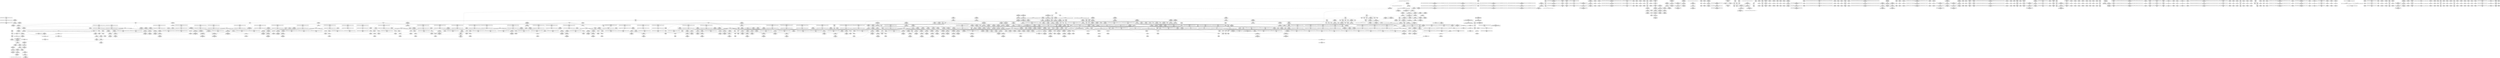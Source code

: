 digraph {
	CE0x4b285e0 [shape=record,shape=Mrecord,label="{CE0x4b285e0|selinux_syslog:tmp10|security/selinux/hooks.c,2073|*SummSource*}"]
	CE0x4b5e280 [shape=record,shape=Mrecord,label="{CE0x4b5e280|cred_sid:tmp6|security/selinux/hooks.c,197}"]
	CE0x4b2ac60 [shape=record,shape=Mrecord,label="{CE0x4b2ac60|__llvm_gcov_indirect_counter_increment:tmp}"]
	CE0x4b08cb0 [shape=record,shape=Mrecord,label="{CE0x4b08cb0|_call_void___llvm_gcov_indirect_counter_increment(i32*___llvm_gcov_global_state_pred158,_i64**_getelementptr_inbounds_(_4_x_i64*_,_4_x_i64*_*___llvm_gcda_edge_table157,_i64_0,_i64_2)),_!dbg_!27718|security/selinux/hooks.c,2062|*SummSink*}"]
	CE0x4ba7e70 [shape=record,shape=Mrecord,label="{CE0x4ba7e70|GLOBAL:rcu_read_unlock.__warned|Global_var:rcu_read_unlock.__warned|*SummSink*}"]
	CE0x68f9a50 [shape=record,shape=Mrecord,label="{CE0x68f9a50|get_current:tmp4|./arch/x86/include/asm/current.h,14|*SummSink*}"]
	CE0x4b2f9f0 [shape=record,shape=Mrecord,label="{CE0x4b2f9f0|task_sid:tmp26|security/selinux/hooks.c,208|*SummSource*}"]
	"CONST[source:0(mediator),value:2(dynamic)][purpose:{object}][SnkIdx:2]"
	CE0x4b66300 [shape=record,shape=Mrecord,label="{CE0x4b66300|_call_void_asm_sideeffect_,_memory_,_dirflag_,_fpsr_,_flags_()_#3,_!dbg_!27711,_!srcloc_!27714|include/linux/rcupdate.h,244}"]
	CE0x4b0eeb0 [shape=record,shape=Mrecord,label="{CE0x4b0eeb0|GLOBAL:rcu_lock_acquire|*Constant*|*SummSink*}"]
	CE0x4bbdd80 [shape=record,shape=Mrecord,label="{CE0x4bbdd80|GLOBAL:__rcu_read_unlock|*Constant*}"]
	CE0x4ba1a10 [shape=record,shape=Mrecord,label="{CE0x4ba1a10|i8*_getelementptr_inbounds_(_42_x_i8_,_42_x_i8_*_.str46,_i32_0,_i32_0)|*Constant*}"]
	CE0x4baa390 [shape=record,shape=Mrecord,label="{CE0x4baa390|_ret_void,_!dbg_!27719|./arch/x86/include/asm/preempt.h,73}"]
	CE0x4bb96c0 [shape=record,shape=Mrecord,label="{CE0x4bb96c0|rcu_read_unlock:tmp21|include/linux/rcupdate.h,935|*SummSink*}"]
	CE0x4bb1600 [shape=record,shape=Mrecord,label="{CE0x4bb1600|i32_0|*Constant*}"]
	CE0x4b755d0 [shape=record,shape=Mrecord,label="{CE0x4b755d0|task_sid:tmp4|*LoadInst*|security/selinux/hooks.c,208|*SummSource*}"]
	CE0x4b197e0 [shape=record,shape=Mrecord,label="{CE0x4b197e0|_call_void___llvm_gcov_indirect_counter_increment(i32*___llvm_gcov_global_state_pred158,_i64**_getelementptr_inbounds_(_4_x_i64*_,_4_x_i64*_*___llvm_gcda_edge_table157,_i64_0,_i64_0)),_!dbg_!27721|security/selinux/hooks.c,2070|*SummSink*}"]
	CE0x4bcf260 [shape=record,shape=Mrecord,label="{CE0x4bcf260|rcu_lock_release:tmp7|*SummSink*}"]
	CE0x4b4c860 [shape=record,shape=Mrecord,label="{CE0x4b4c860|_call_void_mcount()_#3|*SummSource*}"]
	CE0x4b90590 [shape=record,shape=Mrecord,label="{CE0x4b90590|__preempt_count_sub:entry|*SummSource*}"]
	CE0x4b704f0 [shape=record,shape=Mrecord,label="{CE0x4b704f0|rcu_lock_release:tmp3|*SummSource*}"]
	CE0x4b1fa10 [shape=record,shape=Mrecord,label="{CE0x4b1fa10|__llvm_gcov_indirect_counter_increment:pred|*SummSource*}"]
	CE0x4be1df0 [shape=record,shape=Mrecord,label="{CE0x4be1df0|_call_void_lock_release(%struct.lockdep_map*_%map,_i32_1,_i64_ptrtoint_(i8*_blockaddress(_rcu_lock_release,_%__here)_to_i64))_#10,_!dbg_!27716|include/linux/rcupdate.h,423|*SummSink*}"]
	CE0x4b5f090 [shape=record,shape=Mrecord,label="{CE0x4b5f090|0:_i8,_:_GCMR_rcu_read_unlock.__warned_internal_global_i8_0,_section_.data.unlikely_,_align_1:_elem_0:default:}"]
	CE0x4b718c0 [shape=record,shape=Mrecord,label="{CE0x4b718c0|i8*_getelementptr_inbounds_(_25_x_i8_,_25_x_i8_*_.str3,_i32_0,_i32_0)|*Constant*}"]
	CE0x4afd5d0 [shape=record,shape=Mrecord,label="{CE0x4afd5d0|i32_1|*Constant*|*SummSink*}"]
	CE0x4b65e80 [shape=record,shape=Mrecord,label="{CE0x4b65e80|rcu_read_unlock:tmp}"]
	CE0x4c13170 [shape=record,shape=Mrecord,label="{CE0x4c13170|i64*_getelementptr_inbounds_(_4_x_i64_,_4_x_i64_*___llvm_gcov_ctr135,_i64_0,_i64_0)|*Constant*|*SummSink*}"]
	CE0x4b57dd0 [shape=record,shape=Mrecord,label="{CE0x4b57dd0|rcu_read_lock:tmp5|include/linux/rcupdate.h,882|*SummSource*}"]
	CE0x4b9e430 [shape=record,shape=Mrecord,label="{CE0x4b9e430|rcu_read_unlock:call3|include/linux/rcupdate.h,933|*SummSink*}"]
	CE0x4af3fe0 [shape=record,shape=Mrecord,label="{CE0x4af3fe0|i64*_getelementptr_inbounds_(_17_x_i64_,_17_x_i64_*___llvm_gcov_ctr156,_i64_0,_i64_0)|*Constant*|*SummSink*}"]
	CE0x4b68720 [shape=record,shape=Mrecord,label="{CE0x4b68720|task_sid:do.end6|*SummSource*}"]
	CE0x4b506e0 [shape=record,shape=Mrecord,label="{CE0x4b506e0|rcu_read_lock:entry|*SummSink*}"]
	CE0x4bd90f0 [shape=record,shape=Mrecord,label="{CE0x4bd90f0|__preempt_count_add:bb|*SummSink*}"]
	CE0x4bc6bb0 [shape=record,shape=Mrecord,label="{CE0x4bc6bb0|__rcu_read_unlock:tmp3}"]
	CE0x4b79870 [shape=record,shape=Mrecord,label="{CE0x4b79870|task_sid:tmp6|security/selinux/hooks.c,208|*SummSink*}"]
	CE0x4ba74d0 [shape=record,shape=Mrecord,label="{CE0x4ba74d0|rcu_read_unlock:tmp15|include/linux/rcupdate.h,933|*SummSource*}"]
	CE0x4bbd810 [shape=record,shape=Mrecord,label="{CE0x4bbd810|rcu_lock_release:entry|*SummSource*}"]
	CE0x4bbff40 [shape=record,shape=Mrecord,label="{CE0x4bbff40|__rcu_read_unlock:tmp6|include/linux/rcupdate.h,245}"]
	CE0x4affbe0 [shape=record,shape=Mrecord,label="{CE0x4affbe0|i32_7|*Constant*}"]
	CE0x4b27f20 [shape=record,shape=Mrecord,label="{CE0x4b27f20|task_sid:tobool1|security/selinux/hooks.c,208|*SummSink*}"]
	CE0x4be15f0 [shape=record,shape=Mrecord,label="{CE0x4be15f0|rcu_lock_release:tmp5|include/linux/rcupdate.h,423}"]
	CE0x4b5e6f0 [shape=record,shape=Mrecord,label="{CE0x4b5e6f0|rcu_read_lock:land.lhs.true|*SummSource*}"]
	CE0x4b125c0 [shape=record,shape=Mrecord,label="{CE0x4b125c0|i64*_getelementptr_inbounds_(_2_x_i64_,_2_x_i64_*___llvm_gcov_ctr131,_i64_0,_i64_0)|*Constant*|*SummSource*}"]
	CE0x4be90d0 [shape=record,shape=Mrecord,label="{CE0x4be90d0|__rcu_read_unlock:tmp2|*SummSource*}"]
	CE0x4b90450 [shape=record,shape=Mrecord,label="{CE0x4b90450|GLOBAL:__preempt_count_sub|*Constant*|*SummSink*}"]
	CE0x4ba1ad0 [shape=record,shape=Mrecord,label="{CE0x4ba1ad0|i8*_getelementptr_inbounds_(_42_x_i8_,_42_x_i8_*_.str46,_i32_0,_i32_0)|*Constant*|*SummSource*}"]
	CE0x4bb8b70 [shape=record,shape=Mrecord,label="{CE0x4bb8b70|rcu_read_unlock:tmp20|include/linux/rcupdate.h,933|*SummSink*}"]
	CE0x4b0ce20 [shape=record,shape=Mrecord,label="{CE0x4b0ce20|selinux_syslog:call4|security/selinux/hooks.c,2062}"]
	CE0x4b63580 [shape=record,shape=Mrecord,label="{CE0x4b63580|rcu_read_lock:call|include/linux/rcupdate.h,882}"]
	CE0x4b57a60 [shape=record,shape=Mrecord,label="{CE0x4b57a60|task_sid:tmp11|security/selinux/hooks.c,208}"]
	CE0x4b64350 [shape=record,shape=Mrecord,label="{CE0x4b64350|_ret_void,_!dbg_!27735|include/linux/rcupdate.h,938}"]
	CE0x4b37120 [shape=record,shape=Mrecord,label="{CE0x4b37120|__llvm_gcov_indirect_counter_increment:counters|Function::__llvm_gcov_indirect_counter_increment&Arg::counters::|*SummSink*}"]
	CE0x4b4e900 [shape=record,shape=Mrecord,label="{CE0x4b4e900|GLOBAL:__llvm_gcov_ctr127|Global_var:__llvm_gcov_ctr127}"]
	CE0x4bc5e30 [shape=record,shape=Mrecord,label="{CE0x4bc5e30|rcu_lock_acquire:tmp5|include/linux/rcupdate.h,418}"]
	CE0x4bb4a30 [shape=record,shape=Mrecord,label="{CE0x4bb4a30|rcu_read_unlock:tmp7|include/linux/rcupdate.h,933|*SummSink*}"]
	"CONST[source:1(input),value:2(dynamic)][purpose:{operation}][SrcIdx:11]"
	CE0x4bb85d0 [shape=record,shape=Mrecord,label="{CE0x4bb85d0|rcu_read_unlock:tmp19|include/linux/rcupdate.h,933|*SummSource*}"]
	CE0x4b30cd0 [shape=record,shape=Mrecord,label="{CE0x4b30cd0|cred_sid:entry|*SummSource*}"]
	CE0x4b76ff0 [shape=record,shape=Mrecord,label="{CE0x4b76ff0|_call_void_mcount()_#3|*SummSource*}"]
	CE0x4b9e5a0 [shape=record,shape=Mrecord,label="{CE0x4b9e5a0|rcu_read_unlock:tmp13|include/linux/rcupdate.h,933}"]
	CE0x4b67d00 [shape=record,shape=Mrecord,label="{CE0x4b67d00|_ret_void,_!dbg_!27717|include/linux/rcupdate.h,419|*SummSource*}"]
	CE0x4ba61a0 [shape=record,shape=Mrecord,label="{CE0x4ba61a0|rcu_read_unlock:tmp16|include/linux/rcupdate.h,933|*SummSource*}"]
	CE0x4b720d0 [shape=record,shape=Mrecord,label="{CE0x4b720d0|GLOBAL:lockdep_rcu_suspicious|*Constant*|*SummSink*}"]
	CE0x4af30d0 [shape=record,shape=Mrecord,label="{CE0x4af30d0|i64*_getelementptr_inbounds_(_13_x_i64_,_13_x_i64_*___llvm_gcov_ctr126,_i64_0,_i64_0)|*Constant*|*SummSink*}"]
	CE0x4b1bda0 [shape=record,shape=Mrecord,label="{CE0x4b1bda0|task_has_system:tsk|Function::task_has_system&Arg::tsk::}"]
	CE0x4b02260 [shape=record,shape=Mrecord,label="{CE0x4b02260|i32_2|*Constant*|*SummSink*}"]
	CE0x4b53720 [shape=record,shape=Mrecord,label="{CE0x4b53720|i64*_getelementptr_inbounds_(_2_x_i64_,_2_x_i64_*___llvm_gcov_ctr131,_i64_0,_i64_1)|*Constant*|*SummSource*}"]
	CE0x4ba6f80 [shape=record,shape=Mrecord,label="{CE0x4ba6f80|__rcu_read_lock:do.body|*SummSource*}"]
	CE0x4af3860 [shape=record,shape=Mrecord,label="{CE0x4af3860|i64*_getelementptr_inbounds_(_2_x_i64_,_2_x_i64_*___llvm_gcov_ctr159,_i64_0,_i64_0)|*Constant*|*SummSource*}"]
	CE0x4b63840 [shape=record,shape=Mrecord,label="{CE0x4b63840|i64*_getelementptr_inbounds_(_4_x_i64_,_4_x_i64_*___llvm_gcov_ctr128,_i64_0,_i64_3)|*Constant*}"]
	CE0x4b13480 [shape=record,shape=Mrecord,label="{CE0x4b13480|__rcu_read_lock:tmp7|include/linux/rcupdate.h,240|*SummSource*}"]
	CE0x4b2a830 [shape=record,shape=Mrecord,label="{CE0x4b2a830|_call_void___llvm_gcov_indirect_counter_increment(i32*___llvm_gcov_global_state_pred158,_i64**_getelementptr_inbounds_(_4_x_i64*_,_4_x_i64*_*___llvm_gcda_edge_table157,_i64_0,_i64_3)),_!dbg_!27720|security/selinux/hooks.c,2063|*SummSource*}"]
	CE0x4bce3f0 [shape=record,shape=Mrecord,label="{CE0x4bce3f0|__preempt_count_sub:tmp2|*SummSink*}"]
	CE0x4bbb760 [shape=record,shape=Mrecord,label="{CE0x4bbb760|i32_934|*Constant*|*SummSource*}"]
	CE0x4b51a60 [shape=record,shape=Mrecord,label="{CE0x4b51a60|task_sid:tmp11|security/selinux/hooks.c,208|*SummSource*}"]
	CE0x4b30e60 [shape=record,shape=Mrecord,label="{CE0x4b30e60|cred_sid:entry|*SummSink*}"]
	CE0x4bbd410 [shape=record,shape=Mrecord,label="{CE0x4bbd410|GLOBAL:rcu_lock_release|*Constant*|*SummSink*}"]
	CE0x4baa680 [shape=record,shape=Mrecord,label="{CE0x4baa680|_call_void_mcount()_#3|*SummSource*}"]
	CE0x4b0ccc0 [shape=record,shape=Mrecord,label="{CE0x4b0ccc0|selinux_syslog:call3|security/selinux/hooks.c,2062|*SummSource*}"]
	CE0x4b0b9b0 [shape=record,shape=Mrecord,label="{CE0x4b0b9b0|selinux_syslog:call6|security/selinux/hooks.c,2070|*SummSink*}"]
	CE0x4bb68d0 [shape=record,shape=Mrecord,label="{CE0x4bb68d0|rcu_lock_release:indirectgoto|*SummSource*}"]
	CE0x4b5a940 [shape=record,shape=Mrecord,label="{CE0x4b5a940|task_sid:if.end|*SummSource*}"]
	CE0x4b4f1b0 [shape=record,shape=Mrecord,label="{CE0x4b4f1b0|task_has_system:bb|*SummSink*}"]
	CE0x4bced50 [shape=record,shape=Mrecord,label="{CE0x4bced50|rcu_lock_release:tmp6|*SummSink*}"]
	CE0x4b05370 [shape=record,shape=Mrecord,label="{CE0x4b05370|task_sid:land.lhs.true2|*SummSource*}"]
	CE0x4bbe0b0 [shape=record,shape=Mrecord,label="{CE0x4bbe0b0|_ret_void,_!dbg_!27717|include/linux/rcupdate.h,424|*SummSource*}"]
	CE0x4c2fea0 [shape=record,shape=Mrecord,label="{CE0x4c2fea0|__preempt_count_sub:tmp|*SummSink*}"]
	CE0x4b53f70 [shape=record,shape=Mrecord,label="{CE0x4b53f70|i32_22|*Constant*|*SummSink*}"]
	CE0x4bd11a0 [shape=record,shape=Mrecord,label="{CE0x4bd11a0|rcu_lock_release:bb|*SummSink*}"]
	CE0x4b0a400 [shape=record,shape=Mrecord,label="{CE0x4b0a400|i64**_getelementptr_inbounds_(_4_x_i64*_,_4_x_i64*_*___llvm_gcda_edge_table157,_i64_0,_i64_2)|*Constant*|*SummSink*}"]
	CE0x4b048c0 [shape=record,shape=Mrecord,label="{CE0x4b048c0|i64_6|*Constant*|*SummSource*}"]
	CE0x4b5c6c0 [shape=record,shape=Mrecord,label="{CE0x4b5c6c0|task_has_system:call1|security/selinux/hooks.c,1594|*SummSink*}"]
	CE0x4bc77b0 [shape=record,shape=Mrecord,label="{CE0x4bc77b0|i64_1|*Constant*}"]
	CE0x4b9fa80 [shape=record,shape=Mrecord,label="{CE0x4b9fa80|rcu_read_lock:tmp16|include/linux/rcupdate.h,882|*SummSource*}"]
	CE0x4ba49f0 [shape=record,shape=Mrecord,label="{CE0x4ba49f0|i64*_getelementptr_inbounds_(_11_x_i64_,_11_x_i64_*___llvm_gcov_ctr127,_i64_0,_i64_10)|*Constant*}"]
	CE0x4b5c210 [shape=record,shape=Mrecord,label="{CE0x4b5c210|i32_(i32,_i32,_i16,_i32,_%struct.common_audit_data*)*_bitcast_(i32_(i32,_i32,_i16,_i32,_%struct.common_audit_data.495*)*_avc_has_perm_to_i32_(i32,_i32,_i16,_i32,_%struct.common_audit_data*)*)|*Constant*}"]
	CE0x4bb2880 [shape=record,shape=Mrecord,label="{CE0x4bb2880|rcu_read_unlock:tmp12|include/linux/rcupdate.h,933|*SummSink*}"]
	CE0x4bb89f0 [shape=record,shape=Mrecord,label="{CE0x4bb89f0|rcu_read_unlock:tmp20|include/linux/rcupdate.h,933|*SummSource*}"]
	CE0x4bbebf0 [shape=record,shape=Mrecord,label="{CE0x4bbebf0|__rcu_read_unlock:entry|*SummSource*}"]
	CE0x4b67000 [shape=record,shape=Mrecord,label="{CE0x4b67000|task_sid:do.body|*SummSource*}"]
	CE0x4be9720 [shape=record,shape=Mrecord,label="{CE0x4be9720|__preempt_count_add:tmp6|./arch/x86/include/asm/preempt.h,73|*SummSource*}"]
	CE0x4b0d610 [shape=record,shape=Mrecord,label="{CE0x4b0d610|task_sid:task|Function::task_sid&Arg::task::|*SummSink*}"]
	CE0x4b26650 [shape=record,shape=Mrecord,label="{CE0x4b26650|task_sid:tmp2|*SummSink*}"]
	CE0x4b39440 [shape=record,shape=Mrecord,label="{CE0x4b39440|GLOBAL:current_task|Global_var:current_task}"]
	CE0x4b09c30 [shape=record,shape=Mrecord,label="{CE0x4b09c30|_call_void_mcount()_#3|*SummSource*}"]
	CE0x4bc04d0 [shape=record,shape=Mrecord,label="{CE0x4bc04d0|__rcu_read_unlock:tmp7|include/linux/rcupdate.h,245|*SummSource*}"]
	CE0x4afd9f0 [shape=record,shape=Mrecord,label="{CE0x4afd9f0|selinux_syslog:tmp1}"]
	CE0x4ba2a70 [shape=record,shape=Mrecord,label="{CE0x4ba2a70|rcu_read_lock:tmp18|include/linux/rcupdate.h,882}"]
	CE0x4ba6aa0 [shape=record,shape=Mrecord,label="{CE0x4ba6aa0|rcu_lock_release:tmp2|*SummSource*}"]
	CE0x4b29ce0 [shape=record,shape=Mrecord,label="{CE0x4b29ce0|rcu_read_unlock:tmp3}"]
	CE0x4b56f00 [shape=record,shape=Mrecord,label="{CE0x4b56f00|rcu_read_lock:tmp6|include/linux/rcupdate.h,882|*SummSink*}"]
	CE0x4bb4eb0 [shape=record,shape=Mrecord,label="{CE0x4bb4eb0|_call_void_asm_sideeffect_,_memory_,_dirflag_,_fpsr_,_flags_()_#3,_!dbg_!27711,_!srcloc_!27714|include/linux/rcupdate.h,244|*SummSink*}"]
	CE0x4b00400 [shape=record,shape=Mrecord,label="{CE0x4b00400|GLOBAL:get_current|*Constant*|*SummSink*}"]
	CE0x4b06a40 [shape=record,shape=Mrecord,label="{CE0x4b06a40|_ret_%struct.task_struct*_%tmp4,_!dbg_!27714|./arch/x86/include/asm/current.h,14|*SummSink*}"]
	CE0x4b6b9b0 [shape=record,shape=Mrecord,label="{CE0x4b6b9b0|rcu_read_lock:tmp12|include/linux/rcupdate.h,882|*SummSink*}"]
	CE0x4b4dee0 [shape=record,shape=Mrecord,label="{CE0x4b4dee0|i64_5|*Constant*}"]
	CE0x4be4da0 [shape=record,shape=Mrecord,label="{CE0x4be4da0|i64*_getelementptr_inbounds_(_4_x_i64_,_4_x_i64_*___llvm_gcov_ctr133,_i64_0,_i64_3)|*Constant*}"]
	CE0x4b996b0 [shape=record,shape=Mrecord,label="{CE0x4b996b0|_call_void_mcount()_#3|*SummSink*}"]
	CE0x4b988f0 [shape=record,shape=Mrecord,label="{CE0x4b988f0|_ret_void,_!dbg_!27717|include/linux/rcupdate.h,419|*SummSink*}"]
	CE0x4bbac00 [shape=record,shape=Mrecord,label="{CE0x4bbac00|_call_void_lockdep_rcu_suspicious(i8*_getelementptr_inbounds_(_25_x_i8_,_25_x_i8_*_.str45,_i32_0,_i32_0),_i32_934,_i8*_getelementptr_inbounds_(_44_x_i8_,_44_x_i8_*_.str47,_i32_0,_i32_0))_#10,_!dbg_!27726|include/linux/rcupdate.h,933|*SummSource*}"]
	CE0x4bbdc70 [shape=record,shape=Mrecord,label="{CE0x4bbdc70|rcu_lock_release:map|Function::rcu_lock_release&Arg::map::|*SummSink*}"]
	CE0x4b0d2a0 [shape=record,shape=Mrecord,label="{CE0x4b0d2a0|task_sid:entry|*SummSource*}"]
	CE0x4b04520 [shape=record,shape=Mrecord,label="{CE0x4b04520|__rcu_read_lock:entry}"]
	CE0x4bc5cd0 [shape=record,shape=Mrecord,label="{CE0x4bc5cd0|rcu_lock_release:tmp|*SummSource*}"]
	CE0x4b27ff0 [shape=record,shape=Mrecord,label="{CE0x4b27ff0|i64_4|*Constant*}"]
	CE0x4bcead0 [shape=record,shape=Mrecord,label="{CE0x4bcead0|__preempt_count_sub:do.body|*SummSink*}"]
	CE0x4b2f980 [shape=record,shape=Mrecord,label="{CE0x4b2f980|i64*_getelementptr_inbounds_(_13_x_i64_,_13_x_i64_*___llvm_gcov_ctr126,_i64_0,_i64_12)|*Constant*|*SummSink*}"]
	CE0x4ba8b70 [shape=record,shape=Mrecord,label="{CE0x4ba8b70|rcu_read_unlock:tmp3|*SummSource*}"]
	CE0x4be69c0 [shape=record,shape=Mrecord,label="{CE0x4be69c0|i64*_getelementptr_inbounds_(_4_x_i64_,_4_x_i64_*___llvm_gcov_ctr134,_i64_0,_i64_0)|*Constant*|*SummSink*}"]
	CE0x4b4eba0 [shape=record,shape=Mrecord,label="{CE0x4b4eba0|GLOBAL:__llvm_gcov_ctr127|Global_var:__llvm_gcov_ctr127|*SummSource*}"]
	CE0x4b13f90 [shape=record,shape=Mrecord,label="{CE0x4b13f90|task_sid:tmp16|security/selinux/hooks.c,208}"]
	CE0x4bb4490 [shape=record,shape=Mrecord,label="{CE0x4bb4490|_call_void_asm_addl_$1,_%gs:$0_,_*m,ri,*m,_dirflag_,_fpsr_,_flags_(i32*___preempt_count,_i32_%sub,_i32*___preempt_count)_#3,_!dbg_!27717,_!srcloc_!27718|./arch/x86/include/asm/preempt.h,77|*SummSink*}"]
	CE0x4b17ac0 [shape=record,shape=Mrecord,label="{CE0x4b17ac0|selinux_syslog:tmp6|security/selinux/hooks.c,2063|*SummSource*}"]
	CE0x4bb47f0 [shape=record,shape=Mrecord,label="{CE0x4bb47f0|rcu_read_unlock:tmp7|include/linux/rcupdate.h,933}"]
	CE0x4b63aa0 [shape=record,shape=Mrecord,label="{CE0x4b63aa0|rcu_read_lock:if.then|*SummSource*}"]
	CE0x4bd4760 [shape=record,shape=Mrecord,label="{CE0x4bd4760|__preempt_count_sub:do.end}"]
	CE0x4bbb510 [shape=record,shape=Mrecord,label="{CE0x4bbb510|i32_934|*Constant*}"]
	CE0x4bcc4e0 [shape=record,shape=Mrecord,label="{CE0x4bcc4e0|_call_void___preempt_count_sub(i32_1)_#10,_!dbg_!27715|include/linux/rcupdate.h,244|*SummSource*}"]
	CE0x4b61820 [shape=record,shape=Mrecord,label="{CE0x4b61820|i64*_getelementptr_inbounds_(_4_x_i64_,_4_x_i64_*___llvm_gcov_ctr135,_i64_0,_i64_1)|*Constant*|*SummSink*}"]
	CE0x4b66d50 [shape=record,shape=Mrecord,label="{CE0x4b66d50|_call_void___rcu_read_lock()_#10,_!dbg_!27710|include/linux/rcupdate.h,879}"]
	CE0x4b4dcc0 [shape=record,shape=Mrecord,label="{CE0x4b4dcc0|i64_4|*Constant*|*SummSink*}"]
	CE0x4b2cd70 [shape=record,shape=Mrecord,label="{CE0x4b2cd70|i32_2|*Constant*}"]
	CE0x4b28970 [shape=record,shape=Mrecord,label="{CE0x4b28970|selinux_syslog:tmp11|security/selinux/hooks.c,2073}"]
	CE0x4b0d3b0 [shape=record,shape=Mrecord,label="{CE0x4b0d3b0|task_sid:task|Function::task_sid&Arg::task::}"]
	CE0x4b61d90 [shape=record,shape=Mrecord,label="{CE0x4b61d90|cred_sid:tmp6|security/selinux/hooks.c,197|*SummSink*}"]
	CE0x4b5d510 [shape=record,shape=Mrecord,label="{CE0x4b5d510|task_sid:tmp23|security/selinux/hooks.c,208}"]
	CE0x4b6ad70 [shape=record,shape=Mrecord,label="{CE0x4b6ad70|rcu_read_lock:bb|*SummSource*}"]
	CE0x4b6b390 [shape=record,shape=Mrecord,label="{CE0x4b6b390|rcu_read_lock:tmp11|include/linux/rcupdate.h,882|*SummSource*}"]
	CE0x4b74430 [shape=record,shape=Mrecord,label="{CE0x4b74430|task_sid:tmp|*SummSink*}"]
	CE0x4baf0a0 [shape=record,shape=Mrecord,label="{CE0x4baf0a0|rcu_read_unlock:call|include/linux/rcupdate.h,933|*SummSink*}"]
	CE0x4b1ff30 [shape=record,shape=Mrecord,label="{CE0x4b1ff30|__llvm_gcov_indirect_counter_increment:tmp|*SummSink*}"]
	CE0x4b12090 [shape=record,shape=Mrecord,label="{CE0x4b12090|i64_2|*Constant*}"]
	CE0x4b8b5c0 [shape=record,shape=Mrecord,label="{CE0x4b8b5c0|__preempt_count_sub:tmp7|./arch/x86/include/asm/preempt.h,78|*SummSink*}"]
	CE0x4bde480 [shape=record,shape=Mrecord,label="{CE0x4bde480|__preempt_count_sub:tmp1}"]
	CE0x4b591d0 [shape=record,shape=Mrecord,label="{CE0x4b591d0|task_sid:tobool1|security/selinux/hooks.c,208}"]
	CE0x4b2e950 [shape=record,shape=Mrecord,label="{CE0x4b2e950|task_sid:tmp24|security/selinux/hooks.c,208|*SummSink*}"]
	CE0x4b37040 [shape=record,shape=Mrecord,label="{CE0x4b37040|i64**_getelementptr_inbounds_(_4_x_i64*_,_4_x_i64*_*___llvm_gcda_edge_table157,_i64_0,_i64_1)|*Constant*|*SummSink*}"]
	CE0x4b9eb90 [shape=record,shape=Mrecord,label="{CE0x4b9eb90|rcu_read_lock:tmp14|include/linux/rcupdate.h,882}"]
	CE0x4ba40f0 [shape=record,shape=Mrecord,label="{CE0x4ba40f0|rcu_read_lock:tmp20|include/linux/rcupdate.h,882}"]
	CE0x4b109c0 [shape=record,shape=Mrecord,label="{CE0x4b109c0|get_current:entry|*SummSource*}"]
	CE0x4b2d760 [shape=record,shape=Mrecord,label="{CE0x4b2d760|i64*_getelementptr_inbounds_(_13_x_i64_,_13_x_i64_*___llvm_gcov_ctr126,_i64_0,_i64_10)|*Constant*|*SummSink*}"]
	CE0x4bc0bc0 [shape=record,shape=Mrecord,label="{CE0x4bc0bc0|%struct.lockdep_map*_null|*Constant*|*SummSource*}"]
	CE0x4b5dcb0 [shape=record,shape=Mrecord,label="{CE0x4b5dcb0|rcu_read_lock:tmp4|include/linux/rcupdate.h,882}"]
	CE0x4af3e80 [shape=record,shape=Mrecord,label="{CE0x4af3e80|selinux_syslog:tmp|*SummSource*}"]
	CE0x4b206e0 [shape=record,shape=Mrecord,label="{CE0x4b206e0|GLOBAL:task_has_system|*Constant*}"]
	CE0x4b1a3d0 [shape=record,shape=Mrecord,label="{CE0x4b1a3d0|task_sid:entry}"]
	CE0x4b2e770 [shape=record,shape=Mrecord,label="{CE0x4b2e770|i64*_getelementptr_inbounds_(_13_x_i64_,_13_x_i64_*___llvm_gcov_ctr126,_i64_0,_i64_11)|*Constant*|*SummSource*}"]
	CE0x4b563f0 [shape=record,shape=Mrecord,label="{CE0x4b563f0|i64*_getelementptr_inbounds_(_11_x_i64_,_11_x_i64_*___llvm_gcov_ctr132,_i64_0,_i64_1)|*Constant*}"]
	CE0x4b22740 [shape=record,shape=Mrecord,label="{CE0x4b22740|GLOBAL:get_current|*Constant*}"]
	CE0x4be6260 [shape=record,shape=Mrecord,label="{CE0x4be6260|__preempt_count_add:tmp1}"]
	CE0x4ba33e0 [shape=record,shape=Mrecord,label="{CE0x4ba33e0|_call_void_lockdep_rcu_suspicious(i8*_getelementptr_inbounds_(_25_x_i8_,_25_x_i8_*_.str45,_i32_0,_i32_0),_i32_883,_i8*_getelementptr_inbounds_(_42_x_i8_,_42_x_i8_*_.str46,_i32_0,_i32_0))_#10,_!dbg_!27728|include/linux/rcupdate.h,882|*SummSource*}"]
	CE0x4b97810 [shape=record,shape=Mrecord,label="{CE0x4b97810|__preempt_count_add:do.end|*SummSink*}"]
	CE0x4b5c880 [shape=record,shape=Mrecord,label="{CE0x4b5c880|i32_(i32,_i32,_i16,_i32,_%struct.common_audit_data*)*_bitcast_(i32_(i32,_i32,_i16,_i32,_%struct.common_audit_data.495*)*_avc_has_perm_to_i32_(i32,_i32,_i16,_i32,_%struct.common_audit_data*)*)|*Constant*|*SummSource*}"]
	CE0x4b2ec70 [shape=record,shape=Mrecord,label="{CE0x4b2ec70|task_sid:tmp25|security/selinux/hooks.c,208|*SummSource*}"]
	CE0x4b57430 [shape=record,shape=Mrecord,label="{CE0x4b57430|rcu_read_lock:tmp|*SummSink*}"]
	CE0x4bb1fe0 [shape=record,shape=Mrecord,label="{CE0x4bb1fe0|_call_void___preempt_count_sub(i32_1)_#10,_!dbg_!27715|include/linux/rcupdate.h,244|*SummSink*}"]
	CE0x4b01fa0 [shape=record,shape=Mrecord,label="{CE0x4b01fa0|selinux_syslog:entry|*SummSink*}"]
	CE0x4b3a7a0 [shape=record,shape=Mrecord,label="{CE0x4b3a7a0|__llvm_gcov_indirect_counter_increment:counters|Function::__llvm_gcov_indirect_counter_increment&Arg::counters::|*SummSource*}"]
	CE0x4b4ffa0 [shape=record,shape=Mrecord,label="{CE0x4b4ffa0|task_sid:do.body5|*SummSource*}"]
	CE0x4b15560 [shape=record,shape=Mrecord,label="{CE0x4b15560|task_sid:tmp18|security/selinux/hooks.c,208|*SummSource*}"]
	CE0x4b30730 [shape=record,shape=Mrecord,label="{CE0x4b30730|GLOBAL:cred_sid|*Constant*|*SummSource*}"]
	CE0x4bd38e0 [shape=record,shape=Mrecord,label="{CE0x4bd38e0|_ret_void,_!dbg_!27720|./arch/x86/include/asm/preempt.h,78|*SummSource*}"]
	CE0x4bde4f0 [shape=record,shape=Mrecord,label="{CE0x4bde4f0|__preempt_count_sub:tmp1|*SummSource*}"]
	CE0x4bbf8f0 [shape=record,shape=Mrecord,label="{CE0x4bbf8f0|__rcu_read_lock:bb|*SummSink*}"]
	CE0x4b9cf70 [shape=record,shape=Mrecord,label="{CE0x4b9cf70|rcu_read_lock:tmp10|include/linux/rcupdate.h,882|*SummSink*}"]
	CE0x4b71be0 [shape=record,shape=Mrecord,label="{CE0x4b71be0|i8*_getelementptr_inbounds_(_25_x_i8_,_25_x_i8_*_.str3,_i32_0,_i32_0)|*Constant*|*SummSink*}"]
	CE0x4b4ca10 [shape=record,shape=Mrecord,label="{CE0x4b4ca10|GLOBAL:__rcu_read_lock|*Constant*}"]
	CE0x4b1e350 [shape=record,shape=Mrecord,label="{CE0x4b1e350|i32_7|*Constant*|*SummSource*}"]
	CE0x4bbe3d0 [shape=record,shape=Mrecord,label="{CE0x4bbe3d0|_call_void___rcu_read_unlock()_#10,_!dbg_!27734|include/linux/rcupdate.h,937|*SummSource*}"]
	CE0x4b20fe0 [shape=record,shape=Mrecord,label="{CE0x4b20fe0|i64*_getelementptr_inbounds_(_17_x_i64_,_17_x_i64_*___llvm_gcov_ctr156,_i64_0,_i64_15)|*Constant*}"]
	CE0x4b305f0 [shape=record,shape=Mrecord,label="{CE0x4b305f0|task_sid:call7|security/selinux/hooks.c,208|*SummSource*}"]
	CE0x4b00ba0 [shape=record,shape=Mrecord,label="{CE0x4b00ba0|i64*_null|*Constant*}"]
	CE0x4bbb9e0 [shape=record,shape=Mrecord,label="{CE0x4bbb9e0|i32_934|*Constant*|*SummSink*}"]
	CE0x4b688d0 [shape=record,shape=Mrecord,label="{CE0x4b688d0|rcu_read_lock:tmp1|*SummSink*}"]
	CE0x4b28520 [shape=record,shape=Mrecord,label="{CE0x4b28520|i64*_getelementptr_inbounds_(_17_x_i64_,_17_x_i64_*___llvm_gcov_ctr156,_i64_0,_i64_16)|*Constant*}"]
	CE0x4b9a070 [shape=record,shape=Mrecord,label="{CE0x4b9a070|rcu_read_lock:tobool1|include/linux/rcupdate.h,882|*SummSource*}"]
	CE0x4ba4ed0 [shape=record,shape=Mrecord,label="{CE0x4ba4ed0|rcu_read_lock:tmp21|include/linux/rcupdate.h,884|*SummSink*}"]
	CE0x4b300d0 [shape=record,shape=Mrecord,label="{CE0x4b300d0|task_sid:tmp27|security/selinux/hooks.c,208|*SummSink*}"]
	CE0x4b262a0 [shape=record,shape=Mrecord,label="{CE0x4b262a0|i64*_getelementptr_inbounds_(_17_x_i64_,_17_x_i64_*___llvm_gcov_ctr156,_i64_0,_i64_15)|*Constant*|*SummSource*}"]
	CE0x4b72c00 [shape=record,shape=Mrecord,label="{CE0x4b72c00|i8*_getelementptr_inbounds_(_41_x_i8_,_41_x_i8_*_.str44,_i32_0,_i32_0)|*Constant*}"]
	CE0x4bacba0 [shape=record,shape=Mrecord,label="{CE0x4bacba0|rcu_lock_acquire:tmp|*SummSink*}"]
	CE0x4b51ad0 [shape=record,shape=Mrecord,label="{CE0x4b51ad0|task_sid:tmp11|security/selinux/hooks.c,208|*SummSink*}"]
	CE0x4b62900 [shape=record,shape=Mrecord,label="{CE0x4b62900|GLOBAL:rcu_read_lock.__warned|Global_var:rcu_read_lock.__warned|*SummSource*}"]
	CE0x4b07be0 [shape=record,shape=Mrecord,label="{CE0x4b07be0|avc_has_perm:tclass|Function::avc_has_perm&Arg::tclass::|*SummSink*}"]
	CE0x4bc63d0 [shape=record,shape=Mrecord,label="{CE0x4bc63d0|i64*_getelementptr_inbounds_(_4_x_i64_,_4_x_i64_*___llvm_gcov_ctr128,_i64_0,_i64_1)|*Constant*|*SummSink*}"]
	CE0x4b40150 [shape=record,shape=Mrecord,label="{CE0x4b40150|i64*_getelementptr_inbounds_(_4_x_i64_,_4_x_i64_*___llvm_gcov_ctr128,_i64_0,_i64_1)|*Constant*}"]
	CE0x4b00d00 [shape=record,shape=Mrecord,label="{CE0x4b00d00|__llvm_gcov_indirect_counter_increment:counter}"]
	CE0x4ba2120 [shape=record,shape=Mrecord,label="{CE0x4ba2120|i64*_getelementptr_inbounds_(_11_x_i64_,_11_x_i64_*___llvm_gcov_ctr127,_i64_0,_i64_9)|*Constant*|*SummSink*}"]
	CE0x4b038d0 [shape=record,shape=Mrecord,label="{CE0x4b038d0|_ret_i32_%call1,_!dbg_!27716|security/selinux/hooks.c,1594|*SummSource*}"]
	CE0x4bb5f00 [shape=record,shape=Mrecord,label="{CE0x4bb5f00|rcu_read_unlock:tmp10|include/linux/rcupdate.h,933}"]
	CE0x4b9ed30 [shape=record,shape=Mrecord,label="{CE0x4b9ed30|rcu_read_lock:tmp13|include/linux/rcupdate.h,882|*SummSink*}"]
	CE0x4c1f7f0 [shape=record,shape=Mrecord,label="{CE0x4c1f7f0|COLLAPSED:_GCMRE___llvm_gcov_ctr135_internal_global_4_x_i64_zeroinitializer:_elem_0:default:}"]
	CE0x4b55240 [shape=record,shape=Mrecord,label="{CE0x4b55240|avc_has_perm:tsid|Function::avc_has_perm&Arg::tsid::|*SummSink*}"]
	CE0x4b0d5a0 [shape=record,shape=Mrecord,label="{CE0x4b0d5a0|task_sid:task|Function::task_sid&Arg::task::|*SummSource*}"]
	CE0x4bbceb0 [shape=record,shape=Mrecord,label="{CE0x4bbceb0|_call_void_rcu_lock_release(%struct.lockdep_map*_rcu_lock_map)_#10,_!dbg_!27733|include/linux/rcupdate.h,935|*SummSink*}"]
	CE0x4b6d990 [shape=record,shape=Mrecord,label="{CE0x4b6d990|cred_sid:tmp5|security/selinux/hooks.c,196|*SummSink*}"]
	CE0x4bd3cf0 [shape=record,shape=Mrecord,label="{CE0x4bd3cf0|i64*_getelementptr_inbounds_(_4_x_i64_,_4_x_i64_*___llvm_gcov_ctr133,_i64_0,_i64_1)|*Constant*|*SummSink*}"]
	CE0x4be0970 [shape=record,shape=Mrecord,label="{CE0x4be0970|__rcu_read_lock:do.end|*SummSource*}"]
	CE0x4bd03a0 [shape=record,shape=Mrecord,label="{CE0x4bd03a0|rcu_lock_acquire:tmp6}"]
	CE0x4afcc60 [shape=record,shape=Mrecord,label="{CE0x4afcc60|i32_4|*Constant*|*SummSink*}"]
	CE0x4be2210 [shape=record,shape=Mrecord,label="{CE0x4be2210|GLOBAL:lock_release|*Constant*}"]
	CE0x4b20480 [shape=record,shape=Mrecord,label="{CE0x4b20480|COLLAPSED:_GCMRE___llvm_gcov_ctr159_internal_global_2_x_i64_zeroinitializer:_elem_0:default:}"]
	CE0x4bc5a20 [shape=record,shape=Mrecord,label="{CE0x4bc5a20|i64*_getelementptr_inbounds_(_4_x_i64_,_4_x_i64_*___llvm_gcov_ctr133,_i64_0,_i64_0)|*Constant*|*SummSink*}"]
	CE0x4b1a7e0 [shape=record,shape=Mrecord,label="{CE0x4b1a7e0|cred_sid:sid|security/selinux/hooks.c,197|*SummSource*}"]
	CE0x4b27070 [shape=record,shape=Mrecord,label="{CE0x4b27070|task_sid:tmp1|*SummSource*}"]
	CE0x4bacca0 [shape=record,shape=Mrecord,label="{CE0x4bacca0|rcu_lock_acquire:tmp1|*SummSource*}"]
	CE0x4b1be80 [shape=record,shape=Mrecord,label="{CE0x4b1be80|task_has_system:tsk|Function::task_has_system&Arg::tsk::|*SummSource*}"]
	CE0x4ba27e0 [shape=record,shape=Mrecord,label="{CE0x4ba27e0|rcu_read_lock:tmp17|include/linux/rcupdate.h,882|*SummSink*}"]
	CE0x4bbc3a0 [shape=record,shape=Mrecord,label="{CE0x4bbc3a0|i64*_getelementptr_inbounds_(_11_x_i64_,_11_x_i64_*___llvm_gcov_ctr132,_i64_0,_i64_9)|*Constant*}"]
	CE0x4bd3460 [shape=record,shape=Mrecord,label="{CE0x4bd3460|__preempt_count_sub:val|Function::__preempt_count_sub&Arg::val::}"]
	CE0x4afed70 [shape=record,shape=Mrecord,label="{CE0x4afed70|i32_5|*Constant*|*SummSink*}"]
	CE0x4b52390 [shape=record,shape=Mrecord,label="{CE0x4b52390|GLOBAL:rcu_lock_acquire|*Constant*}"]
	CE0x4b19700 [shape=record,shape=Mrecord,label="{CE0x4b19700|_call_void___llvm_gcov_indirect_counter_increment(i32*___llvm_gcov_global_state_pred158,_i64**_getelementptr_inbounds_(_4_x_i64*_,_4_x_i64*_*___llvm_gcda_edge_table157,_i64_0,_i64_0)),_!dbg_!27721|security/selinux/hooks.c,2070|*SummSource*}"]
	CE0x4b697a0 [shape=record,shape=Mrecord,label="{CE0x4b697a0|task_sid:call|security/selinux/hooks.c,208|*SummSink*}"]
	CE0x4b791b0 [shape=record,shape=Mrecord,label="{CE0x4b791b0|%struct.common_audit_data*_null|*Constant*|*SummSink*}"]
	CE0x4bce950 [shape=record,shape=Mrecord,label="{CE0x4bce950|__preempt_count_sub:bb|*SummSource*}"]
	CE0x4b0d9f0 [shape=record,shape=Mrecord,label="{CE0x4b0d9f0|_ret_i32_%call7,_!dbg_!27749|security/selinux/hooks.c,210|*SummSink*}"]
	CE0x4bb0940 [shape=record,shape=Mrecord,label="{CE0x4bb0940|rcu_read_unlock:do.end|*SummSink*}"]
	CE0x4b99e00 [shape=record,shape=Mrecord,label="{CE0x4b99e00|rcu_read_lock:tmp8|include/linux/rcupdate.h,882|*SummSink*}"]
	CE0x4b2f880 [shape=record,shape=Mrecord,label="{CE0x4b2f880|i64*_getelementptr_inbounds_(_13_x_i64_,_13_x_i64_*___llvm_gcov_ctr126,_i64_0,_i64_12)|*Constant*|*SummSource*}"]
	CE0x4c35e30 [shape=record,shape=Mrecord,label="{CE0x4c35e30|_call_void_mcount()_#3|*SummSink*}"]
	CE0x4bbf600 [shape=record,shape=Mrecord,label="{CE0x4bbf600|_ret_void,_!dbg_!27717|include/linux/rcupdate.h,245|*SummSink*}"]
	CE0x4b63fd0 [shape=record,shape=Mrecord,label="{CE0x4b63fd0|rcu_read_unlock:entry|*SummSource*}"]
	CE0x4b90a50 [shape=record,shape=Mrecord,label="{CE0x4b90a50|__rcu_read_unlock:do.body}"]
	CE0x4ba9140 [shape=record,shape=Mrecord,label="{CE0x4ba9140|i64*_getelementptr_inbounds_(_4_x_i64_,_4_x_i64_*___llvm_gcov_ctr128,_i64_0,_i64_3)|*Constant*|*SummSink*}"]
	CE0x4bbf770 [shape=record,shape=Mrecord,label="{CE0x4bbf770|__rcu_read_lock:bb|*SummSource*}"]
	CE0x4be3bb0 [shape=record,shape=Mrecord,label="{CE0x4be3bb0|i64*_getelementptr_inbounds_(_4_x_i64_,_4_x_i64_*___llvm_gcov_ctr134,_i64_0,_i64_1)|*Constant*|*SummSink*}"]
	CE0x4be9350 [shape=record,shape=Mrecord,label="{CE0x4be9350|_call_void_mcount()_#3}"]
	CE0x4b32530 [shape=record,shape=Mrecord,label="{CE0x4b32530|task_has_system:tmp3}"]
	CE0x4b53e90 [shape=record,shape=Mrecord,label="{CE0x4b53e90|task_sid:call3|security/selinux/hooks.c,208|*SummSource*}"]
	CE0x4b4ccc0 [shape=record,shape=Mrecord,label="{CE0x4b4ccc0|task_sid:real_cred|security/selinux/hooks.c,208|*SummSink*}"]
	CE0x4b1c2d0 [shape=record,shape=Mrecord,label="{CE0x4b1c2d0|get_current:bb|*SummSink*}"]
	CE0x4b67710 [shape=record,shape=Mrecord,label="{CE0x4b67710|task_sid:tmp7|security/selinux/hooks.c,208}"]
	CE0x4b0af40 [shape=record,shape=Mrecord,label="{CE0x4b0af40|i64*_getelementptr_inbounds_(_2_x_i64_,_2_x_i64_*___llvm_gcov_ctr98,_i64_0,_i64_1)|*Constant*}"]
	CE0x4b1f960 [shape=record,shape=Mrecord,label="{CE0x4b1f960|__llvm_gcov_indirect_counter_increment:pred}"]
	CE0x4b4faa0 [shape=record,shape=Mrecord,label="{CE0x4b4faa0|_call_void_mcount()_#3}"]
	CE0x4aff9d0 [shape=record,shape=Mrecord,label="{CE0x4aff9d0|i32_8|*Constant*|*SummSource*}"]
	CE0x4b2f550 [shape=record,shape=Mrecord,label="{CE0x4b2f550|task_sid:tmp27|security/selinux/hooks.c,208}"]
	CE0x4b997c0 [shape=record,shape=Mrecord,label="{CE0x4b997c0|i64*_getelementptr_inbounds_(_4_x_i64_,_4_x_i64_*___llvm_gcov_ctr128,_i64_0,_i64_2)|*Constant*}"]
	CE0x4b2d040 [shape=record,shape=Mrecord,label="{CE0x4b2d040|i64*_getelementptr_inbounds_(_4_x_i64_,_4_x_i64_*___llvm_gcov_ctr130,_i64_0,_i64_3)|*Constant*}"]
	CE0x4b13920 [shape=record,shape=Mrecord,label="{CE0x4b13920|i64_7|*Constant*|*SummSink*}"]
	CE0x4b5e790 [shape=record,shape=Mrecord,label="{CE0x4b5e790|rcu_read_lock:land.lhs.true|*SummSink*}"]
	CE0x4b00820 [shape=record,shape=Mrecord,label="{CE0x4b00820|__llvm_gcov_indirect_counter_increment:tmp2|*SummSink*}"]
	CE0x4b1ef30 [shape=record,shape=Mrecord,label="{CE0x4b1ef30|selinux_syslog:entry}"]
	CE0x4b176b0 [shape=record,shape=Mrecord,label="{CE0x4b176b0|selinux_syslog:call|security/selinux/hooks.c,2056}"]
	CE0x4b0a390 [shape=record,shape=Mrecord,label="{CE0x4b0a390|i64*_getelementptr_inbounds_(_17_x_i64_,_17_x_i64_*___llvm_gcov_ctr156,_i64_0,_i64_13)|*Constant*}"]
	CE0x4b18ac0 [shape=record,shape=Mrecord,label="{CE0x4b18ac0|i64*_getelementptr_inbounds_(_17_x_i64_,_17_x_i64_*___llvm_gcov_ctr156,_i64_0,_i64_15)|*Constant*|*SummSink*}"]
	CE0x4bc5c60 [shape=record,shape=Mrecord,label="{CE0x4bc5c60|COLLAPSED:_GCMRE___llvm_gcov_ctr133_internal_global_4_x_i64_zeroinitializer:_elem_0:default:}"]
	CE0x4b1fd30 [shape=record,shape=Mrecord,label="{CE0x4b1fd30|rcu_lock_acquire:bb|*SummSink*}"]
	CE0x4b9e300 [shape=record,shape=Mrecord,label="{CE0x4b9e300|rcu_read_unlock:call3|include/linux/rcupdate.h,933|*SummSource*}"]
	CE0x4b9a270 [shape=record,shape=Mrecord,label="{CE0x4b9a270|i64_4|*Constant*}"]
	CE0x4b07da0 [shape=record,shape=Mrecord,label="{CE0x4b07da0|_call_void___llvm_gcov_indirect_counter_increment(i32*___llvm_gcov_global_state_pred158,_i64**_getelementptr_inbounds_(_4_x_i64*_,_4_x_i64*_*___llvm_gcda_edge_table157,_i64_0,_i64_1)),_!dbg_!27713|security/selinux/hooks.c,2056|*SummSink*}"]
	CE0x4afd7e0 [shape=record,shape=Mrecord,label="{CE0x4afd7e0|_call_void___llvm_gcov_indirect_counter_increment(i32*___llvm_gcov_global_state_pred158,_i64**_getelementptr_inbounds_(_4_x_i64*_,_4_x_i64*_*___llvm_gcda_edge_table157,_i64_0,_i64_1)),_!dbg_!27713|security/selinux/hooks.c,2056}"]
	CE0x4b9f5e0 [shape=record,shape=Mrecord,label="{CE0x4b9f5e0|rcu_read_lock:tmp15|include/linux/rcupdate.h,882|*SummSource*}"]
	CE0x4b68260 [shape=record,shape=Mrecord,label="{CE0x4b68260|i64_0|*Constant*}"]
	CE0x4c36630 [shape=record,shape=Mrecord,label="{CE0x4c36630|__preempt_count_add:tmp5|./arch/x86/include/asm/preempt.h,72|*SummSource*}"]
	CE0x4b0e400 [shape=record,shape=Mrecord,label="{CE0x4b0e400|i64**_getelementptr_inbounds_(_4_x_i64*_,_4_x_i64*_*___llvm_gcda_edge_table157,_i64_0,_i64_2)|*Constant*|*SummSource*}"]
	CE0x4c1f900 [shape=record,shape=Mrecord,label="{CE0x4c1f900|i64*_getelementptr_inbounds_(_4_x_i64_,_4_x_i64_*___llvm_gcov_ctr129,_i64_0,_i64_0)|*Constant*|*SummSink*}"]
	CE0x4bd0280 [shape=record,shape=Mrecord,label="{CE0x4bd0280|i64*_getelementptr_inbounds_(_4_x_i64_,_4_x_i64_*___llvm_gcov_ctr130,_i64_0,_i64_3)|*Constant*|*SummSource*}"]
	CE0x4b2d7d0 [shape=record,shape=Mrecord,label="{CE0x4b2d7d0|task_sid:tmp22|security/selinux/hooks.c,208|*SummSource*}"]
	CE0x4bcddf0 [shape=record,shape=Mrecord,label="{CE0x4bcddf0|__preempt_count_add:tmp2|*SummSink*}"]
	CE0x4b0a8c0 [shape=record,shape=Mrecord,label="{CE0x4b0a8c0|i64*_getelementptr_inbounds_(_2_x_i64_,_2_x_i64_*___llvm_gcov_ctr98,_i64_0,_i64_1)|*Constant*|*SummSink*}"]
	CE0x4b2e3d0 [shape=record,shape=Mrecord,label="{CE0x4b2e3d0|i64*_getelementptr_inbounds_(_13_x_i64_,_13_x_i64_*___llvm_gcov_ctr126,_i64_0,_i64_11)|*Constant*}"]
	CE0x4b4f9e0 [shape=record,shape=Mrecord,label="{CE0x4b4f9e0|task_has_system:tmp3|*SummSink*}"]
	CE0x4baec20 [shape=record,shape=Mrecord,label="{CE0x4baec20|rcu_lock_acquire:tmp2}"]
	CE0x4ba1140 [shape=record,shape=Mrecord,label="{CE0x4ba1140|i32_883|*Constant*}"]
	CE0x4b700e0 [shape=record,shape=Mrecord,label="{CE0x4b700e0|GLOBAL:__preempt_count|Global_var:__preempt_count|*SummSource*}"]
	CE0x4bae680 [shape=record,shape=Mrecord,label="{CE0x4bae680|GLOBAL:__preempt_count_add|*Constant*|*SummSink*}"]
	CE0x4be0bd0 [shape=record,shape=Mrecord,label="{CE0x4be0bd0|__rcu_read_lock:do.end|*SummSink*}"]
	CE0x4bcefd0 [shape=record,shape=Mrecord,label="{CE0x4bcefd0|rcu_lock_release:tmp7}"]
	CE0x4b3a730 [shape=record,shape=Mrecord,label="{CE0x4b3a730|i64**_getelementptr_inbounds_(_4_x_i64*_,_4_x_i64*_*___llvm_gcda_edge_table157,_i64_0,_i64_1)|*Constant*}"]
	CE0x4b140a0 [shape=record,shape=Mrecord,label="{CE0x4b140a0|task_sid:tmp15|security/selinux/hooks.c,208|*SummSource*}"]
	CE0x4bb1490 [shape=record,shape=Mrecord,label="{CE0x4bb1490|_call_void_lock_acquire(%struct.lockdep_map*_%map,_i32_0,_i32_0,_i32_2,_i32_0,_%struct.lockdep_map*_null,_i64_ptrtoint_(i8*_blockaddress(_rcu_lock_acquire,_%__here)_to_i64))_#10,_!dbg_!27716|include/linux/rcupdate.h,418|*SummSink*}"]
	CE0x4b68ab0 [shape=record,shape=Mrecord,label="{CE0x4b68ab0|i64*_getelementptr_inbounds_(_11_x_i64_,_11_x_i64_*___llvm_gcov_ctr127,_i64_0,_i64_1)|*Constant*|*SummSource*}"]
	CE0x4b5c370 [shape=record,shape=Mrecord,label="{CE0x4b5c370|task_has_system:call1|security/selinux/hooks.c,1594}"]
	CE0x4baed00 [shape=record,shape=Mrecord,label="{CE0x4baed00|rcu_lock_acquire:tmp2|*SummSink*}"]
	CE0x4b32e20 [shape=record,shape=Mrecord,label="{CE0x4b32e20|task_sid:tmp8|security/selinux/hooks.c,208|*SummSource*}"]
	CE0x4bab330 [shape=record,shape=Mrecord,label="{CE0x4bab330|rcu_lock_acquire:tmp|*SummSource*}"]
	CE0x4b0bb20 [shape=record,shape=Mrecord,label="{CE0x4b0bb20|selinux_syslog:call7|security/selinux/hooks.c,2070}"]
	CE0x4b394f0 [shape=record,shape=Mrecord,label="{CE0x4b394f0|GLOBAL:current_task|Global_var:current_task|*SummSource*}"]
	CE0x4afe060 [shape=record,shape=Mrecord,label="{CE0x4afe060|i32_8|*Constant*|*SummSink*}"]
	CE0x4bbd020 [shape=record,shape=Mrecord,label="{CE0x4bbd020|rcu_lock_release:entry}"]
	CE0x4b29420 [shape=record,shape=Mrecord,label="{CE0x4b29420|_ret_i32_%rc.0,_!dbg_!27725|security/selinux/hooks.c,2073|*SummSink*}"]
	CE0x4bb50d0 [shape=record,shape=Mrecord,label="{CE0x4bb50d0|rcu_read_unlock:land.lhs.true|*SummSink*}"]
	CE0x4b796c0 [shape=record,shape=Mrecord,label="{CE0x4b796c0|avc_has_perm:auditdata|Function::avc_has_perm&Arg::auditdata::}"]
	CE0x4b0a5e0 [shape=record,shape=Mrecord,label="{CE0x4b0a5e0|i32_2|*Constant*}"]
	CE0x4ba0370 [shape=record,shape=Mrecord,label="{CE0x4ba0370|i64*_getelementptr_inbounds_(_11_x_i64_,_11_x_i64_*___llvm_gcov_ctr127,_i64_0,_i64_8)|*Constant*|*SummSink*}"]
	CE0x4b14b10 [shape=record,shape=Mrecord,label="{CE0x4b14b10|i64*_getelementptr_inbounds_(_13_x_i64_,_13_x_i64_*___llvm_gcov_ctr126,_i64_0,_i64_8)|*Constant*|*SummSource*}"]
	CE0x4bae360 [shape=record,shape=Mrecord,label="{CE0x4bae360|rcu_read_unlock:tmp9|include/linux/rcupdate.h,933|*SummSink*}"]
	CE0x4b8f970 [shape=record,shape=Mrecord,label="{CE0x4b8f970|GLOBAL:__preempt_count_sub|*Constant*}"]
	CE0x4b2cee0 [shape=record,shape=Mrecord,label="{CE0x4b2cee0|%struct.lockdep_map*_null|*Constant*}"]
	CE0x4bbf120 [shape=record,shape=Mrecord,label="{CE0x4bbf120|_ret_void,_!dbg_!27717|include/linux/rcupdate.h,245}"]
	CE0x4b5da90 [shape=record,shape=Mrecord,label="{CE0x4b5da90|GLOBAL:rcu_read_unlock|*Constant*}"]
	"CONST[source:0(mediator),value:2(dynamic)][purpose:{object}][SnkIdx:1]"
	CE0x4b5bbc0 [shape=record,shape=Mrecord,label="{CE0x4b5bbc0|get_current:tmp|*SummSource*}"]
	CE0x4be26b0 [shape=record,shape=Mrecord,label="{CE0x4be26b0|i64_ptrtoint_(i8*_blockaddress(_rcu_lock_release,_%__here)_to_i64)|*Constant*}"]
	CE0x4bc0b10 [shape=record,shape=Mrecord,label="{CE0x4bc0b10|GLOBAL:lock_acquire|*Constant*|*SummSource*}"]
	CE0x4b54370 [shape=record,shape=Mrecord,label="{CE0x4b54370|GLOBAL:__llvm_gcov_ctr126|Global_var:__llvm_gcov_ctr126|*SummSink*}"]
	CE0x4bb17a0 [shape=record,shape=Mrecord,label="{CE0x4bb17a0|rcu_read_unlock:tmp10|include/linux/rcupdate.h,933|*SummSink*}"]
	CE0x4babb60 [shape=record,shape=Mrecord,label="{CE0x4babb60|__preempt_count_add:val|Function::__preempt_count_add&Arg::val::|*SummSink*}"]
	CE0x4be74f0 [shape=record,shape=Mrecord,label="{CE0x4be74f0|__rcu_read_lock:tmp}"]
	CE0x4babeb0 [shape=record,shape=Mrecord,label="{CE0x4babeb0|_ret_void,_!dbg_!27719|./arch/x86/include/asm/preempt.h,73|*SummSink*}"]
	CE0x4b1f850 [shape=record,shape=Mrecord,label="{CE0x4b1f850|__llvm_gcov_indirect_counter_increment:bb4|*SummSink*}"]
	CE0x4b55ef0 [shape=record,shape=Mrecord,label="{CE0x4b55ef0|i64*_getelementptr_inbounds_(_2_x_i64_,_2_x_i64_*___llvm_gcov_ctr98,_i64_0,_i64_0)|*Constant*}"]
	CE0x4b69b90 [shape=record,shape=Mrecord,label="{CE0x4b69b90|GLOBAL:rcu_lock_map|Global_var:rcu_lock_map}"]
	CE0x4b054d0 [shape=record,shape=Mrecord,label="{CE0x4b054d0|task_sid:land.lhs.true}"]
	CE0x56881f0 [shape=record,shape=Mrecord,label="{CE0x56881f0|task_has_system:perms|Function::task_has_system&Arg::perms::}"]
	CE0x4b4e580 [shape=record,shape=Mrecord,label="{CE0x4b4e580|_call_void_mcount()_#3}"]
	CE0x4ba11b0 [shape=record,shape=Mrecord,label="{CE0x4ba11b0|i32_883|*Constant*|*SummSource*}"]
	CE0x4b29900 [shape=record,shape=Mrecord,label="{CE0x4b29900|__llvm_gcov_indirect_counter_increment:bb|*SummSource*}"]
	CE0x4b66290 [shape=record,shape=Mrecord,label="{CE0x4b66290|__rcu_read_unlock:tmp5|include/linux/rcupdate.h,244}"]
	CE0x4b4be10 [shape=record,shape=Mrecord,label="{CE0x4b4be10|i32_0|*Constant*}"]
	CE0x4bb8ce0 [shape=record,shape=Mrecord,label="{CE0x4bb8ce0|rcu_read_unlock:tmp21|include/linux/rcupdate.h,935}"]
	CE0x4b73280 [shape=record,shape=Mrecord,label="{CE0x4b73280|i64*_getelementptr_inbounds_(_13_x_i64_,_13_x_i64_*___llvm_gcov_ctr126,_i64_0,_i64_9)|*Constant*|*SummSource*}"]
	CE0x4b2d660 [shape=record,shape=Mrecord,label="{CE0x4b2d660|i64*_getelementptr_inbounds_(_13_x_i64_,_13_x_i64_*___llvm_gcov_ctr126,_i64_0,_i64_10)|*Constant*|*SummSource*}"]
	CE0x4b74ce0 [shape=record,shape=Mrecord,label="{CE0x4b74ce0|i32_77|*Constant*}"]
	CE0x4baa840 [shape=record,shape=Mrecord,label="{CE0x4baa840|i64*_getelementptr_inbounds_(_4_x_i64_,_4_x_i64_*___llvm_gcov_ctr130,_i64_0,_i64_2)|*Constant*}"]
	CE0x4b54f70 [shape=record,shape=Mrecord,label="{CE0x4b54f70|avc_has_perm:tsid|Function::avc_has_perm&Arg::tsid::|*SummSource*}"]
	CE0x4b6e820 [shape=record,shape=Mrecord,label="{CE0x4b6e820|i8_1|*Constant*|*SummSink*}"]
	CE0x4b71f30 [shape=record,shape=Mrecord,label="{CE0x4b71f30|GLOBAL:lockdep_rcu_suspicious|*Constant*}"]
	CE0x4baec90 [shape=record,shape=Mrecord,label="{CE0x4baec90|rcu_lock_acquire:tmp2|*SummSource*}"]
	CE0x4b79800 [shape=record,shape=Mrecord,label="{CE0x4b79800|task_sid:tmp6|security/selinux/hooks.c,208|*SummSource*}"]
	CE0x4b0d6e0 [shape=record,shape=Mrecord,label="{CE0x4b0d6e0|_ret_i32_%call7,_!dbg_!27749|security/selinux/hooks.c,210}"]
	CE0x4bd7c90 [shape=record,shape=Mrecord,label="{CE0x4bd7c90|__preempt_count_sub:tmp5|./arch/x86/include/asm/preempt.h,77|*SummSink*}"]
	CE0x4b28f30 [shape=record,shape=Mrecord,label="{CE0x4b28f30|selinux_syslog:tmp11|security/selinux/hooks.c,2073|*SummSink*}"]
	CE0x4be5d10 [shape=record,shape=Mrecord,label="{CE0x4be5d10|__rcu_read_unlock:do.end|*SummSource*}"]
	CE0x4b100f0 [shape=record,shape=Mrecord,label="{CE0x4b100f0|avc_has_perm:ssid|Function::avc_has_perm&Arg::ssid::|*SummSource*}"]
	CE0x4b4c0b0 [shape=record,shape=Mrecord,label="{CE0x4b4c0b0|cred_sid:tmp3|*SummSink*}"]
	CE0x4b01800 [shape=record,shape=Mrecord,label="{CE0x4b01800|__llvm_gcov_indirect_counter_increment:tmp6}"]
	CE0x4b9fc00 [shape=record,shape=Mrecord,label="{CE0x4b9fc00|rcu_read_lock:tmp16|include/linux/rcupdate.h,882|*SummSink*}"]
	CE0x4bc9b50 [shape=record,shape=Mrecord,label="{CE0x4bc9b50|i64*_getelementptr_inbounds_(_4_x_i64_,_4_x_i64_*___llvm_gcov_ctr129,_i64_0,_i64_2)|*Constant*|*SummSource*}"]
	CE0x4be2280 [shape=record,shape=Mrecord,label="{CE0x4be2280|GLOBAL:lock_release|*Constant*|*SummSource*}"]
	CE0x4bb12f0 [shape=record,shape=Mrecord,label="{CE0x4bb12f0|_call_void_lock_acquire(%struct.lockdep_map*_%map,_i32_0,_i32_0,_i32_2,_i32_0,_%struct.lockdep_map*_null,_i64_ptrtoint_(i8*_blockaddress(_rcu_lock_acquire,_%__here)_to_i64))_#10,_!dbg_!27716|include/linux/rcupdate.h,418}"]
	CE0x4bbd670 [shape=record,shape=Mrecord,label="{CE0x4bbd670|GLOBAL:rcu_lock_release|*Constant*|*SummSource*}"]
	CE0x4b678b0 [shape=record,shape=Mrecord,label="{CE0x4b678b0|task_sid:tmp7|security/selinux/hooks.c,208|*SummSource*}"]
	CE0x4b67460 [shape=record,shape=Mrecord,label="{CE0x4b67460|cred_sid:tmp|*SummSink*}"]
	CE0x4b57e40 [shape=record,shape=Mrecord,label="{CE0x4b57e40|rcu_read_lock:tmp5|include/linux/rcupdate.h,882|*SummSink*}"]
	CE0x4b6edd0 [shape=record,shape=Mrecord,label="{CE0x4b6edd0|_call_void_lockdep_rcu_suspicious(i8*_getelementptr_inbounds_(_25_x_i8_,_25_x_i8_*_.str3,_i32_0,_i32_0),_i32_208,_i8*_getelementptr_inbounds_(_41_x_i8_,_41_x_i8_*_.str44,_i32_0,_i32_0))_#10,_!dbg_!27732|security/selinux/hooks.c,208|*SummSink*}"]
	CE0x4bbf700 [shape=record,shape=Mrecord,label="{CE0x4bbf700|__rcu_read_lock:bb}"]
	CE0x4b381e0 [shape=record,shape=Mrecord,label="{CE0x4b381e0|i64**_getelementptr_inbounds_(_4_x_i64*_,_4_x_i64*_*___llvm_gcda_edge_table157,_i64_0,_i64_1)|*Constant*|*SummSource*}"]
	CE0x4b19690 [shape=record,shape=Mrecord,label="{CE0x4b19690|_call_void___llvm_gcov_indirect_counter_increment(i32*___llvm_gcov_global_state_pred158,_i64**_getelementptr_inbounds_(_4_x_i64*_,_4_x_i64*_*___llvm_gcda_edge_table157,_i64_0,_i64_0)),_!dbg_!27721|security/selinux/hooks.c,2070}"]
	CE0x4b6bfb0 [shape=record,shape=Mrecord,label="{CE0x4b6bfb0|rcu_read_lock:call3|include/linux/rcupdate.h,882|*SummSink*}"]
	CE0x4bcfad0 [shape=record,shape=Mrecord,label="{CE0x4bcfad0|i64_ptrtoint_(i8*_blockaddress(_rcu_lock_acquire,_%__here)_to_i64)|*Constant*|*SummSource*}"]
	CE0x4b522b0 [shape=record,shape=Mrecord,label="{CE0x4b522b0|rcu_lock_acquire:entry}"]
	CE0x4ba6a30 [shape=record,shape=Mrecord,label="{CE0x4ba6a30|rcu_lock_release:tmp2}"]
	CE0x4c144e0 [shape=record,shape=Mrecord,label="{CE0x4c144e0|__rcu_read_unlock:tmp4|include/linux/rcupdate.h,244}"]
	CE0x4b57b70 [shape=record,shape=Mrecord,label="{CE0x4b57b70|task_sid:tmp10|security/selinux/hooks.c,208|*SummSource*}"]
	CE0x4b6c120 [shape=record,shape=Mrecord,label="{CE0x4b6c120|i64_6|*Constant*}"]
	CE0x4bb56b0 [shape=record,shape=Mrecord,label="{CE0x4bb56b0|rcu_read_unlock:tmp7|include/linux/rcupdate.h,933|*SummSource*}"]
	CE0x4b5dbd0 [shape=record,shape=Mrecord,label="{CE0x4b5dbd0|_call_void_rcu_read_unlock()_#10,_!dbg_!27748|security/selinux/hooks.c,209}"]
	CE0x4b54070 [shape=record,shape=Mrecord,label="{CE0x4b54070|cred_sid:security|security/selinux/hooks.c,196|*SummSink*}"]
	CE0x4b0c2c0 [shape=record,shape=Mrecord,label="{CE0x4b0c2c0|selinux_syslog:rc.0|*SummSource*}"]
	CE0x4b09b80 [shape=record,shape=Mrecord,label="{CE0x4b09b80|i64**_getelementptr_inbounds_(_4_x_i64*_,_4_x_i64*_*___llvm_gcda_edge_table157,_i64_0,_i64_3)|*Constant*|*SummSource*}"]
	CE0x4afe1c0 [shape=record,shape=Mrecord,label="{CE0x4afe1c0|selinux_syslog:sw.bb}"]
	CE0x4b27130 [shape=record,shape=Mrecord,label="{CE0x4b27130|i64*_getelementptr_inbounds_(_13_x_i64_,_13_x_i64_*___llvm_gcov_ctr126,_i64_0,_i64_1)|*Constant*}"]
	CE0x4affa80 [shape=record,shape=Mrecord,label="{CE0x4affa80|selinux_syslog:sw.epilog|*SummSink*}"]
	CE0x4b69e40 [shape=record,shape=Mrecord,label="{CE0x4b69e40|get_current:tmp2|*SummSink*}"]
	CE0x4afe320 [shape=record,shape=Mrecord,label="{CE0x4afe320|i32_10|*Constant*|*SummSource*}"]
	CE0x4bdf640 [shape=record,shape=Mrecord,label="{CE0x4bdf640|__preempt_count_sub:bb}"]
	CE0x4be6530 [shape=record,shape=Mrecord,label="{CE0x4be6530|i64_1|*Constant*}"]
	CE0x4b4c650 [shape=record,shape=Mrecord,label="{CE0x4b4c650|i64_0|*Constant*|*SummSink*}"]
	CE0x4af4480 [shape=record,shape=Mrecord,label="{CE0x4af4480|i32_1|*Constant*}"]
	CE0x4c288e0 [shape=record,shape=Mrecord,label="{CE0x4c288e0|_call_void_mcount()_#3|*SummSink*}"]
	CE0x4b51ba0 [shape=record,shape=Mrecord,label="{CE0x4b51ba0|task_sid:tmp13|security/selinux/hooks.c,208}"]
	CE0x4b090f0 [shape=record,shape=Mrecord,label="{CE0x4b090f0|selinux_syslog:tmp6|security/selinux/hooks.c,2063}"]
	CE0x4ba2770 [shape=record,shape=Mrecord,label="{CE0x4ba2770|rcu_read_lock:tmp17|include/linux/rcupdate.h,882|*SummSource*}"]
	CE0x4b9c9a0 [shape=record,shape=Mrecord,label="{CE0x4b9c9a0|rcu_read_lock:tmp9|include/linux/rcupdate.h,882|*SummSource*}"]
	CE0x4bd1020 [shape=record,shape=Mrecord,label="{CE0x4bd1020|rcu_lock_release:bb}"]
	CE0x4b54580 [shape=record,shape=Mrecord,label="{CE0x4b54580|GLOBAL:__llvm_gcov_ctr126|Global_var:__llvm_gcov_ctr126}"]
	CE0x4b10ae0 [shape=record,shape=Mrecord,label="{CE0x4b10ae0|_ret_%struct.task_struct*_%tmp4,_!dbg_!27714|./arch/x86/include/asm/current.h,14|*SummSource*}"]
	CE0x4be1f60 [shape=record,shape=Mrecord,label="{CE0x4be1f60|i32_1|*Constant*}"]
	CE0x4bb98b0 [shape=record,shape=Mrecord,label="{CE0x4bb98b0|rcu_read_unlock:tmp22|include/linux/rcupdate.h,935}"]
	CE0x4b4c1b0 [shape=record,shape=Mrecord,label="{CE0x4b4c1b0|_call_void_mcount()_#3}"]
	CE0x4bce530 [shape=record,shape=Mrecord,label="{CE0x4bce530|__preempt_count_add:tmp7|./arch/x86/include/asm/preempt.h,73|*SummSink*}"]
	CE0x4b14110 [shape=record,shape=Mrecord,label="{CE0x4b14110|task_sid:tmp15|security/selinux/hooks.c,208|*SummSink*}"]
	CE0x4ba9c70 [shape=record,shape=Mrecord,label="{CE0x4ba9c70|i64_1|*Constant*}"]
	CE0x4b751b0 [shape=record,shape=Mrecord,label="{CE0x4b751b0|_call_void_mcount()_#3|*SummSource*}"]
	CE0x4ba1330 [shape=record,shape=Mrecord,label="{CE0x4ba1330|i32_883|*Constant*|*SummSink*}"]
	CE0x4b62100 [shape=record,shape=Mrecord,label="{CE0x4b62100|GLOBAL:__llvm_gcov_ctr132|Global_var:__llvm_gcov_ctr132}"]
	CE0x4b52ba0 [shape=record,shape=Mrecord,label="{CE0x4b52ba0|task_sid:tobool4|security/selinux/hooks.c,208|*SummSink*}"]
	CE0x4b98140 [shape=record,shape=Mrecord,label="{CE0x4b98140|rcu_read_lock:tmp7|include/linux/rcupdate.h,882}"]
	CE0x4b72d70 [shape=record,shape=Mrecord,label="{CE0x4b72d70|i8*_getelementptr_inbounds_(_41_x_i8_,_41_x_i8_*_.str44,_i32_0,_i32_0)|*Constant*|*SummSink*}"]
	CE0x4b2e870 [shape=record,shape=Mrecord,label="{CE0x4b2e870|i64*_getelementptr_inbounds_(_13_x_i64_,_13_x_i64_*___llvm_gcov_ctr126,_i64_0,_i64_11)|*Constant*|*SummSink*}"]
	CE0x4aff450 [shape=record,shape=Mrecord,label="{CE0x4aff450|selinux_syslog:sw.bb5}"]
	CE0x4b25520 [shape=record,shape=Mrecord,label="{CE0x4b25520|i64**_getelementptr_inbounds_(_4_x_i64*_,_4_x_i64*_*___llvm_gcda_edge_table157,_i64_0,_i64_0)|*Constant*}"]
	CE0x4b53060 [shape=record,shape=Mrecord,label="{CE0x4b53060|rcu_read_unlock:tmp9|include/linux/rcupdate.h,933}"]
	CE0x4b69870 [shape=record,shape=Mrecord,label="{CE0x4b69870|GLOBAL:rcu_lock_acquire|*Constant*|*SummSource*}"]
	CE0x4b75220 [shape=record,shape=Mrecord,label="{CE0x4b75220|_call_void_mcount()_#3|*SummSink*}"]
	CE0x4c1f860 [shape=record,shape=Mrecord,label="{CE0x4c1f860|__preempt_count_sub:tmp|*SummSource*}"]
	CE0x4b54e40 [shape=record,shape=Mrecord,label="{CE0x4b54e40|avc_has_perm:tsid|Function::avc_has_perm&Arg::tsid::}"]
	CE0x4b046b0 [shape=record,shape=Mrecord,label="{CE0x4b046b0|GLOBAL:__rcu_read_lock|*Constant*|*SummSink*}"]
	CE0x4b09670 [shape=record,shape=Mrecord,label="{CE0x4b09670|selinux_syslog:tmp3|security/selinux/hooks.c,2056|*SummSource*}"]
	CE0x4bd0f00 [shape=record,shape=Mrecord,label="{CE0x4bd0f00|i8*_undef|*Constant*|*SummSource*}"]
	CE0x4b1e490 [shape=record,shape=Mrecord,label="{CE0x4b1e490|_ret_i32_%call1,_!dbg_!27716|security/selinux/hooks.c,1594|*SummSink*}"]
	CE0x4b04010 [shape=record,shape=Mrecord,label="{CE0x4b04010|GLOBAL:task_sid.__warned|Global_var:task_sid.__warned|*SummSink*}"]
	CE0x4bc9ea0 [shape=record,shape=Mrecord,label="{CE0x4bc9ea0|__preempt_count_sub:tmp3}"]
	CE0x4bcc1a0 [shape=record,shape=Mrecord,label="{CE0x4bcc1a0|rcu_lock_acquire:__here|*SummSink*}"]
	CE0x4b4fe10 [shape=record,shape=Mrecord,label="{CE0x4b4fe10|task_sid:bb|*SummSink*}"]
	CE0x4b52dd0 [shape=record,shape=Mrecord,label="{CE0x4b52dd0|_ret_void,_!dbg_!27717|include/linux/rcupdate.h,240|*SummSource*}"]
	CE0x4b122b0 [shape=record,shape=Mrecord,label="{CE0x4b122b0|task_sid:tmp5|security/selinux/hooks.c,208}"]
	CE0x4bd3040 [shape=record,shape=Mrecord,label="{CE0x4bd3040|_call_void_mcount()_#3}"]
	CE0x4ba92d0 [shape=record,shape=Mrecord,label="{CE0x4ba92d0|rcu_read_unlock:tmp13|include/linux/rcupdate.h,933|*SummSource*}"]
	CE0x4b68ed0 [shape=record,shape=Mrecord,label="{CE0x4b68ed0|i64*_getelementptr_inbounds_(_13_x_i64_,_13_x_i64_*___llvm_gcov_ctr126,_i64_0,_i64_1)|*Constant*|*SummSink*}"]
	CE0x4bc6a40 [shape=record,shape=Mrecord,label="{CE0x4bc6a40|__rcu_read_unlock:do.body|*SummSource*}"]
	CE0x4b5a000 [shape=record,shape=Mrecord,label="{CE0x4b5a000|_call_void_asm_addl_$1,_%gs:$0_,_*m,ri,*m,_dirflag_,_fpsr_,_flags_(i32*___preempt_count,_i32_%val,_i32*___preempt_count)_#3,_!dbg_!27714,_!srcloc_!27717|./arch/x86/include/asm/preempt.h,72}"]
	CE0x4b27e00 [shape=record,shape=Mrecord,label="{CE0x4b27e00|task_sid:tobool1|security/selinux/hooks.c,208|*SummSource*}"]
	CE0x4b63e20 [shape=record,shape=Mrecord,label="{CE0x4b63e20|GLOBAL:rcu_read_unlock|*Constant*|*SummSource*}"]
	CE0x4b30c00 [shape=record,shape=Mrecord,label="{CE0x4b30c00|cred_sid:entry}"]
	CE0x4bba620 [shape=record,shape=Mrecord,label="{CE0x4bba620|rcu_read_unlock:tmp18|include/linux/rcupdate.h,933|*SummSource*}"]
	CE0x4b1bb60 [shape=record,shape=Mrecord,label="{CE0x4b1bb60|GLOBAL:task_has_system|*Constant*|*SummSink*}"]
	CE0x4ba9d50 [shape=record,shape=Mrecord,label="{CE0x4ba9d50|__rcu_read_lock:tmp1|*SummSource*}"]
	CE0x4b1d170 [shape=record,shape=Mrecord,label="{CE0x4b1d170|task_has_system:tmp2|*SummSource*}"]
	CE0x4b021b0 [shape=record,shape=Mrecord,label="{CE0x4b021b0|_call_void_mcount()_#3|*SummSource*}"]
	CE0x4b64040 [shape=record,shape=Mrecord,label="{CE0x4b64040|rcu_read_unlock:entry|*SummSink*}"]
	CE0x4b33be0 [shape=record,shape=Mrecord,label="{CE0x4b33be0|__llvm_gcov_indirect_counter_increment:tmp5}"]
	CE0x4b78970 [shape=record,shape=Mrecord,label="{CE0x4b78970|i64*_getelementptr_inbounds_(_2_x_i64_,_2_x_i64_*___llvm_gcov_ctr159,_i64_0,_i64_1)|*Constant*}"]
	CE0x4b4ee50 [shape=record,shape=Mrecord,label="{CE0x4b4ee50|get_current:tmp3}"]
	CE0x4b63690 [shape=record,shape=Mrecord,label="{CE0x4b63690|_call_void_asm_sideeffect_,_memory_,_dirflag_,_fpsr_,_flags_()_#3,_!dbg_!27714,_!srcloc_!27715|include/linux/rcupdate.h,239|*SummSink*}"]
	CE0x4af2ef0 [shape=record,shape=Mrecord,label="{CE0x4af2ef0|i64*_getelementptr_inbounds_(_13_x_i64_,_13_x_i64_*___llvm_gcov_ctr126,_i64_0,_i64_0)|*Constant*|*SummSource*}"]
	CE0x4b78d90 [shape=record,shape=Mrecord,label="{CE0x4b78d90|avc_has_perm:requested|Function::avc_has_perm&Arg::requested::|*SummSource*}"]
	CE0x4b63e90 [shape=record,shape=Mrecord,label="{CE0x4b63e90|GLOBAL:rcu_read_unlock|*Constant*|*SummSink*}"]
	CE0x4b67990 [shape=record,shape=Mrecord,label="{CE0x4b67990|task_sid:tmp5|security/selinux/hooks.c,208|*SummSink*}"]
	CE0x4af7bc0 [shape=record,shape=Mrecord,label="{CE0x4af7bc0|selinux_syslog:bb|*SummSource*}"]
	CE0x4b71b10 [shape=record,shape=Mrecord,label="{CE0x4b71b10|i8*_getelementptr_inbounds_(_25_x_i8_,_25_x_i8_*_.str3,_i32_0,_i32_0)|*Constant*|*SummSource*}"]
	CE0x4b6d490 [shape=record,shape=Mrecord,label="{CE0x4b6d490|task_sid:tmp|*SummSource*}"]
	CE0x4b35de0 [shape=record,shape=Mrecord,label="{CE0x4b35de0|_ret_void|*SummSource*}"]
	CE0x4bb0170 [shape=record,shape=Mrecord,label="{CE0x4bb0170|rcu_read_unlock:tmp5|include/linux/rcupdate.h,933}"]
	CE0x4bbe500 [shape=record,shape=Mrecord,label="{CE0x4bbe500|_call_void___rcu_read_unlock()_#10,_!dbg_!27734|include/linux/rcupdate.h,937|*SummSink*}"]
	CE0x4be18e0 [shape=record,shape=Mrecord,label="{CE0x4be18e0|rcu_lock_release:tmp5|include/linux/rcupdate.h,423|*SummSink*}"]
	CE0x4b557f0 [shape=record,shape=Mrecord,label="{CE0x4b557f0|_call_void_mcount()_#3|*SummSink*}"]
	CE0x4b297d0 [shape=record,shape=Mrecord,label="{CE0x4b297d0|__llvm_gcov_indirect_counter_increment:exit}"]
	CE0x4b9f1f0 [shape=record,shape=Mrecord,label="{CE0x4b9f1f0|rcu_read_lock:tmp14|include/linux/rcupdate.h,882|*SummSink*}"]
	CE0x4c364a0 [shape=record,shape=Mrecord,label="{CE0x4c364a0|__preempt_count_add:tmp5|./arch/x86/include/asm/preempt.h,72}"]
	CE0x4baf880 [shape=record,shape=Mrecord,label="{CE0x4baf880|rcu_read_unlock:land.lhs.true|*SummSource*}"]
	CE0x4b4d030 [shape=record,shape=Mrecord,label="{CE0x4b4d030|cred_sid:tmp2|*SummSink*}"]
	CE0x4bab970 [shape=record,shape=Mrecord,label="{CE0x4bab970|rcu_read_unlock:tmp11|include/linux/rcupdate.h,933}"]
	CE0x4b12de0 [shape=record,shape=Mrecord,label="{CE0x4b12de0|GLOBAL:rcu_lock_map|Global_var:rcu_lock_map|*SummSource*}"]
	CE0x4b54c40 [shape=record,shape=Mrecord,label="{CE0x4b54c40|i32_1|*Constant*}"]
	CE0x4b70a40 [shape=record,shape=Mrecord,label="{CE0x4b70a40|_call_void_mcount()_#3|*SummSink*}"]
	CE0x4bbd8e0 [shape=record,shape=Mrecord,label="{CE0x4bbd8e0|rcu_lock_release:entry|*SummSink*}"]
	CE0x4b05c90 [shape=record,shape=Mrecord,label="{CE0x4b05c90|GLOBAL:__llvm_gcov_indirect_counter_increment|*Constant*|*SummSource*}"]
	CE0x4b123b0 [shape=record,shape=Mrecord,label="{CE0x4b123b0|task_sid:tmp5|security/selinux/hooks.c,208|*SummSource*}"]
	CE0x5e1b760 [shape=record,shape=Mrecord,label="{CE0x5e1b760|_call_void___llvm_gcov_indirect_counter_increment(i32*___llvm_gcov_global_state_pred158,_i64**_getelementptr_inbounds_(_4_x_i64*_,_4_x_i64*_*___llvm_gcda_edge_table157,_i64_0,_i64_1)),_!dbg_!27713|security/selinux/hooks.c,2056|*SummSource*}"]
	CE0x4b370b0 [shape=record,shape=Mrecord,label="{CE0x4b370b0|_ret_void}"]
	CE0x4b6a050 [shape=record,shape=Mrecord,label="{CE0x4b6a050|task_sid:tmp7|security/selinux/hooks.c,208|*SummSink*}"]
	CE0x4b6a580 [shape=record,shape=Mrecord,label="{CE0x4b6a580|rcu_read_lock:land.lhs.true2}"]
	CE0x4b69dd0 [shape=record,shape=Mrecord,label="{CE0x4b69dd0|get_current:tmp2|*SummSource*}"]
	CE0x4b5e970 [shape=record,shape=Mrecord,label="{CE0x4b5e970|rcu_read_unlock:tmp1|*SummSink*}"]
	CE0x4bb9650 [shape=record,shape=Mrecord,label="{CE0x4bb9650|i64*_getelementptr_inbounds_(_11_x_i64_,_11_x_i64_*___llvm_gcov_ctr132,_i64_0,_i64_10)|*Constant*|*SummSink*}"]
	CE0x4b09500 [shape=record,shape=Mrecord,label="{CE0x4b09500|selinux_syslog:tmp2|security/selinux/hooks.c,2056|*SummSink*}"]
	CE0x4b21980 [shape=record,shape=Mrecord,label="{CE0x4b21980|i64*_getelementptr_inbounds_(_17_x_i64_,_17_x_i64_*___llvm_gcov_ctr156,_i64_0,_i64_12)|*Constant*|*SummSink*}"]
	CE0x4b4fd70 [shape=record,shape=Mrecord,label="{CE0x4b4fd70|task_sid:bb|*SummSource*}"]
	CE0x4be59a0 [shape=record,shape=Mrecord,label="{CE0x4be59a0|__rcu_read_unlock:do.end|*SummSink*}"]
	CE0x4b5cb20 [shape=record,shape=Mrecord,label="{CE0x4b5cb20|task_sid:tmp20|security/selinux/hooks.c,208|*SummSource*}"]
	CE0x4b66720 [shape=record,shape=Mrecord,label="{CE0x4b66720|task_sid:tobool|security/selinux/hooks.c,208|*SummSource*}"]
	CE0x4b67fd0 [shape=record,shape=Mrecord,label="{CE0x4b67fd0|i64_3|*Constant*|*SummSource*}"]
	CE0x4bce8e0 [shape=record,shape=Mrecord,label="{CE0x4bce8e0|__preempt_count_sub:do.body|*SummSource*}"]
	CE0x4baf750 [shape=record,shape=Mrecord,label="{CE0x4baf750|GLOBAL:__preempt_count_add|*Constant*}"]
	CE0x4bb6660 [shape=record,shape=Mrecord,label="{CE0x4bb6660|rcu_lock_release:__here|*SummSource*}"]
	CE0x4b554b0 [shape=record,shape=Mrecord,label="{CE0x4b554b0|i16_3|*Constant*|*SummSink*}"]
	CE0x4be3210 [shape=record,shape=Mrecord,label="{CE0x4be3210|__rcu_read_unlock:tmp1}"]
	CE0x4b574a0 [shape=record,shape=Mrecord,label="{CE0x4b574a0|i64_1|*Constant*}"]
	CE0x4bc7820 [shape=record,shape=Mrecord,label="{CE0x4bc7820|rcu_lock_acquire:indirectgoto|*SummSource*}"]
	CE0x4b61a90 [shape=record,shape=Mrecord,label="{CE0x4b61a90|__preempt_count_add:tmp4|./arch/x86/include/asm/preempt.h,72|*SummSink*}"]
	CE0x4b1cd50 [shape=record,shape=Mrecord,label="{CE0x4b1cd50|task_has_system:tmp1}"]
	CE0x4b8f4d0 [shape=record,shape=Mrecord,label="{CE0x4b8f4d0|void_(i32*,_i32,_i32*)*_asm_addl_$1,_%gs:$0_,_*m,ri,*m,_dirflag_,_fpsr_,_flags_}"]
	CE0x4b5f9c0 [shape=record,shape=Mrecord,label="{CE0x4b5f9c0|rcu_read_lock:if.end|*SummSink*}"]
	CE0x4b4d730 [shape=record,shape=Mrecord,label="{CE0x4b4d730|rcu_read_lock:tmp2}"]
	CE0x4b5f250 [shape=record,shape=Mrecord,label="{CE0x4b5f250|rcu_read_unlock:tmp8|include/linux/rcupdate.h,933|*SummSource*}"]
	CE0x4bae010 [shape=record,shape=Mrecord,label="{CE0x4bae010|rcu_read_unlock:tobool1|include/linux/rcupdate.h,933|*SummSink*}"]
	CE0x4b056e0 [shape=record,shape=Mrecord,label="{CE0x4b056e0|task_sid:land.lhs.true|*SummSink*}"]
	CE0x4bbf480 [shape=record,shape=Mrecord,label="{CE0x4bbf480|GLOBAL:rcu_lock_release|*Constant*}"]
	CE0x4bbbf10 [shape=record,shape=Mrecord,label="{CE0x4bbbf10|i8*_getelementptr_inbounds_(_44_x_i8_,_44_x_i8_*_.str47,_i32_0,_i32_0)|*Constant*|*SummSource*}"]
	CE0x4bb9a50 [shape=record,shape=Mrecord,label="{CE0x4bb9a50|rcu_read_unlock:tmp22|include/linux/rcupdate.h,935|*SummSource*}"]
	CE0x4b904c0 [shape=record,shape=Mrecord,label="{CE0x4b904c0|GLOBAL:__preempt_count_sub|*Constant*|*SummSource*}"]
	CE0x4b58580 [shape=record,shape=Mrecord,label="{CE0x4b58580|COLLAPSED:_CMRE:_elem_0::|security/selinux/hooks.c,196}"]
	CE0x4bae6f0 [shape=record,shape=Mrecord,label="{CE0x4bae6f0|GLOBAL:__preempt_count_add|*Constant*|*SummSource*}"]
	CE0x4bc5bf0 [shape=record,shape=Mrecord,label="{CE0x4bc5bf0|rcu_lock_release:tmp}"]
	CE0x4bc1110 [shape=record,shape=Mrecord,label="{CE0x4bc1110|_call_void_asm_addl_$1,_%gs:$0_,_*m,ri,*m,_dirflag_,_fpsr_,_flags_(i32*___preempt_count,_i32_%val,_i32*___preempt_count)_#3,_!dbg_!27714,_!srcloc_!27717|./arch/x86/include/asm/preempt.h,72|*SummSink*}"]
	CE0x4ba5b00 [shape=record,shape=Mrecord,label="{CE0x4ba5b00|cred_sid:bb|*SummSource*}"]
	CE0x4be9c40 [shape=record,shape=Mrecord,label="{CE0x4be9c40|COLLAPSED:_GCMRE___llvm_gcov_ctr129_internal_global_4_x_i64_zeroinitializer:_elem_0:default:}"]
	CE0x4b671c0 [shape=record,shape=Mrecord,label="{CE0x4b671c0|task_sid:land.lhs.true2}"]
	CE0x4b15a60 [shape=record,shape=Mrecord,label="{CE0x4b15a60|rcu_read_unlock:land.lhs.true2|*SummSource*}"]
	CE0x4ba8be0 [shape=record,shape=Mrecord,label="{CE0x4ba8be0|rcu_read_unlock:tmp3|*SummSink*}"]
	CE0x4b1b460 [shape=record,shape=Mrecord,label="{CE0x4b1b460|task_has_system:perms|Function::task_has_system&Arg::perms::|*SummSink*}"]
	CE0x4bc8970 [shape=record,shape=Mrecord,label="{CE0x4bc8970|COLLAPSED:_GCMRE___llvm_gcov_ctr134_internal_global_4_x_i64_zeroinitializer:_elem_0:default:}"]
	CE0x4bcbba0 [shape=record,shape=Mrecord,label="{CE0x4bcbba0|rcu_lock_acquire:tmp4|include/linux/rcupdate.h,418|*SummSink*}"]
	CE0x4be2c70 [shape=record,shape=Mrecord,label="{CE0x4be2c70|void_(i32*,_i32,_i32*)*_asm_addl_$1,_%gs:$0_,_*m,ri,*m,_dirflag_,_fpsr_,_flags_|*SummSource*}"]
	CE0x4b70340 [shape=record,shape=Mrecord,label="{CE0x4b70340|rcu_lock_release:tmp3}"]
	CE0x4b53490 [shape=record,shape=Mrecord,label="{CE0x4b53490|i64*_getelementptr_inbounds_(_2_x_i64_,_2_x_i64_*___llvm_gcov_ctr131,_i64_0,_i64_1)|*Constant*}"]
	CE0x4b69a50 [shape=record,shape=Mrecord,label="{CE0x4b69a50|rcu_lock_acquire:entry|*SummSource*}"]
	CE0x4b1cdc0 [shape=record,shape=Mrecord,label="{CE0x4b1cdc0|task_has_system:tmp1|*SummSource*}"]
	CE0x4b2fa60 [shape=record,shape=Mrecord,label="{CE0x4b2fa60|task_sid:tmp26|security/selinux/hooks.c,208|*SummSink*}"]
	CE0x4af3c30 [shape=record,shape=Mrecord,label="{CE0x4af3c30|task_has_system:entry}"]
	CE0x4ba71f0 [shape=record,shape=Mrecord,label="{CE0x4ba71f0|rcu_read_unlock:tmp15|include/linux/rcupdate.h,933}"]
	CE0x4b05b20 [shape=record,shape=Mrecord,label="{CE0x4b05b20|i32_-1|*Constant*|*SummSource*}"]
	CE0x4b5e3f0 [shape=record,shape=Mrecord,label="{CE0x4b5e3f0|cred_sid:tmp6|security/selinux/hooks.c,197|*SummSource*}"]
	CE0x4b6de70 [shape=record,shape=Mrecord,label="{CE0x4b6de70|task_sid:call3|security/selinux/hooks.c,208}"]
	CE0x4baaa10 [shape=record,shape=Mrecord,label="{CE0x4baaa10|__rcu_read_lock:tmp4|include/linux/rcupdate.h,239}"]
	CE0x4ba2e40 [shape=record,shape=Mrecord,label="{CE0x4ba2e40|rcu_read_lock:tmp18|include/linux/rcupdate.h,882|*SummSink*}"]
	CE0x4bb4e40 [shape=record,shape=Mrecord,label="{CE0x4bb4e40|_call_void_asm_sideeffect_,_memory_,_dirflag_,_fpsr_,_flags_()_#3,_!dbg_!27711,_!srcloc_!27714|include/linux/rcupdate.h,244|*SummSource*}"]
	CE0x4be1100 [shape=record,shape=Mrecord,label="{CE0x4be1100|rcu_lock_release:tmp4|include/linux/rcupdate.h,423|*SummSource*}"]
	CE0x4be5e60 [shape=record,shape=Mrecord,label="{CE0x4be5e60|i64*_getelementptr_inbounds_(_4_x_i64_,_4_x_i64_*___llvm_gcov_ctr129,_i64_0,_i64_2)|*Constant*|*SummSink*}"]
	CE0x4b005d0 [shape=record,shape=Mrecord,label="{CE0x4b005d0|get_current:entry}"]
	CE0x4b724d0 [shape=record,shape=Mrecord,label="{CE0x4b724d0|i32_208|*Constant*|*SummSource*}"]
	CE0x4bbdfc0 [shape=record,shape=Mrecord,label="{CE0x4bbdfc0|_ret_void,_!dbg_!27717|include/linux/rcupdate.h,424}"]
	CE0x4b72060 [shape=record,shape=Mrecord,label="{CE0x4b72060|GLOBAL:lockdep_rcu_suspicious|*Constant*|*SummSource*}"]
	CE0x4b6be30 [shape=record,shape=Mrecord,label="{CE0x4b6be30|rcu_read_lock:call3|include/linux/rcupdate.h,882|*SummSource*}"]
	CE0x4b055f0 [shape=record,shape=Mrecord,label="{CE0x4b055f0|task_sid:land.lhs.true|*SummSource*}"]
	CE0x4bac1a0 [shape=record,shape=Mrecord,label="{CE0x4bac1a0|rcu_read_unlock:tobool1|include/linux/rcupdate.h,933}"]
	CE0x4baeab0 [shape=record,shape=Mrecord,label="{CE0x4baeab0|i64*_getelementptr_inbounds_(_11_x_i64_,_11_x_i64_*___llvm_gcov_ctr132,_i64_0,_i64_0)|*Constant*}"]
	CE0x4b8f7e0 [shape=record,shape=Mrecord,label="{CE0x4b8f7e0|_call_void_asm_addl_$1,_%gs:$0_,_*m,ri,*m,_dirflag_,_fpsr_,_flags_(i32*___preempt_count,_i32_%sub,_i32*___preempt_count)_#3,_!dbg_!27717,_!srcloc_!27718|./arch/x86/include/asm/preempt.h,77}"]
	CE0x4b625f0 [shape=record,shape=Mrecord,label="{CE0x4b625f0|GLOBAL:rcu_read_lock.__warned|Global_var:rcu_read_lock.__warned}"]
	CE0x4bd3680 [shape=record,shape=Mrecord,label="{CE0x4bd3680|__preempt_count_sub:val|Function::__preempt_count_sub&Arg::val::|*SummSink*}"]
	CE0x4b17720 [shape=record,shape=Mrecord,label="{CE0x4b17720|selinux_syslog:call|security/selinux/hooks.c,2056|*SummSource*}"]
	CE0x4bc0640 [shape=record,shape=Mrecord,label="{CE0x4bc0640|__rcu_read_unlock:tmp7|include/linux/rcupdate.h,245|*SummSink*}"]
	CE0x4be9790 [shape=record,shape=Mrecord,label="{CE0x4be9790|__preempt_count_add:tmp6|./arch/x86/include/asm/preempt.h,73|*SummSink*}"]
	CE0x4bae8b0 [shape=record,shape=Mrecord,label="{CE0x4bae8b0|rcu_read_unlock:do.body|*SummSource*}"]
	CE0x4b8b8c0 [shape=record,shape=Mrecord,label="{CE0x4b8b8c0|i64*_getelementptr_inbounds_(_4_x_i64_,_4_x_i64_*___llvm_gcov_ctr129,_i64_0,_i64_1)|*Constant*|*SummSource*}"]
	CE0x4b5bcc0 [shape=record,shape=Mrecord,label="{CE0x4b5bcc0|get_current:tmp|*SummSink*}"]
	CE0x4b54b80 [shape=record,shape=Mrecord,label="{CE0x4b54b80|avc_has_perm:ssid|Function::avc_has_perm&Arg::ssid::|*SummSink*}"]
	CE0x4b74ef0 [shape=record,shape=Mrecord,label="{CE0x4b74ef0|_ret_void,_!dbg_!27735|include/linux/rcupdate.h,884}"]
	CE0x4ba1f50 [shape=record,shape=Mrecord,label="{CE0x4ba1f50|i64*_getelementptr_inbounds_(_11_x_i64_,_11_x_i64_*___llvm_gcov_ctr127,_i64_0,_i64_9)|*Constant*}"]
	CE0x4b694b0 [shape=record,shape=Mrecord,label="{CE0x4b694b0|task_sid:call|security/selinux/hooks.c,208}"]
	CE0x4afd1e0 [shape=record,shape=Mrecord,label="{CE0x4afd1e0|i64*_getelementptr_inbounds_(_17_x_i64_,_17_x_i64_*___llvm_gcov_ctr156,_i64_0,_i64_0)|*Constant*|*SummSource*}"]
	CE0x4b2a5d0 [shape=record,shape=Mrecord,label="{CE0x4b2a5d0|_call_void___llvm_gcov_indirect_counter_increment(i32*___llvm_gcov_global_state_pred158,_i64**_getelementptr_inbounds_(_4_x_i64*_,_4_x_i64*_*___llvm_gcda_edge_table157,_i64_0,_i64_3)),_!dbg_!27720|security/selinux/hooks.c,2063}"]
	CE0x4bafd10 [shape=record,shape=Mrecord,label="{CE0x4bafd10|__preempt_count_add:entry|*SummSink*}"]
	CE0x4b4e480 [shape=record,shape=Mrecord,label="{CE0x4b4e480|task_sid:tmp3|*SummSink*}"]
	CE0x4b58340 [shape=record,shape=Mrecord,label="{CE0x4b58340|GLOBAL:rcu_read_lock|*Constant*|*SummSink*}"]
	CE0x4bc1530 [shape=record,shape=Mrecord,label="{CE0x4bc1530|__rcu_read_lock:tmp2}"]
	CE0x4b0f760 [shape=record,shape=Mrecord,label="{CE0x4b0f760|i32_(i32,_i32,_i16,_i32,_%struct.common_audit_data*)*_bitcast_(i32_(i32,_i32,_i16,_i32,_%struct.common_audit_data.495*)*_avc_has_perm_to_i32_(i32,_i32,_i16,_i32,_%struct.common_audit_data*)*)|*Constant*|*SummSink*}"]
	CE0x4b9f760 [shape=record,shape=Mrecord,label="{CE0x4b9f760|rcu_read_lock:tmp15|include/linux/rcupdate.h,882|*SummSink*}"]
	CE0x4b729d0 [shape=record,shape=Mrecord,label="{CE0x4b729d0|i32_208|*Constant*|*SummSink*}"]
	CE0x4b1a4f0 [shape=record,shape=Mrecord,label="{CE0x4b1a4f0|task_sid:entry|*SummSink*}"]
	CE0x4b65c50 [shape=record,shape=Mrecord,label="{CE0x4b65c50|rcu_read_lock:tmp3|*SummSink*}"]
	CE0x4bb45e0 [shape=record,shape=Mrecord,label="{CE0x4bb45e0|GLOBAL:__preempt_count|Global_var:__preempt_count}"]
	CE0x4af8bb0 [shape=record,shape=Mrecord,label="{CE0x4af8bb0|selinux_syslog:bb}"]
	CE0x4b502e0 [shape=record,shape=Mrecord,label="{CE0x4b502e0|%struct.task_struct*_(%struct.task_struct**)*_asm_movq_%gs:$_1:P_,$0_,_r,im,_dirflag_,_fpsr_,_flags_|*SummSink*}"]
	CE0x4b2a0b0 [shape=record,shape=Mrecord,label="{CE0x4b2a0b0|__llvm_gcov_indirect_counter_increment:exit|*SummSource*}"]
	CE0x4b30b90 [shape=record,shape=Mrecord,label="{CE0x4b30b90|GLOBAL:cred_sid|*Constant*|*SummSink*}"]
	CE0x4bb0780 [shape=record,shape=Mrecord,label="{CE0x4bb0780|rcu_read_unlock:do.end}"]
	CE0x4b66890 [shape=record,shape=Mrecord,label="{CE0x4b66890|task_sid:tobool|security/selinux/hooks.c,208|*SummSink*}"]
	CE0x4bd9080 [shape=record,shape=Mrecord,label="{CE0x4bd9080|__preempt_count_add:bb|*SummSource*}"]
	CE0x4b9a100 [shape=record,shape=Mrecord,label="{CE0x4b9a100|rcu_read_lock:tobool1|include/linux/rcupdate.h,882|*SummSink*}"]
	CE0x4b4df50 [shape=record,shape=Mrecord,label="{CE0x4b4df50|i64_5|*Constant*|*SummSource*}"]
	CE0x4b31af0 [shape=record,shape=Mrecord,label="{CE0x4b31af0|rcu_read_unlock:tmp5|include/linux/rcupdate.h,933|*SummSink*}"]
	CE0x4bbad30 [shape=record,shape=Mrecord,label="{CE0x4bbad30|_call_void_lockdep_rcu_suspicious(i8*_getelementptr_inbounds_(_25_x_i8_,_25_x_i8_*_.str45,_i32_0,_i32_0),_i32_934,_i8*_getelementptr_inbounds_(_44_x_i8_,_44_x_i8_*_.str47,_i32_0,_i32_0))_#10,_!dbg_!27726|include/linux/rcupdate.h,933|*SummSink*}"]
	CE0x4afdda0 [shape=record,shape=Mrecord,label="{CE0x4afdda0|i32_0|*Constant*}"]
	CE0x4bb92c0 [shape=record,shape=Mrecord,label="{CE0x4bb92c0|rcu_read_unlock:tmp21|include/linux/rcupdate.h,935|*SummSource*}"]
	CE0x4ba9de0 [shape=record,shape=Mrecord,label="{CE0x4ba9de0|rcu_read_unlock:tmp4|include/linux/rcupdate.h,933}"]
	CE0x4be4170 [shape=record,shape=Mrecord,label="{CE0x4be4170|__rcu_read_unlock:tmp|*SummSink*}"]
	CE0x4b1fc00 [shape=record,shape=Mrecord,label="{CE0x4b1fc00|rcu_lock_acquire:bb|*SummSource*}"]
	CE0x4b64670 [shape=record,shape=Mrecord,label="{CE0x4b64670|_ret_void,_!dbg_!27735|include/linux/rcupdate.h,938|*SummSink*}"]
	CE0x4b52180 [shape=record,shape=Mrecord,label="{CE0x4b52180|_call_void_rcu_lock_acquire(%struct.lockdep_map*_rcu_lock_map)_#10,_!dbg_!27711|include/linux/rcupdate.h,881|*SummSink*}"]
	CE0x4b2a460 [shape=record,shape=Mrecord,label="{CE0x4b2a460|selinux_syslog:call4|security/selinux/hooks.c,2062|*SummSink*}"]
	CE0x4bb5d10 [shape=record,shape=Mrecord,label="{CE0x4bb5d10|__rcu_read_lock:tmp5|include/linux/rcupdate.h,239|*SummSource*}"]
	CE0x4b146a0 [shape=record,shape=Mrecord,label="{CE0x4b146a0|i64*_getelementptr_inbounds_(_13_x_i64_,_13_x_i64_*___llvm_gcov_ctr126,_i64_0,_i64_8)|*Constant*}"]
	CE0x4ba4b60 [shape=record,shape=Mrecord,label="{CE0x4ba4b60|rcu_read_lock:tmp21|include/linux/rcupdate.h,884|*SummSource*}"]
	CE0x4be64c0 [shape=record,shape=Mrecord,label="{CE0x4be64c0|__preempt_count_add:tmp|*SummSink*}"]
	CE0x4b5fad0 [shape=record,shape=Mrecord,label="{CE0x4b5fad0|rcu_read_lock:bb}"]
	CE0x4bd9220 [shape=record,shape=Mrecord,label="{CE0x4bd9220|__preempt_count_add:do.body}"]
	CE0x4b6b060 [shape=record,shape=Mrecord,label="{CE0x4b6b060|rcu_read_lock:do.body|*SummSource*}"]
	CE0x4b0c560 [shape=record,shape=Mrecord,label="{CE0x4b0c560|selinux_syslog:tmp10|security/selinux/hooks.c,2073}"]
	CE0x4b28890 [shape=record,shape=Mrecord,label="{CE0x4b28890|i64*_getelementptr_inbounds_(_17_x_i64_,_17_x_i64_*___llvm_gcov_ctr156,_i64_0,_i64_16)|*Constant*|*SummSink*}"]
	CE0x4b62a60 [shape=record,shape=Mrecord,label="{CE0x4b62a60|rcu_read_unlock:call|include/linux/rcupdate.h,933}"]
	CE0x4ba7770 [shape=record,shape=Mrecord,label="{CE0x4ba7770|rcu_read_unlock:tmp16|include/linux/rcupdate.h,933}"]
	CE0x4bca960 [shape=record,shape=Mrecord,label="{CE0x4bca960|__preempt_count_sub:tmp7|./arch/x86/include/asm/preempt.h,78}"]
	CE0x4b4ed10 [shape=record,shape=Mrecord,label="{CE0x4b4ed10|task_sid:do.end}"]
	CE0x4b21e00 [shape=record,shape=Mrecord,label="{CE0x4b21e00|i64*_getelementptr_inbounds_(_17_x_i64_,_17_x_i64_*___llvm_gcov_ctr156,_i64_0,_i64_13)|*Constant*|*SummSource*}"]
	CE0x4af37f0 [shape=record,shape=Mrecord,label="{CE0x4af37f0|i64*_getelementptr_inbounds_(_2_x_i64_,_2_x_i64_*___llvm_gcov_ctr159,_i64_0,_i64_0)|*Constant*}"]
	CE0x4bd0410 [shape=record,shape=Mrecord,label="{CE0x4bd0410|i64*_getelementptr_inbounds_(_4_x_i64_,_4_x_i64_*___llvm_gcov_ctr130,_i64_0,_i64_3)|*Constant*|*SummSink*}"]
	CE0x4b5f6a0 [shape=record,shape=Mrecord,label="{CE0x4b5f6a0|rcu_lock_acquire:tmp3|*SummSink*}"]
	CE0x4b749a0 [shape=record,shape=Mrecord,label="{CE0x4b749a0|_call_void___rcu_read_lock()_#10,_!dbg_!27710|include/linux/rcupdate.h,879|*SummSink*}"]
	CE0x4bc6120 [shape=record,shape=Mrecord,label="{CE0x4bc6120|rcu_lock_acquire:tmp5|include/linux/rcupdate.h,418|*SummSink*}"]
	CE0x4b07e10 [shape=record,shape=Mrecord,label="{CE0x4b07e10|GLOBAL:__llvm_gcov_indirect_counter_increment|*Constant*|*SummSink*}"]
	CE0x4b18110 [shape=record,shape=Mrecord,label="{CE0x4b18110|i64*_getelementptr_inbounds_(_17_x_i64_,_17_x_i64_*___llvm_gcov_ctr156,_i64_0,_i64_0)|*Constant*}"]
	CE0x4b781e0 [shape=record,shape=Mrecord,label="{CE0x4b781e0|_call_void_rcu_read_unlock()_#10,_!dbg_!27748|security/selinux/hooks.c,209|*SummSource*}"]
	CE0x4ba1fc0 [shape=record,shape=Mrecord,label="{CE0x4ba1fc0|i64*_getelementptr_inbounds_(_11_x_i64_,_11_x_i64_*___llvm_gcov_ctr127,_i64_0,_i64_9)|*Constant*|*SummSource*}"]
	CE0x4bd2ef0 [shape=record,shape=Mrecord,label="{CE0x4bd2ef0|rcu_lock_release:tmp3|*SummSink*}"]
	CE0x4bb9ef0 [shape=record,shape=Mrecord,label="{CE0x4bb9ef0|rcu_read_unlock:tmp22|include/linux/rcupdate.h,935|*SummSink*}"]
	CE0x4bbd950 [shape=record,shape=Mrecord,label="{CE0x4bbd950|rcu_lock_release:map|Function::rcu_lock_release&Arg::map::}"]
	CE0x4b6b110 [shape=record,shape=Mrecord,label="{CE0x4b6b110|i64*_getelementptr_inbounds_(_2_x_i64_,_2_x_i64_*___llvm_gcov_ctr159,_i64_0,_i64_1)|*Constant*|*SummSink*}"]
	CE0x4bcc9d0 [shape=record,shape=Mrecord,label="{CE0x4bcc9d0|rcu_lock_acquire:tmp}"]
	CE0x4b57f50 [shape=record,shape=Mrecord,label="{CE0x4b57f50|rcu_read_lock:tmp6|include/linux/rcupdate.h,882}"]
	CE0x4bbf9d0 [shape=record,shape=Mrecord,label="{CE0x4bbf9d0|__rcu_read_lock:do.body}"]
	CE0x4b90800 [shape=record,shape=Mrecord,label="{CE0x4b90800|__preempt_count_sub:entry|*SummSink*}"]
	CE0x4afcf20 [shape=record,shape=Mrecord,label="{CE0x4afcf20|selinux_syslog:type|Function::selinux_syslog&Arg::type::}"]
	CE0x4ba7080 [shape=record,shape=Mrecord,label="{CE0x4ba7080|rcu_read_unlock:tmp14|include/linux/rcupdate.h,933|*SummSink*}"]
	CE0x4bd4550 [shape=record,shape=Mrecord,label="{CE0x4bd4550|_call_void_mcount()_#3}"]
	CE0x4b55780 [shape=record,shape=Mrecord,label="{CE0x4b55780|_call_void_mcount()_#3|*SummSource*}"]
	CE0x4b5aff0 [shape=record,shape=Mrecord,label="{CE0x4b5aff0|_call_void_rcu_read_lock()_#10,_!dbg_!27712|security/selinux/hooks.c,207|*SummSink*}"]
	CE0x4b51000 [shape=record,shape=Mrecord,label="{CE0x4b51000|i64*_getelementptr_inbounds_(_4_x_i64_,_4_x_i64_*___llvm_gcov_ctr130,_i64_0,_i64_1)|*Constant*|*SummSink*}"]
	CE0x4b17d40 [shape=record,shape=Mrecord,label="{CE0x4b17d40|i64*_getelementptr_inbounds_(_17_x_i64_,_17_x_i64_*___llvm_gcov_ctr156,_i64_0,_i64_14)|*Constant*|*SummSink*}"]
	CE0x4bd0b90 [shape=record,shape=Mrecord,label="{CE0x4bd0b90|rcu_lock_acquire:tmp7|*SummSink*}"]
	CE0x4b68410 [shape=record,shape=Mrecord,label="{CE0x4b68410|COLLAPSED:_GCMRE___llvm_gcov_ctr131_internal_global_2_x_i64_zeroinitializer:_elem_0:default:}"]
	CE0x4b2a1f0 [shape=record,shape=Mrecord,label="{CE0x4b2a1f0|__llvm_gcov_indirect_counter_increment:exit|*SummSink*}"]
	CE0x4b12ea0 [shape=record,shape=Mrecord,label="{CE0x4b12ea0|GLOBAL:rcu_lock_map|Global_var:rcu_lock_map|*SummSink*}"]
	CE0x4b65250 [shape=record,shape=Mrecord,label="{CE0x4b65250|cred_sid:tmp1}"]
	CE0x4b01420 [shape=record,shape=Mrecord,label="{CE0x4b01420|__llvm_gcov_indirect_counter_increment:tmp5|*SummSink*}"]
	CE0x4b19dd0 [shape=record,shape=Mrecord,label="{CE0x4b19dd0|task_has_system:call|security/selinux/hooks.c,1592|*SummSource*}"]
	CE0x4af4af0 [shape=record,shape=Mrecord,label="{CE0x4af4af0|selinux_syslog:tmp|*SummSink*}"]
	CE0x4b744a0 [shape=record,shape=Mrecord,label="{CE0x4b744a0|i64_1|*Constant*}"]
	CE0x4b05260 [shape=record,shape=Mrecord,label="{CE0x4b05260|selinux_syslog:entry|*SummSource*}"]
	CE0x4b6ade0 [shape=record,shape=Mrecord,label="{CE0x4b6ade0|rcu_read_lock:bb|*SummSink*}"]
	CE0x4bb33a0 [shape=record,shape=Mrecord,label="{CE0x4bb33a0|i64*_getelementptr_inbounds_(_4_x_i64_,_4_x_i64_*___llvm_gcov_ctr130,_i64_0,_i64_1)|*Constant*}"]
	CE0x4b98a80 [shape=record,shape=Mrecord,label="{CE0x4b98a80|rcu_read_lock:call|include/linux/rcupdate.h,882|*SummSink*}"]
	CE0x4ba88b0 [shape=record,shape=Mrecord,label="{CE0x4ba88b0|__rcu_read_lock:tmp6|include/linux/rcupdate.h,240|*SummSource*}"]
	CE0x4b59900 [shape=record,shape=Mrecord,label="{CE0x4b59900|_call_void_mcount()_#3|*SummSink*}"]
	CE0x4af3a70 [shape=record,shape=Mrecord,label="{CE0x4af3a70|selinux_syslog:call1|security/selinux/hooks.c,2056}"]
	CE0x4ba4450 [shape=record,shape=Mrecord,label="{CE0x4ba4450|rcu_read_lock:tmp20|include/linux/rcupdate.h,882|*SummSink*}"]
	CE0x4bc17f0 [shape=record,shape=Mrecord,label="{CE0x4bc17f0|__rcu_read_lock:tmp|*SummSource*}"]
	CE0x4b55380 [shape=record,shape=Mrecord,label="{CE0x4b55380|i16_3|*Constant*|*SummSource*}"]
	CE0x4b6d420 [shape=record,shape=Mrecord,label="{CE0x4b6d420|COLLAPSED:_GCMRE___llvm_gcov_ctr126_internal_global_13_x_i64_zeroinitializer:_elem_0:default:}"]
	CE0x4b278f0 [shape=record,shape=Mrecord,label="{CE0x4b278f0|task_sid:if.end}"]
	CE0x4afe740 [shape=record,shape=Mrecord,label="{CE0x4afe740|selinux_syslog:type|Function::selinux_syslog&Arg::type::|*SummSink*}"]
	CE0x4b64fa0 [shape=record,shape=Mrecord,label="{CE0x4b64fa0|task_sid:tobool|security/selinux/hooks.c,208}"]
	CE0x4b709d0 [shape=record,shape=Mrecord,label="{CE0x4b709d0|_call_void_mcount()_#3|*SummSource*}"]
	CE0x4ba6280 [shape=record,shape=Mrecord,label="{CE0x4ba6280|rcu_read_unlock:tmp16|include/linux/rcupdate.h,933|*SummSink*}"]
	CE0x4b69d60 [shape=record,shape=Mrecord,label="{CE0x4b69d60|get_current:tmp2}"]
	CE0x4b20410 [shape=record,shape=Mrecord,label="{CE0x4b20410|task_has_system:tmp}"]
	CE0x4b5d930 [shape=record,shape=Mrecord,label="{CE0x4b5d930|_call_void_rcu_read_unlock()_#10,_!dbg_!27748|security/selinux/hooks.c,209|*SummSink*}"]
	CE0x4b17160 [shape=record,shape=Mrecord,label="{CE0x4b17160|_ret_void,_!dbg_!27735|include/linux/rcupdate.h,884|*SummSink*}"]
	CE0x4ba3ea0 [shape=record,shape=Mrecord,label="{CE0x4ba3ea0|rcu_read_lock:tmp19|include/linux/rcupdate.h,882}"]
	CE0x4b4f020 [shape=record,shape=Mrecord,label="{CE0x4b4f020|task_has_system:bb}"]
	CE0x4b4e070 [shape=record,shape=Mrecord,label="{CE0x4b4e070|cred_sid:security|security/selinux/hooks.c,196|*SummSource*}"]
	CE0x4b17eb0 [shape=record,shape=Mrecord,label="{CE0x4b17eb0|selinux_syslog:tmp6|security/selinux/hooks.c,2063|*SummSink*}"]
	CE0x4bae9a0 [shape=record,shape=Mrecord,label="{CE0x4bae9a0|rcu_read_unlock:do.body|*SummSink*}"]
	CE0x4be89e0 [shape=record,shape=Mrecord,label="{CE0x4be89e0|i64*_getelementptr_inbounds_(_4_x_i64_,_4_x_i64_*___llvm_gcov_ctr134,_i64_0,_i64_1)|*Constant*}"]
	CE0x4af7780 [shape=record,shape=Mrecord,label="{CE0x4af7780|__llvm_gcov_indirect_counter_increment:predecessor|Function::__llvm_gcov_indirect_counter_increment&Arg::predecessor::|*SummSource*}"]
	CE0x4aff660 [shape=record,shape=Mrecord,label="{CE0x4aff660|i32_3|*Constant*|*SummSink*}"]
	CE0x4b98470 [shape=record,shape=Mrecord,label="{CE0x4b98470|rcu_read_lock:tmp7|include/linux/rcupdate.h,882|*SummSink*}"]
	CE0x4b2deb0 [shape=record,shape=Mrecord,label="{CE0x4b2deb0|task_sid:tmp23|security/selinux/hooks.c,208|*SummSink*}"]
	CE0x4b28a90 [shape=record,shape=Mrecord,label="{CE0x4b28a90|selinux_syslog:tmp11|security/selinux/hooks.c,2073|*SummSource*}"]
	CE0x4b0d0e0 [shape=record,shape=Mrecord,label="{CE0x4b0d0e0|i32_10|*Constant*}"]
	CE0x4b6e3c0 [shape=record,shape=Mrecord,label="{CE0x4b6e3c0|task_sid:tmp19|security/selinux/hooks.c,208|*SummSink*}"]
	CE0x4b53990 [shape=record,shape=Mrecord,label="{CE0x4b53990|task_sid:tmp13|security/selinux/hooks.c,208|*SummSink*}"]
	CE0x4bb0ae0 [shape=record,shape=Mrecord,label="{CE0x4bb0ae0|i64*_getelementptr_inbounds_(_4_x_i64_,_4_x_i64_*___llvm_gcov_ctr128,_i64_0,_i64_0)|*Constant*|*SummSink*}"]
	CE0x4b56690 [shape=record,shape=Mrecord,label="{CE0x4b56690|i64*_getelementptr_inbounds_(_11_x_i64_,_11_x_i64_*___llvm_gcov_ctr132,_i64_0,_i64_1)|*Constant*|*SummSource*}"]
	CE0x4b90600 [shape=record,shape=Mrecord,label="{CE0x4b90600|__preempt_count_sub:entry}"]
	CE0x4b68480 [shape=record,shape=Mrecord,label="{CE0x4b68480|cred_sid:tmp|*SummSource*}"]
	CE0x4afd940 [shape=record,shape=Mrecord,label="{CE0x4afd940|i32_3|*Constant*|*SummSource*}"]
	CE0x4b1ad10 [shape=record,shape=Mrecord,label="{CE0x4b1ad10|i64**_getelementptr_inbounds_(_4_x_i64*_,_4_x_i64*_*___llvm_gcda_edge_table157,_i64_0,_i64_3)|*Constant*}"]
	CE0x4b8a760 [shape=record,shape=Mrecord,label="{CE0x4b8a760|void_(i32*,_i32,_i32*)*_asm_addl_$1,_%gs:$0_,_*m,ri,*m,_dirflag_,_fpsr_,_flags_|*SummSink*}"]
	CE0x4b0afe0 [shape=record,shape=Mrecord,label="{CE0x4b0afe0|i64*_getelementptr_inbounds_(_2_x_i64_,_2_x_i64_*___llvm_gcov_ctr98,_i64_0,_i64_1)|*Constant*|*SummSource*}"]
	CE0x4be6160 [shape=record,shape=Mrecord,label="{CE0x4be6160|__rcu_read_unlock:bb|*SummSource*}"]
	CE0x4baf910 [shape=record,shape=Mrecord,label="{CE0x4baf910|rcu_read_unlock:bb}"]
	CE0x4b26570 [shape=record,shape=Mrecord,label="{CE0x4b26570|task_sid:tmp2}"]
	CE0x4bb5790 [shape=record,shape=Mrecord,label="{CE0x4bb5790|GLOBAL:rcu_read_unlock.__warned|Global_var:rcu_read_unlock.__warned}"]
	CE0x4b8f730 [shape=record,shape=Mrecord,label="{CE0x4b8f730|i64*_getelementptr_inbounds_(_4_x_i64_,_4_x_i64_*___llvm_gcov_ctr135,_i64_0,_i64_3)|*Constant*|*SummSource*}"]
	CE0x4b64560 [shape=record,shape=Mrecord,label="{CE0x4b64560|_ret_void,_!dbg_!27735|include/linux/rcupdate.h,938|*SummSource*}"]
	CE0x4bce380 [shape=record,shape=Mrecord,label="{CE0x4bce380|__preempt_count_sub:tmp2|*SummSource*}"]
	CE0x4bb6990 [shape=record,shape=Mrecord,label="{CE0x4bb6990|rcu_lock_release:indirectgoto|*SummSink*}"]
	CE0x4b13870 [shape=record,shape=Mrecord,label="{CE0x4b13870|i64_7|*Constant*|*SummSource*}"]
	CE0x4bbea20 [shape=record,shape=Mrecord,label="{CE0x4bbea20|GLOBAL:__rcu_read_unlock|*Constant*|*SummSource*}"]
	CE0x4b33a10 [shape=record,shape=Mrecord,label="{CE0x4b33a10|i64*_null|*Constant*|*SummSource*}"]
	CE0x4be62d0 [shape=record,shape=Mrecord,label="{CE0x4be62d0|__preempt_count_add:tmp1|*SummSource*}"]
	CE0x4b106d0 [shape=record,shape=Mrecord,label="{CE0x4b106d0|_call_void_mcount()_#3|*SummSink*}"]
	CE0x4bd0c90 [shape=record,shape=Mrecord,label="{CE0x4bd0c90|i8*_undef|*Constant*}"]
	CE0x4bd3950 [shape=record,shape=Mrecord,label="{CE0x4bd3950|_ret_void,_!dbg_!27720|./arch/x86/include/asm/preempt.h,78|*SummSink*}"]
	CE0x4b14a40 [shape=record,shape=Mrecord,label="{CE0x4b14a40|task_sid:tmp17|security/selinux/hooks.c,208|*SummSink*}"]
	CE0x4b01a90 [shape=record,shape=Mrecord,label="{CE0x4b01a90|get_current:bb}"]
	CE0x4b6f490 [shape=record,shape=Mrecord,label="{CE0x4b6f490|task_sid:tmp18|security/selinux/hooks.c,208|*SummSink*}"]
	CE0x4bc07a0 [shape=record,shape=Mrecord,label="{CE0x4bc07a0|GLOBAL:lock_acquire|*Constant*}"]
	CE0x4bd0940 [shape=record,shape=Mrecord,label="{CE0x4bd0940|rcu_lock_acquire:tmp7}"]
	CE0x4af4db0 [shape=record,shape=Mrecord,label="{CE0x4af4db0|selinux_syslog:sw.default}"]
	CE0x4b75750 [shape=record,shape=Mrecord,label="{CE0x4b75750|task_sid:tmp4|*LoadInst*|security/selinux/hooks.c,208|*SummSink*}"]
	CE0x4b33700 [shape=record,shape=Mrecord,label="{CE0x4b33700|__llvm_gcov_indirect_counter_increment:counter|*SummSource*}"]
	CE0x4bd49f0 [shape=record,shape=Mrecord,label="{CE0x4bd49f0|i32_0|*Constant*}"]
	CE0x4b5aab0 [shape=record,shape=Mrecord,label="{CE0x4b5aab0|task_sid:bb}"]
	CE0x4ba9400 [shape=record,shape=Mrecord,label="{CE0x4ba9400|rcu_read_unlock:tmp13|include/linux/rcupdate.h,933|*SummSink*}"]
	CE0x4b0a200 [shape=record,shape=Mrecord,label="{CE0x4b0a200|i64**_getelementptr_inbounds_(_4_x_i64*_,_4_x_i64*_*___llvm_gcda_edge_table157,_i64_0,_i64_2)|*Constant*}"]
	CE0x4bd9510 [shape=record,shape=Mrecord,label="{CE0x4bd9510|__preempt_count_add:do.end|*SummSource*}"]
	CE0x4b012c0 [shape=record,shape=Mrecord,label="{CE0x4b012c0|__llvm_gcov_indirect_counter_increment:tmp5|*SummSource*}"]
	CE0x4b545f0 [shape=record,shape=Mrecord,label="{CE0x4b545f0|GLOBAL:__llvm_gcov_ctr126|Global_var:__llvm_gcov_ctr126|*SummSource*}"]
	CE0x4b5f8f0 [shape=record,shape=Mrecord,label="{CE0x4b5f8f0|rcu_read_lock:if.end|*SummSource*}"]
	CE0x4bbf1e0 [shape=record,shape=Mrecord,label="{CE0x4bbf1e0|_ret_void,_!dbg_!27717|include/linux/rcupdate.h,245|*SummSource*}"]
	CE0x4be96b0 [shape=record,shape=Mrecord,label="{CE0x4be96b0|__preempt_count_add:tmp6|./arch/x86/include/asm/preempt.h,73}"]
	CE0x4b00ef0 [shape=record,shape=Mrecord,label="{CE0x4b00ef0|__llvm_gcov_indirect_counter_increment:tmp3|*SummSource*}"]
	CE0x4bcf1f0 [shape=record,shape=Mrecord,label="{CE0x4bcf1f0|rcu_lock_release:tmp7|*SummSource*}"]
	CE0x4b70b20 [shape=record,shape=Mrecord,label="{CE0x4b70b20|i64*_getelementptr_inbounds_(_4_x_i64_,_4_x_i64_*___llvm_gcov_ctr133,_i64_0,_i64_2)|*Constant*}"]
	CE0x5d5eea0 [shape=record,shape=Mrecord,label="{CE0x5d5eea0|GLOBAL:current_task|Global_var:current_task|*SummSink*}"]
	CE0x4b52660 [shape=record,shape=Mrecord,label="{CE0x4b52660|task_sid:tobool4|security/selinux/hooks.c,208|*SummSource*}"]
	CE0x4be7240 [shape=record,shape=Mrecord,label="{CE0x4be7240|i64*_getelementptr_inbounds_(_4_x_i64_,_4_x_i64_*___llvm_gcov_ctr134,_i64_0,_i64_2)|*Constant*}"]
	CE0x4c14650 [shape=record,shape=Mrecord,label="{CE0x4c14650|i64*_getelementptr_inbounds_(_4_x_i64_,_4_x_i64_*___llvm_gcov_ctr129,_i64_0,_i64_1)|*Constant*|*SummSink*}"]
	CE0x4badd90 [shape=record,shape=Mrecord,label="{CE0x4badd90|__rcu_read_unlock:tmp4|include/linux/rcupdate.h,244|*SummSink*}"]
	CE0x4b56040 [shape=record,shape=Mrecord,label="{CE0x4b56040|_call_void_rcu_read_lock()_#10,_!dbg_!27712|security/selinux/hooks.c,207}"]
	CE0x4b52ee0 [shape=record,shape=Mrecord,label="{CE0x4b52ee0|_ret_void,_!dbg_!27717|include/linux/rcupdate.h,240|*SummSink*}"]
	CE0x4b4c4e0 [shape=record,shape=Mrecord,label="{CE0x4b4c4e0|i64_0|*Constant*|*SummSource*}"]
	CE0x4b661f0 [shape=record,shape=Mrecord,label="{CE0x4b661f0|rcu_read_unlock:tmp|*SummSink*}"]
	CE0x4c13ff0 [shape=record,shape=Mrecord,label="{CE0x4c13ff0|i64*_getelementptr_inbounds_(_4_x_i64_,_4_x_i64_*___llvm_gcov_ctr135,_i64_0,_i64_2)|*Constant*|*SummSink*}"]
	CE0x4afecc0 [shape=record,shape=Mrecord,label="{CE0x4afecc0|i32_6|*Constant*}"]
	CE0x4b6ca40 [shape=record,shape=Mrecord,label="{CE0x4b6ca40|i64*_getelementptr_inbounds_(_2_x_i64_,_2_x_i64_*___llvm_gcov_ctr98,_i64_0,_i64_0)|*Constant*|*SummSink*}"]
	CE0x4bcbd40 [shape=record,shape=Mrecord,label="{CE0x4bcbd40|i64*_getelementptr_inbounds_(_4_x_i64_,_4_x_i64_*___llvm_gcov_ctr133,_i64_0,_i64_0)|*Constant*}"]
	CE0x4b06950 [shape=record,shape=Mrecord,label="{CE0x4b06950|_ret_%struct.task_struct*_%tmp4,_!dbg_!27714|./arch/x86/include/asm/current.h,14}"]
	CE0x4baaa80 [shape=record,shape=Mrecord,label="{CE0x4baaa80|__rcu_read_lock:tmp4|include/linux/rcupdate.h,239|*SummSource*}"]
	CE0x4b9c820 [shape=record,shape=Mrecord,label="{CE0x4b9c820|rcu_read_lock:tmp10|include/linux/rcupdate.h,882}"]
	CE0x4ba8d30 [shape=record,shape=Mrecord,label="{CE0x4ba8d30|_call_void_mcount()_#3}"]
	CE0x4b1c9a0 [shape=record,shape=Mrecord,label="{CE0x4b1c9a0|cred_sid:sid|security/selinux/hooks.c,197}"]
	CE0x4b22140 [shape=record,shape=Mrecord,label="{CE0x4b22140|selinux_syslog:tmp5|security/selinux/hooks.c,2062|*SummSink*}"]
	CE0x4be2a20 [shape=record,shape=Mrecord,label="{CE0x4be2a20|GLOBAL:__preempt_count|Global_var:__preempt_count|*SummSink*}"]
	CE0x4be50b0 [shape=record,shape=Mrecord,label="{CE0x4be50b0|i64_ptrtoint_(i8*_blockaddress(_rcu_lock_release,_%__here)_to_i64)|*Constant*|*SummSink*}"]
	CE0x4ba7600 [shape=record,shape=Mrecord,label="{CE0x4ba7600|rcu_read_unlock:tmp15|include/linux/rcupdate.h,933|*SummSink*}"]
	CE0x4baa4a0 [shape=record,shape=Mrecord,label="{CE0x4baa4a0|__preempt_count_add:val|Function::__preempt_count_add&Arg::val::}"]
	CE0x4be6ba0 [shape=record,shape=Mrecord,label="{CE0x4be6ba0|i64*_getelementptr_inbounds_(_4_x_i64_,_4_x_i64_*___llvm_gcov_ctr134,_i64_0,_i64_1)|*Constant*|*SummSource*}"]
	CE0x4ba5df0 [shape=record,shape=Mrecord,label="{CE0x4ba5df0|i64*_getelementptr_inbounds_(_2_x_i64_,_2_x_i64_*___llvm_gcov_ctr131,_i64_0,_i64_0)|*Constant*}"]
	CE0x4b15950 [shape=record,shape=Mrecord,label="{CE0x4b15950|rcu_read_unlock:land.lhs.true2}"]
	CE0x4be65d0 [shape=record,shape=Mrecord,label="{CE0x4be65d0|i64*_getelementptr_inbounds_(_4_x_i64_,_4_x_i64_*___llvm_gcov_ctr134,_i64_0,_i64_0)|*Constant*|*SummSource*}"]
	CE0x4bbcd80 [shape=record,shape=Mrecord,label="{CE0x4bbcd80|_call_void_rcu_lock_release(%struct.lockdep_map*_rcu_lock_map)_#10,_!dbg_!27733|include/linux/rcupdate.h,935|*SummSource*}"]
	CE0x4b995f0 [shape=record,shape=Mrecord,label="{CE0x4b995f0|_call_void_mcount()_#3|*SummSource*}"]
	CE0x4b57820 [shape=record,shape=Mrecord,label="{CE0x4b57820|i64_5|*Constant*|*SummSink*}"]
	CE0x4bd0b20 [shape=record,shape=Mrecord,label="{CE0x4bd0b20|rcu_lock_acquire:tmp7|*SummSource*}"]
	CE0x4bb4ff0 [shape=record,shape=Mrecord,label="{CE0x4bb4ff0|rcu_read_unlock:if.then|*SummSink*}"]
	CE0x4b2f4e0 [shape=record,shape=Mrecord,label="{CE0x4b2f4e0|i64*_getelementptr_inbounds_(_13_x_i64_,_13_x_i64_*___llvm_gcov_ctr126,_i64_0,_i64_12)|*Constant*}"]
	CE0x4b5a2e0 [shape=record,shape=Mrecord,label="{CE0x4b5a2e0|task_sid:tmp3}"]
	CE0x4b023c0 [shape=record,shape=Mrecord,label="{CE0x4b023c0|i32_7|*Constant*|*SummSink*}"]
	CE0x5d5ef90 [shape=record,shape=Mrecord,label="{CE0x5d5ef90|%struct.task_struct*_(%struct.task_struct**)*_asm_movq_%gs:$_1:P_,$0_,_r,im,_dirflag_,_fpsr_,_flags_}"]
	CE0x4ba6c90 [shape=record,shape=Mrecord,label="{CE0x4ba6c90|rcu_lock_acquire:indirectgoto|*SummSink*}"]
	CE0x4bcfc30 [shape=record,shape=Mrecord,label="{CE0x4bcfc30|i64_ptrtoint_(i8*_blockaddress(_rcu_lock_acquire,_%__here)_to_i64)|*Constant*|*SummSink*}"]
	CE0x4b519a0 [shape=record,shape=Mrecord,label="{CE0x4b519a0|task_sid:tmp12|security/selinux/hooks.c,208}"]
	CE0x4afe7f0 [shape=record,shape=Mrecord,label="{CE0x4afe7f0|selinux_syslog:sw.bb5|*SummSink*}"]
	CE0x4be1c50 [shape=record,shape=Mrecord,label="{CE0x4be1c50|_call_void_lock_release(%struct.lockdep_map*_%map,_i32_1,_i64_ptrtoint_(i8*_blockaddress(_rcu_lock_release,_%__here)_to_i64))_#10,_!dbg_!27716|include/linux/rcupdate.h,423}"]
	CE0x4c287e0 [shape=record,shape=Mrecord,label="{CE0x4c287e0|_call_void_mcount()_#3|*SummSource*}"]
	CE0x4b6b680 [shape=record,shape=Mrecord,label="{CE0x4b6b680|rcu_read_lock:tmp12|include/linux/rcupdate.h,882}"]
	CE0x4b53a40 [shape=record,shape=Mrecord,label="{CE0x4b53a40|task_sid:tobool4|security/selinux/hooks.c,208}"]
	CE0x4ba0590 [shape=record,shape=Mrecord,label="{CE0x4ba0590|GLOBAL:lockdep_rcu_suspicious|*Constant*}"]
	CE0x4b04eb0 [shape=record,shape=Mrecord,label="{CE0x4b04eb0|i64_7|*Constant*}"]
	CE0x4b59d10 [shape=record,shape=Mrecord,label="{CE0x4b59d10|__preempt_count_add:tmp5|./arch/x86/include/asm/preempt.h,72|*SummSink*}"]
	CE0x4afee20 [shape=record,shape=Mrecord,label="{CE0x4afee20|selinux_syslog:sw.bb5|*SummSource*}"]
	CE0x4b5a9e0 [shape=record,shape=Mrecord,label="{CE0x4b5a9e0|task_sid:if.end|*SummSink*}"]
	CE0x4b04c70 [shape=record,shape=Mrecord,label="{CE0x4b04c70|i64_6|*Constant*|*SummSink*}"]
	CE0x4bafb10 [shape=record,shape=Mrecord,label="{CE0x4bafb10|__preempt_count_add:entry}"]
	CE0x4ba2fb0 [shape=record,shape=Mrecord,label="{CE0x4ba2fb0|i8_1|*Constant*}"]
	CE0x4b10a50 [shape=record,shape=Mrecord,label="{CE0x4b10a50|get_current:entry|*SummSink*}"]
	CE0x4b05870 [shape=record,shape=Mrecord,label="{CE0x4b05870|__llvm_gcov_indirect_counter_increment:pred|*SummSink*}"]
	CE0x4b4f770 [shape=record,shape=Mrecord,label="{CE0x4b4f770|task_has_system:tmp3|*SummSource*}"]
	CE0x4b6d140 [shape=record,shape=Mrecord,label="{CE0x4b6d140|task_sid:tmp8|security/selinux/hooks.c,208}"]
	CE0x4b5a460 [shape=record,shape=Mrecord,label="{CE0x4b5a460|task_sid:tmp3|*SummSource*}"]
	CE0x4b32f90 [shape=record,shape=Mrecord,label="{CE0x4b32f90|task_sid:tmp8|security/selinux/hooks.c,208|*SummSink*}"]
	CE0x4be3320 [shape=record,shape=Mrecord,label="{CE0x4be3320|i64*_getelementptr_inbounds_(_4_x_i64_,_4_x_i64_*___llvm_gcov_ctr128,_i64_0,_i64_0)|*Constant*}"]
	CE0x4b79480 [shape=record,shape=Mrecord,label="{CE0x4b79480|_ret_i32_%retval.0,_!dbg_!27728|security/selinux/avc.c,775}"]
	CE0x4b5a8b0 [shape=record,shape=Mrecord,label="{CE0x4b5a8b0|_ret_void,_!dbg_!27717|include/linux/rcupdate.h,240}"]
	CE0x4b2e440 [shape=record,shape=Mrecord,label="{CE0x4b2e440|task_sid:tmp25|security/selinux/hooks.c,208}"]
	CE0x4baf030 [shape=record,shape=Mrecord,label="{CE0x4baf030|rcu_read_unlock:call|include/linux/rcupdate.h,933|*SummSource*}"]
	CE0x4b68130 [shape=record,shape=Mrecord,label="{CE0x4b68130|i64_3|*Constant*|*SummSink*}"]
	CE0x4c35f10 [shape=record,shape=Mrecord,label="{CE0x4c35f10|i64*_getelementptr_inbounds_(_4_x_i64_,_4_x_i64_*___llvm_gcov_ctr135,_i64_0,_i64_2)|*Constant*}"]
	CE0x4b0b330 [shape=record,shape=Mrecord,label="{CE0x4b0b330|get_current:tmp1}"]
	CE0x4b01550 [shape=record,shape=Mrecord,label="{CE0x4b01550|i64_1|*Constant*}"]
	CE0x4bbc410 [shape=record,shape=Mrecord,label="{CE0x4bbc410|i64*_getelementptr_inbounds_(_11_x_i64_,_11_x_i64_*___llvm_gcov_ctr132,_i64_0,_i64_9)|*Constant*|*SummSource*}"]
	CE0x4bbffb0 [shape=record,shape=Mrecord,label="{CE0x4bbffb0|__rcu_read_unlock:tmp6|include/linux/rcupdate.h,245|*SummSource*}"]
	CE0x4b311d0 [shape=record,shape=Mrecord,label="{CE0x4b311d0|cred_sid:cred|Function::cred_sid&Arg::cred::|*SummSink*}"]
	CE0x4bb4350 [shape=record,shape=Mrecord,label="{CE0x4bb4350|rcu_read_unlock:if.end|*SummSink*}"]
	CE0x4baaaf0 [shape=record,shape=Mrecord,label="{CE0x4baaaf0|__rcu_read_lock:tmp4|include/linux/rcupdate.h,239|*SummSink*}"]
	CE0x4bccfa0 [shape=record,shape=Mrecord,label="{CE0x4bccfa0|_call_void_asm_addl_$1,_%gs:$0_,_*m,ri,*m,_dirflag_,_fpsr_,_flags_(i32*___preempt_count,_i32_%sub,_i32*___preempt_count)_#3,_!dbg_!27717,_!srcloc_!27718|./arch/x86/include/asm/preempt.h,77|*SummSource*}"]
	CE0x4b30660 [shape=record,shape=Mrecord,label="{CE0x4b30660|task_sid:call7|security/selinux/hooks.c,208|*SummSink*}"]
	CE0x4bb1b50 [shape=record,shape=Mrecord,label="{CE0x4bb1b50|rcu_read_unlock:tmp11|include/linux/rcupdate.h,933|*SummSink*}"]
	CE0x4b79f00 [shape=record,shape=Mrecord,label="{CE0x4b79f00|__rcu_read_lock:tmp1|*SummSink*}"]
	CE0x4ba0080 [shape=record,shape=Mrecord,label="{CE0x4ba0080|i64*_getelementptr_inbounds_(_11_x_i64_,_11_x_i64_*___llvm_gcov_ctr127,_i64_0,_i64_8)|*Constant*|*SummSource*}"]
	CE0x4bb84b0 [shape=record,shape=Mrecord,label="{CE0x4bb84b0|rcu_read_unlock:tmp19|include/linux/rcupdate.h,933}"]
	CE0x4bd4460 [shape=record,shape=Mrecord,label="{CE0x4bd4460|__preempt_count_sub:tmp3|*SummSink*}"]
	CE0x4bacc30 [shape=record,shape=Mrecord,label="{CE0x4bacc30|rcu_lock_acquire:tmp1}"]
	CE0x4c0d7a0 [shape=record,shape=Mrecord,label="{CE0x4c0d7a0|__preempt_count_add:tmp|*SummSource*}"]
	CE0x4baf5e0 [shape=record,shape=Mrecord,label="{CE0x4baf5e0|_call_void___preempt_count_add(i32_1)_#10,_!dbg_!27711|include/linux/rcupdate.h,239|*SummSink*}"]
	CE0x4b974f0 [shape=record,shape=Mrecord,label="{CE0x4b974f0|__preempt_count_sub:tmp6|./arch/x86/include/asm/preempt.h,78}"]
	CE0x4bec940 [shape=record,shape=Mrecord,label="{CE0x4bec940|__preempt_count_sub:tmp6|./arch/x86/include/asm/preempt.h,78|*SummSink*}"]
	CE0x4b4ea70 [shape=record,shape=Mrecord,label="{CE0x4b4ea70|GLOBAL:__llvm_gcov_ctr127|Global_var:__llvm_gcov_ctr127|*SummSink*}"]
	CE0x4b29ae0 [shape=record,shape=Mrecord,label="{CE0x4b29ae0|__llvm_gcov_indirect_counter_increment:bb|*SummSink*}"]
	CE0x4bc7410 [shape=record,shape=Mrecord,label="{CE0x4bc7410|rcu_lock_release:tmp1}"]
	CE0x4b99c60 [shape=record,shape=Mrecord,label="{CE0x4b99c60|rcu_read_lock:tobool1|include/linux/rcupdate.h,882}"]
	CE0x4afd130 [shape=record,shape=Mrecord,label="{CE0x4afd130|selinux_syslog:tmp1|*SummSource*}"]
	CE0x4b0f8d0 [shape=record,shape=Mrecord,label="{CE0x4b0f8d0|avc_has_perm:entry}"]
	CE0x4bbbfc0 [shape=record,shape=Mrecord,label="{CE0x4bbbfc0|i8*_getelementptr_inbounds_(_44_x_i8_,_44_x_i8_*_.str47,_i32_0,_i32_0)|*Constant*|*SummSink*}"]
	CE0x4b6c770 [shape=record,shape=Mrecord,label="{CE0x4b6c770|task_sid:do.end6}"]
	CE0x4b00950 [shape=record,shape=Mrecord,label="{CE0x4b00950|0:_i64*,_array:_GCR___llvm_gcda_edge_table157_internal_unnamed_addr_constant_4_x_i64*_i64*_getelementptr_inbounds_(_17_x_i64_,_17_x_i64_*___llvm_gcov_ctr156,_i64_0,_i64_1),_i64*_getelementptr_inbounds_(_17_x_i64_,_17_x_i64_*___llvm_gcov_ctr156,_i64_0,_i64_3),_i64*_getelementptr_inbounds_(_17_x_i64_,_17_x_i64_*___llvm_gcov_ctr156,_i64_0,_i64_6),_i64*_getelementptr_inbounds_(_17_x_i64_,_17_x_i64_*___llvm_gcov_ctr156,_i64_0,_i64_11)_:_elem_0::}"]
	CE0x4b65ef0 [shape=record,shape=Mrecord,label="{CE0x4b65ef0|COLLAPSED:_GCMRE___llvm_gcov_ctr132_internal_global_11_x_i64_zeroinitializer:_elem_0:default:}"]
	CE0x4b52590 [shape=record,shape=Mrecord,label="{CE0x4b52590|task_sid:call3|security/selinux/hooks.c,208|*SummSink*}"]
	CE0x4afea00 [shape=record,shape=Mrecord,label="{CE0x4afea00|GLOBAL:__llvm_gcov_global_state_pred158|Global_var:__llvm_gcov_global_state_pred158}"]
	CE0x4c149b0 [shape=record,shape=Mrecord,label="{CE0x4c149b0|i64*_getelementptr_inbounds_(_4_x_i64_,_4_x_i64_*___llvm_gcov_ctr134,_i64_0,_i64_2)|*Constant*|*SummSink*}"]
	CE0x4bac790 [shape=record,shape=Mrecord,label="{CE0x4bac790|i64*_getelementptr_inbounds_(_11_x_i64_,_11_x_i64_*___llvm_gcov_ctr132,_i64_0,_i64_0)|*Constant*|*SummSource*}"]
	CE0x4af48e0 [shape=record,shape=Mrecord,label="{CE0x4af48e0|selinux_syslog:sw.bb2}"]
	CE0x4c1faf0 [shape=record,shape=Mrecord,label="{CE0x4c1faf0|i64*_getelementptr_inbounds_(_4_x_i64_,_4_x_i64_*___llvm_gcov_ctr135,_i64_0,_i64_0)|*Constant*}"]
	CE0x4b06db0 [shape=record,shape=Mrecord,label="{CE0x4b06db0|__llvm_gcov_indirect_counter_increment:tmp1|*SummSink*}"]
	CE0x4b18c30 [shape=record,shape=Mrecord,label="{CE0x4b18c30|selinux_syslog:tmp9|security/selinux/hooks.c,2070}"]
	CE0x4babca0 [shape=record,shape=Mrecord,label="{CE0x4babca0|__preempt_count_add:val|Function::__preempt_count_add&Arg::val::|*SummSource*}"]
	CE0x4b27760 [shape=record,shape=Mrecord,label="{CE0x4b27760|task_sid:do.end|*SummSource*}"]
	"CONST[source:2(external),value:2(dynamic)][purpose:{subject}][SrcIdx:13]"
	CE0x4b31fe0 [shape=record,shape=Mrecord,label="{CE0x4b31fe0|rcu_read_lock:tmp8|include/linux/rcupdate.h,882}"]
	CE0x4b1e9e0 [shape=record,shape=Mrecord,label="{CE0x4b1e9e0|selinux_syslog:bb|*SummSink*}"]
	CE0x4b09360 [shape=record,shape=Mrecord,label="{CE0x4b09360|__llvm_gcov_indirect_counter_increment:counters|Function::__llvm_gcov_indirect_counter_increment&Arg::counters::}"]
	CE0x4bc0130 [shape=record,shape=Mrecord,label="{CE0x4bc0130|__rcu_read_unlock:tmp6|include/linux/rcupdate.h,245|*SummSink*}"]
	CE0x4be4610 [shape=record,shape=Mrecord,label="{CE0x4be4610|__rcu_read_lock:tmp2|*SummSink*}"]
	CE0x4bca440 [shape=record,shape=Mrecord,label="{CE0x4bca440|__preempt_count_add:tmp7|./arch/x86/include/asm/preempt.h,73|*SummSource*}"]
	CE0x4b150a0 [shape=record,shape=Mrecord,label="{CE0x4b150a0|task_sid:tmp18|security/selinux/hooks.c,208}"]
	CE0x4bc7480 [shape=record,shape=Mrecord,label="{CE0x4bc7480|rcu_lock_release:tmp1|*SummSource*}"]
	CE0x4afe480 [shape=record,shape=Mrecord,label="{CE0x4afe480|i32_4|*Constant*|*SummSource*}"]
	CE0x4af8700 [shape=record,shape=Mrecord,label="{CE0x4af8700|i32_4|*Constant*}"]
	CE0x4becc90 [shape=record,shape=Mrecord,label="{CE0x4becc90|i64*_getelementptr_inbounds_(_4_x_i64_,_4_x_i64_*___llvm_gcov_ctr134,_i64_0,_i64_3)|*Constant*|*SummSource*}"]
	CE0x4b35e50 [shape=record,shape=Mrecord,label="{CE0x4b35e50|_ret_void|*SummSink*}"]
	CE0x4b28790 [shape=record,shape=Mrecord,label="{CE0x4b28790|selinux_syslog:tmp10|security/selinux/hooks.c,2073|*SummSink*}"]
	CE0x4baffd0 [shape=record,shape=Mrecord,label="{CE0x4baffd0|rcu_read_unlock:tmp4|include/linux/rcupdate.h,933|*SummSource*}"]
	CE0x4b07aa0 [shape=record,shape=Mrecord,label="{CE0x4b07aa0|avc_has_perm:tclass|Function::avc_has_perm&Arg::tclass::}"]
	CE0x4bd3f30 [shape=record,shape=Mrecord,label="{CE0x4bd3f30|rcu_lock_acquire:__here}"]
	CE0x4ba79a0 [shape=record,shape=Mrecord,label="{CE0x4ba79a0|_call_void_asm_sideeffect_,_memory_,_dirflag_,_fpsr_,_flags_()_#3,_!dbg_!27714,_!srcloc_!27715|include/linux/rcupdate.h,239}"]
	CE0x4ba6b10 [shape=record,shape=Mrecord,label="{CE0x4ba6b10|rcu_lock_release:tmp2|*SummSink*}"]
	CE0x4bed2c0 [shape=record,shape=Mrecord,label="{CE0x4bed2c0|__rcu_read_unlock:do.body|*SummSink*}"]
	CE0x4b6bb20 [shape=record,shape=Mrecord,label="{CE0x4b6bb20|rcu_read_lock:call3|include/linux/rcupdate.h,882}"]
	CE0x4b037d0 [shape=record,shape=Mrecord,label="{CE0x4b037d0|_call_void___llvm_gcov_indirect_counter_increment(i32*___llvm_gcov_global_state_pred158,_i64**_getelementptr_inbounds_(_4_x_i64*_,_4_x_i64*_*___llvm_gcda_edge_table157,_i64_0,_i64_2)),_!dbg_!27718|security/selinux/hooks.c,2062}"]
	CE0x4b065b0 [shape=record,shape=Mrecord,label="{CE0x4b065b0|i32_77|*Constant*|*SummSink*}"]
	CE0x4babe40 [shape=record,shape=Mrecord,label="{CE0x4babe40|_ret_void,_!dbg_!27719|./arch/x86/include/asm/preempt.h,73|*SummSource*}"]
	CE0x4be9bd0 [shape=record,shape=Mrecord,label="{CE0x4be9bd0|__preempt_count_add:tmp}"]
	CE0x4b9e090 [shape=record,shape=Mrecord,label="{CE0x4b9e090|i64_7|*Constant*}"]
	CE0x4bb95a0 [shape=record,shape=Mrecord,label="{CE0x4bb95a0|i64*_getelementptr_inbounds_(_11_x_i64_,_11_x_i64_*___llvm_gcov_ctr132,_i64_0,_i64_10)|*Constant*|*SummSource*}"]
	CE0x4b9ea20 [shape=record,shape=Mrecord,label="{CE0x4b9ea20|rcu_read_lock:tmp13|include/linux/rcupdate.h,882}"]
	CE0x4ba2cc0 [shape=record,shape=Mrecord,label="{CE0x4ba2cc0|rcu_read_lock:tmp18|include/linux/rcupdate.h,882|*SummSource*}"]
	CE0x4bb0040 [shape=record,shape=Mrecord,label="{CE0x4bb0040|rcu_read_unlock:tmp4|include/linux/rcupdate.h,933|*SummSink*}"]
	CE0x4b6f260 [shape=record,shape=Mrecord,label="{CE0x4b6f260|_call_void_mcount()_#3}"]
	CE0x4be1770 [shape=record,shape=Mrecord,label="{CE0x4be1770|rcu_lock_release:tmp5|include/linux/rcupdate.h,423|*SummSource*}"]
	CE0x4b0b880 [shape=record,shape=Mrecord,label="{CE0x4b0b880|selinux_syslog:call6|security/selinux/hooks.c,2070|*SummSource*}"]
	CE0x4b99a80 [shape=record,shape=Mrecord,label="{CE0x4b99a80|rcu_read_lock:tmp8|include/linux/rcupdate.h,882|*SummSource*}"]
	CE0x4af3bc0 [shape=record,shape=Mrecord,label="{CE0x4af3bc0|selinux_syslog:call1|security/selinux/hooks.c,2056|*SummSink*}"]
	CE0x4ba3f10 [shape=record,shape=Mrecord,label="{CE0x4ba3f10|rcu_read_lock:tmp19|include/linux/rcupdate.h,882|*SummSource*}"]
	CE0x4b4cb40 [shape=record,shape=Mrecord,label="{CE0x4b4cb40|task_sid:real_cred|security/selinux/hooks.c,208}"]
	CE0x4b1e590 [shape=record,shape=Mrecord,label="{CE0x4b1e590|_call_void___llvm_gcov_indirect_counter_increment(i32*___llvm_gcov_global_state_pred158,_i64**_getelementptr_inbounds_(_4_x_i64*_,_4_x_i64*_*___llvm_gcda_edge_table157,_i64_0,_i64_2)),_!dbg_!27718|security/selinux/hooks.c,2062|*SummSource*}"]
	CE0x4bad200 [shape=record,shape=Mrecord,label="{CE0x4bad200|_call_void_mcount()_#3|*SummSource*}"]
	CE0x4b79300 [shape=record,shape=Mrecord,label="{CE0x4b79300|avc_has_perm:auditdata|Function::avc_has_perm&Arg::auditdata::|*SummSink*}"]
	CE0x4b1aaa0 [shape=record,shape=Mrecord,label="{CE0x4b1aaa0|0:_i32,_4:_i32,_8:_i32,_12:_i32,_:_CMRE_4,8_|*MultipleSource*|security/selinux/hooks.c,196|security/selinux/hooks.c,197|*LoadInst*|security/selinux/hooks.c,196}"]
	CE0x4b8dfc0 [shape=record,shape=Mrecord,label="{CE0x4b8dfc0|i64*_getelementptr_inbounds_(_4_x_i64_,_4_x_i64_*___llvm_gcov_ctr129,_i64_0,_i64_0)|*Constant*|*SummSource*}"]
	CE0x4b66960 [shape=record,shape=Mrecord,label="{CE0x4b66960|i64_3|*Constant*}"]
	CE0x4b315d0 [shape=record,shape=Mrecord,label="{CE0x4b315d0|rcu_read_lock:do.end}"]
	CE0x4bb67f0 [shape=record,shape=Mrecord,label="{CE0x4bb67f0|rcu_lock_release:indirectgoto}"]
	CE0x4b18bc0 [shape=record,shape=Mrecord,label="{CE0x4b18bc0|selinux_syslog:tmp8|security/selinux/hooks.c,2070|*SummSink*}"]
	CE0x4be0ac0 [shape=record,shape=Mrecord,label="{CE0x4be0ac0|__rcu_read_unlock:tmp1|*SummSink*}"]
	CE0x4ba5a90 [shape=record,shape=Mrecord,label="{CE0x4ba5a90|cred_sid:bb}"]
	CE0x4becb10 [shape=record,shape=Mrecord,label="{CE0x4becb10|i64*_getelementptr_inbounds_(_4_x_i64_,_4_x_i64_*___llvm_gcov_ctr134,_i64_0,_i64_3)|*Constant*}"]
	CE0x4bde410 [shape=record,shape=Mrecord,label="{CE0x4bde410|i64_1|*Constant*}"]
	CE0x4bec540 [shape=record,shape=Mrecord,label="{CE0x4bec540|_call_void_mcount()_#3|*SummSource*}"]
	CE0x4b2fbe0 [shape=record,shape=Mrecord,label="{CE0x4b2fbe0|task_sid:call7|security/selinux/hooks.c,208}"]
	CE0x4be4720 [shape=record,shape=Mrecord,label="{CE0x4be4720|__rcu_read_lock:tmp3}"]
	CE0x4be6a50 [shape=record,shape=Mrecord,label="{CE0x4be6a50|__rcu_read_unlock:tmp}"]
	CE0x4b4d7a0 [shape=record,shape=Mrecord,label="{CE0x4b4d7a0|rcu_read_lock:tmp2|*SummSource*}"]
	CE0x4bafaa0 [shape=record,shape=Mrecord,label="{CE0x4bafaa0|__preempt_count_add:entry|*SummSource*}"]
	CE0x4b63c30 [shape=record,shape=Mrecord,label="{CE0x4b63c30|rcu_read_lock:if.end}"]
	CE0x4ba9f40 [shape=record,shape=Mrecord,label="{CE0x4ba9f40|rcu_read_unlock:tobool|include/linux/rcupdate.h,933}"]
	CE0x4afe950 [shape=record,shape=Mrecord,label="{CE0x4afe950|i32_10|*Constant*|*SummSink*}"]
	CE0x4b22060 [shape=record,shape=Mrecord,label="{CE0x4b22060|selinux_syslog:tmp4|security/selinux/hooks.c,2062|*SummSink*}"]
	CE0x4afd680 [shape=record,shape=Mrecord,label="{CE0x4afd680|i32_6|*Constant*|*SummSink*}"]
	CE0x4bebd30 [shape=record,shape=Mrecord,label="{CE0x4bebd30|_call_void_mcount()_#3}"]
	CE0x4b560b0 [shape=record,shape=Mrecord,label="{CE0x4b560b0|_call_void_rcu_read_lock()_#10,_!dbg_!27712|security/selinux/hooks.c,207|*SummSource*}"]
	CE0x4b6dde0 [shape=record,shape=Mrecord,label="{CE0x4b6dde0|task_sid:tmp12|security/selinux/hooks.c,208|*SummSink*}"]
	CE0x4b1fb90 [shape=record,shape=Mrecord,label="{CE0x4b1fb90|rcu_lock_acquire:bb}"]
	CE0x4bcf990 [shape=record,shape=Mrecord,label="{CE0x4bcf990|i64_ptrtoint_(i8*_blockaddress(_rcu_lock_acquire,_%__here)_to_i64)|*Constant*}"]
	CE0x4bba0e0 [shape=record,shape=Mrecord,label="{CE0x4bba0e0|rcu_read_unlock:tmp17|include/linux/rcupdate.h,933}"]
	CE0x4b5d040 [shape=record,shape=Mrecord,label="{CE0x4b5d040|task_sid:tmp21|security/selinux/hooks.c,208|*SummSink*}"]
	CE0x4b1cf60 [shape=record,shape=Mrecord,label="{CE0x4b1cf60|i64*_getelementptr_inbounds_(_2_x_i64_,_2_x_i64_*___llvm_gcov_ctr159,_i64_0,_i64_1)|*Constant*|*SummSource*}"]
	CE0x4bb5b90 [shape=record,shape=Mrecord,label="{CE0x4bb5b90|__rcu_read_lock:tmp5|include/linux/rcupdate.h,239}"]
	CE0x4b1a6e0 [shape=record,shape=Mrecord,label="{CE0x4b1a6e0|selinux_syslog:call3|security/selinux/hooks.c,2062|*SummSink*}"]
	CE0x4b220d0 [shape=record,shape=Mrecord,label="{CE0x4b220d0|selinux_syslog:tmp5|security/selinux/hooks.c,2062}"]
	CE0x4b31750 [shape=record,shape=Mrecord,label="{CE0x4b31750|rcu_read_lock:do.end|*SummSource*}"]
	CE0x4b32400 [shape=record,shape=Mrecord,label="{CE0x4b32400|0:_i8,_:_GCMR_rcu_read_lock.__warned_internal_global_i8_0,_section_.data.unlikely_,_align_1:_elem_0:default:}"]
	CE0x4b4cc50 [shape=record,shape=Mrecord,label="{CE0x4b4cc50|task_sid:tmp4|*LoadInst*|security/selinux/hooks.c,208}"]
	CE0x4bc6c60 [shape=record,shape=Mrecord,label="{CE0x4bc6c60|__rcu_read_unlock:tmp3|*SummSource*}"]
	CE0x4b5b7d0 [shape=record,shape=Mrecord,label="{CE0x4b5b7d0|get_current:tmp}"]
	CE0x4bcbed0 [shape=record,shape=Mrecord,label="{CE0x4bcbed0|i64*_getelementptr_inbounds_(_4_x_i64_,_4_x_i64_*___llvm_gcov_ctr133,_i64_0,_i64_0)|*Constant*|*SummSource*}"]
	CE0x4ba07e0 [shape=record,shape=Mrecord,label="{CE0x4ba07e0|i8*_getelementptr_inbounds_(_25_x_i8_,_25_x_i8_*_.str45,_i32_0,_i32_0)|*Constant*}"]
	CE0x4b73210 [shape=record,shape=Mrecord,label="{CE0x4b73210|i64*_getelementptr_inbounds_(_13_x_i64_,_13_x_i64_*___llvm_gcov_ctr126,_i64_0,_i64_9)|*Constant*}"]
	CE0x4bb8810 [shape=record,shape=Mrecord,label="{CE0x4bb8810|rcu_read_unlock:tmp20|include/linux/rcupdate.h,933}"]
	CE0x4b043b0 [shape=record,shape=Mrecord,label="{CE0x4b043b0|task_sid:tmp9|security/selinux/hooks.c,208|*SummSource*}"]
	CE0x4b5ce70 [shape=record,shape=Mrecord,label="{CE0x4b5ce70|task_sid:tmp22|security/selinux/hooks.c,208}"]
	CE0x4b193e0 [shape=record,shape=Mrecord,label="{CE0x4b193e0|__llvm_gcov_indirect_counter_increment:entry}"]
	CE0x4bca280 [shape=record,shape=Mrecord,label="{CE0x4bca280|__preempt_count_add:tmp7|./arch/x86/include/asm/preempt.h,73}"]
	CE0x4bcf840 [shape=record,shape=Mrecord,label="{CE0x4bcf840|%struct.lockdep_map*_null|*Constant*|*SummSink*}"]
	CE0x4b90910 [shape=record,shape=Mrecord,label="{CE0x4b90910|_ret_void,_!dbg_!27720|./arch/x86/include/asm/preempt.h,78}"]
	CE0x4b50040 [shape=record,shape=Mrecord,label="{CE0x4b50040|task_sid:do.body5|*SummSink*}"]
	CE0x4b13a20 [shape=record,shape=Mrecord,label="{CE0x4b13a20|task_sid:tmp14|security/selinux/hooks.c,208}"]
	CE0x4b2cba0 [shape=record,shape=Mrecord,label="{CE0x4b2cba0|GLOBAL:lock_acquire|*Constant*|*SummSink*}"]
	CE0x4bcd2b0 [shape=record,shape=Mrecord,label="{CE0x4bcd2b0|__preempt_count_sub:sub|./arch/x86/include/asm/preempt.h,77|*SummSink*}"]
	CE0x4b107e0 [shape=record,shape=Mrecord,label="{CE0x4b107e0|selinux_syslog:sw.bb2|*SummSource*}"]
	CE0x4b6a6c0 [shape=record,shape=Mrecord,label="{CE0x4b6a6c0|rcu_read_lock:land.lhs.true2|*SummSource*}"]
	CE0x4b04340 [shape=record,shape=Mrecord,label="{CE0x4b04340|0:_i8,_:_GCMR_task_sid.__warned_internal_global_i8_0,_section_.data.unlikely_,_align_1:_elem_0:default:}"]
	CE0x4c147f0 [shape=record,shape=Mrecord,label="{CE0x4c147f0|__preempt_count_add:tmp2}"]
	CE0x4baff60 [shape=record,shape=Mrecord,label="{CE0x4baff60|rcu_read_unlock:tobool|include/linux/rcupdate.h,933|*SummSink*}"]
	CE0x4b4cf50 [shape=record,shape=Mrecord,label="{CE0x4b4cf50|cred_sid:tmp2}"]
	CE0x4b0c060 [shape=record,shape=Mrecord,label="{CE0x4b0c060|selinux_syslog:rc.0}"]
	CE0x4afcdc0 [shape=record,shape=Mrecord,label="{CE0x4afcdc0|selinux_syslog:sw.epilog|*SummSource*}"]
	CE0x4b1b000 [shape=record,shape=Mrecord,label="{CE0x4b1b000|i64*_getelementptr_inbounds_(_17_x_i64_,_17_x_i64_*___llvm_gcov_ctr156,_i64_0,_i64_14)|*Constant*}"]
	CE0x4bc16b0 [shape=record,shape=Mrecord,label="{CE0x4bc16b0|i64*_getelementptr_inbounds_(_4_x_i64_,_4_x_i64_*___llvm_gcov_ctr128,_i64_0,_i64_0)|*Constant*|*SummSource*}"]
	CE0x4b29c00 [shape=record,shape=Mrecord,label="{CE0x4b29c00|rcu_read_unlock:tmp2}"]
	CE0x4af4830 [shape=record,shape=Mrecord,label="{CE0x4af4830|i64_1|*Constant*}"]
	CE0x4bb02c0 [shape=record,shape=Mrecord,label="{CE0x4bb02c0|rcu_lock_acquire:indirectgoto}"]
	CE0x4b4eca0 [shape=record,shape=Mrecord,label="{CE0x4b4eca0|task_sid:do.end6|*SummSink*}"]
	CE0x4af39a0 [shape=record,shape=Mrecord,label="{CE0x4af39a0|i64*_getelementptr_inbounds_(_2_x_i64_,_2_x_i64_*___llvm_gcov_ctr159,_i64_0,_i64_0)|*Constant*|*SummSink*}"]
	CE0x4ba2700 [shape=record,shape=Mrecord,label="{CE0x4ba2700|rcu_read_lock:tmp17|include/linux/rcupdate.h,882}"]
	CE0x4bd3570 [shape=record,shape=Mrecord,label="{CE0x4bd3570|__preempt_count_sub:val|Function::__preempt_count_sub&Arg::val::|*SummSource*}"]
	CE0x4bc03a0 [shape=record,shape=Mrecord,label="{CE0x4bc03a0|__rcu_read_unlock:tmp7|include/linux/rcupdate.h,245}"]
	CE0x4b5e900 [shape=record,shape=Mrecord,label="{CE0x4b5e900|rcu_read_unlock:tmp1|*SummSource*}"]
	CE0x4b02100 [shape=record,shape=Mrecord,label="{CE0x4b02100|i32_6|*Constant*|*SummSource*}"]
	CE0x4b6a9d0 [shape=record,shape=Mrecord,label="{CE0x4b6a9d0|__rcu_read_lock:tmp3|*SummSink*}"]
	CE0x4b4fee0 [shape=record,shape=Mrecord,label="{CE0x4b4fee0|task_sid:do.body5}"]
	CE0x4b9f8d0 [shape=record,shape=Mrecord,label="{CE0x4b9f8d0|rcu_read_lock:tmp16|include/linux/rcupdate.h,882}"]
	CE0x4b99260 [shape=record,shape=Mrecord,label="{CE0x4b99260|rcu_lock_release:__here}"]
	CE0x4b2a330 [shape=record,shape=Mrecord,label="{CE0x4b2a330|selinux_syslog:call4|security/selinux/hooks.c,2062|*SummSource*}"]
	CE0x4bc0330 [shape=record,shape=Mrecord,label="{CE0x4bc0330|__preempt_count_add:bb}"]
	CE0x4bebc70 [shape=record,shape=Mrecord,label="{CE0x4bebc70|__preempt_count_add:tmp3|*SummSink*}"]
	CE0x4bbe870 [shape=record,shape=Mrecord,label="{CE0x4bbe870|GLOBAL:__rcu_read_unlock|*Constant*|*SummSink*}"]
	CE0x4b00e30 [shape=record,shape=Mrecord,label="{CE0x4b00e30|__llvm_gcov_indirect_counter_increment:counter|*SummSink*}"]
	CE0x4bd4a60 [shape=record,shape=Mrecord,label="{CE0x4bd4a60|__preempt_count_sub:sub|./arch/x86/include/asm/preempt.h,77}"]
	CE0x4b5e490 [shape=record,shape=Mrecord,label="{CE0x4b5e490|rcu_read_lock:do.body|*SummSink*}"]
	CE0x4b06540 [shape=record,shape=Mrecord,label="{CE0x4b06540|i32_77|*Constant*|*SummSource*}"]
	CE0x4b27540 [shape=record,shape=Mrecord,label="{CE0x4b27540|rcu_read_lock:tmp1|*SummSource*}"]
	CE0x4b07980 [shape=record,shape=Mrecord,label="{CE0x4b07980|%struct.common_audit_data*_null|*Constant*}"]
	CE0x4be1cc0 [shape=record,shape=Mrecord,label="{CE0x4be1cc0|_call_void_lock_release(%struct.lockdep_map*_%map,_i32_1,_i64_ptrtoint_(i8*_blockaddress(_rcu_lock_release,_%__here)_to_i64))_#10,_!dbg_!27716|include/linux/rcupdate.h,423|*SummSource*}"]
	CE0x4b01c60 [shape=record,shape=Mrecord,label="{CE0x4b01c60|GLOBAL:__llvm_gcov_indirect_counter_increment|*Constant*}"]
	CE0x4b167e0 [shape=record,shape=Mrecord,label="{CE0x4b167e0|rcu_read_lock:tmp}"]
	CE0x4be55f0 [shape=record,shape=Mrecord,label="{CE0x4be55f0|i64*_getelementptr_inbounds_(_4_x_i64_,_4_x_i64_*___llvm_gcov_ctr133,_i64_0,_i64_3)|*Constant*|*SummSource*}"]
	CE0x4ba3260 [shape=record,shape=Mrecord,label="{CE0x4ba3260|_call_void_lockdep_rcu_suspicious(i8*_getelementptr_inbounds_(_25_x_i8_,_25_x_i8_*_.str45,_i32_0,_i32_0),_i32_883,_i8*_getelementptr_inbounds_(_42_x_i8_,_42_x_i8_*_.str46,_i32_0,_i32_0))_#10,_!dbg_!27728|include/linux/rcupdate.h,882}"]
	CE0x4b65330 [shape=record,shape=Mrecord,label="{CE0x4b65330|cred_sid:tmp1|*SummSink*}"]
	CE0x4b692f0 [shape=record,shape=Mrecord,label="{CE0x4b692f0|rcu_read_lock:tobool|include/linux/rcupdate.h,882|*SummSource*}"]
	CE0x4afce70 [shape=record,shape=Mrecord,label="{CE0x4afce70|i64_1|*Constant*|*SummSource*}"]
	CE0x4c1fa50 [shape=record,shape=Mrecord,label="{CE0x4c1fa50|__preempt_count_sub:tmp}"]
	CE0x4b98e90 [shape=record,shape=Mrecord,label="{CE0x4b98e90|i64*_getelementptr_inbounds_(_4_x_i64_,_4_x_i64_*___llvm_gcov_ctr128,_i64_0,_i64_2)|*Constant*|*SummSink*}"]
	CE0x4c127c0 [shape=record,shape=Mrecord,label="{CE0x4c127c0|i64*_getelementptr_inbounds_(_4_x_i64_,_4_x_i64_*___llvm_gcov_ctr134,_i64_0,_i64_3)|*Constant*|*SummSink*}"]
	CE0x4afe110 [shape=record,shape=Mrecord,label="{CE0x4afe110|selinux_syslog:type|Function::selinux_syslog&Arg::type::|*SummSource*}"]
	CE0x4b5b840 [shape=record,shape=Mrecord,label="{CE0x4b5b840|COLLAPSED:_GCMRE___llvm_gcov_ctr98_internal_global_2_x_i64_zeroinitializer:_elem_0:default:}"]
	CE0x4b4cfc0 [shape=record,shape=Mrecord,label="{CE0x4b4cfc0|cred_sid:tmp2|*SummSource*}"]
	CE0x4b603c0 [shape=record,shape=Mrecord,label="{CE0x4b603c0|__preempt_count_sub:tmp5|./arch/x86/include/asm/preempt.h,77|*SummSource*}"]
	CE0x4b12fb0 [shape=record,shape=Mrecord,label="{CE0x4b12fb0|rcu_lock_acquire:map|Function::rcu_lock_acquire&Arg::map::}"]
	CE0x4c15170 [shape=record,shape=Mrecord,label="{CE0x4c15170|__preempt_count_add:tmp2|*SummSource*}"]
	CE0x4b0db40 [shape=record,shape=Mrecord,label="{CE0x4b0db40|selinux_syslog:tmp5|security/selinux/hooks.c,2062|*SummSource*}"]
	CE0x4b07100 [shape=record,shape=Mrecord,label="{CE0x4b07100|__llvm_gcov_indirect_counter_increment:tmp2|*SummSource*}"]
	CE0x4b1ce30 [shape=record,shape=Mrecord,label="{CE0x4b1ce30|task_has_system:tmp1|*SummSink*}"]
	CE0x4bce0e0 [shape=record,shape=Mrecord,label="{CE0x4bce0e0|__preempt_count_add:tmp3|*SummSource*}"]
	CE0x4b4f620 [shape=record,shape=Mrecord,label="{CE0x4b4f620|rcu_read_lock:if.then}"]
	CE0x4b5ad20 [shape=record,shape=Mrecord,label="{CE0x4b5ad20|i32_1|*Constant*}"]
	CE0x4b8fd20 [shape=record,shape=Mrecord,label="{CE0x4b8fd20|__rcu_read_unlock:bb}"]
	CE0x4ba3550 [shape=record,shape=Mrecord,label="{CE0x4ba3550|i8*_getelementptr_inbounds_(_25_x_i8_,_25_x_i8_*_.str45,_i32_0,_i32_0)|*Constant*|*SummSink*}"]
	CE0x4b65f60 [shape=record,shape=Mrecord,label="{CE0x4b65f60|rcu_read_unlock:tmp|*SummSource*}"]
	CE0x4b02820 [shape=record,shape=Mrecord,label="{CE0x4b02820|selinux_syslog:tmp3|security/selinux/hooks.c,2056|*SummSink*}"]
	CE0x4b9d7b0 [shape=record,shape=Mrecord,label="{CE0x4b9d7b0|GLOBAL:__llvm_gcov_ctr132|Global_var:__llvm_gcov_ctr132|*SummSource*}"]
	CE0x4bac230 [shape=record,shape=Mrecord,label="{CE0x4bac230|rcu_read_unlock:tobool1|include/linux/rcupdate.h,933|*SummSource*}"]
	CE0x4b21910 [shape=record,shape=Mrecord,label="{CE0x4b21910|selinux_syslog:tmp2|security/selinux/hooks.c,2056|*SummSource*}"]
	CE0x4bba3d0 [shape=record,shape=Mrecord,label="{CE0x4bba3d0|rcu_read_unlock:tmp18|include/linux/rcupdate.h,933}"]
	CE0x4b12100 [shape=record,shape=Mrecord,label="{CE0x4b12100|i64_2|*Constant*|*SummSource*}"]
	CE0x5e1b7d0 [shape=record,shape=Mrecord,label="{CE0x5e1b7d0|__llvm_gcov_indirect_counter_increment:predecessor|Function::__llvm_gcov_indirect_counter_increment&Arg::predecessor::}"]
	CE0x4b78f00 [shape=record,shape=Mrecord,label="{CE0x4b78f00|avc_has_perm:requested|Function::avc_has_perm&Arg::requested::|*SummSink*}"]
	CE0x4b68d60 [shape=record,shape=Mrecord,label="{CE0x4b68d60|i64*_getelementptr_inbounds_(_13_x_i64_,_13_x_i64_*___llvm_gcov_ctr126,_i64_0,_i64_1)|*Constant*|*SummSource*}"]
	CE0x4ba3880 [shape=record,shape=Mrecord,label="{CE0x4ba3880|_call_void_lockdep_rcu_suspicious(i8*_getelementptr_inbounds_(_25_x_i8_,_25_x_i8_*_.str45,_i32_0,_i32_0),_i32_883,_i8*_getelementptr_inbounds_(_42_x_i8_,_42_x_i8_*_.str46,_i32_0,_i32_0))_#10,_!dbg_!27728|include/linux/rcupdate.h,882|*SummSink*}"]
	CE0x4b5a530 [shape=record,shape=Mrecord,label="{CE0x4b5a530|__rcu_read_lock:entry|*SummSource*}"]
	CE0x4bcc0e0 [shape=record,shape=Mrecord,label="{CE0x4bcc0e0|rcu_lock_acquire:__here|*SummSource*}"]
	CE0x4bac990 [shape=record,shape=Mrecord,label="{CE0x4bac990|i64*_getelementptr_inbounds_(_11_x_i64_,_11_x_i64_*___llvm_gcov_ctr132,_i64_0,_i64_0)|*Constant*|*SummSink*}"]
	CE0x4b1a5e0 [shape=record,shape=Mrecord,label="{CE0x4b1a5e0|selinux_syslog:call3|security/selinux/hooks.c,2062}"]
	CE0x4bd48a0 [shape=record,shape=Mrecord,label="{CE0x4bd48a0|__preempt_count_sub:do.end|*SummSink*}"]
	CE0x4b9a520 [shape=record,shape=Mrecord,label="{CE0x4b9a520|i64_5|*Constant*}"]
	CE0x4bb2510 [shape=record,shape=Mrecord,label="{CE0x4bb2510|rcu_read_unlock:tmp12|include/linux/rcupdate.h,933}"]
	CE0x4b1c170 [shape=record,shape=Mrecord,label="{CE0x4b1c170|get_current:bb|*SummSource*}"]
	CE0x4b65d60 [shape=record,shape=Mrecord,label="{CE0x4b65d60|_call_void_mcount()_#3}"]
	CE0x4bdeba0 [shape=record,shape=Mrecord,label="{CE0x4bdeba0|__preempt_count_sub:tmp4|./arch/x86/include/asm/preempt.h,77}"]
	CE0x4b56900 [shape=record,shape=Mrecord,label="{CE0x4b56900|GLOBAL:task_sid.__warned|Global_var:task_sid.__warned}"]
	CE0x4bcde60 [shape=record,shape=Mrecord,label="{CE0x4bcde60|__preempt_count_add:tmp3}"]
	CE0x4b092a0 [shape=record,shape=Mrecord,label="{CE0x4b092a0|__llvm_gcov_indirect_counter_increment:predecessor|Function::__llvm_gcov_indirect_counter_increment&Arg::predecessor::|*SummSink*}"]
	CE0x4b54510 [shape=record,shape=Mrecord,label="{CE0x4b54510|task_sid:tmp6|security/selinux/hooks.c,208}"]
	CE0x4b6ed60 [shape=record,shape=Mrecord,label="{CE0x4b6ed60|_call_void_lockdep_rcu_suspicious(i8*_getelementptr_inbounds_(_25_x_i8_,_25_x_i8_*_.str3,_i32_0,_i32_0),_i32_208,_i8*_getelementptr_inbounds_(_41_x_i8_,_41_x_i8_*_.str44,_i32_0,_i32_0))_#10,_!dbg_!27732|security/selinux/hooks.c,208|*SummSource*}"]
	CE0x4b982f0 [shape=record,shape=Mrecord,label="{CE0x4b982f0|rcu_read_lock:tmp7|include/linux/rcupdate.h,882|*SummSource*}"]
	CE0x4ba8e50 [shape=record,shape=Mrecord,label="{CE0x4ba8e50|i64*_getelementptr_inbounds_(_4_x_i64_,_4_x_i64_*___llvm_gcov_ctr128,_i64_0,_i64_3)|*Constant*|*SummSource*}"]
	CE0x4b0c3f0 [shape=record,shape=Mrecord,label="{CE0x4b0c3f0|selinux_syslog:rc.0|*SummSink*}"]
	CE0x4b26f40 [shape=record,shape=Mrecord,label="{CE0x4b26f40|task_sid:tmp1}"]
	CE0x4b634b0 [shape=record,shape=Mrecord,label="{CE0x4b634b0|rcu_lock_acquire:map|Function::rcu_lock_acquire&Arg::map::|*SummSink*}"]
	CE0x4b09880 [shape=record,shape=Mrecord,label="{CE0x4b09880|_call_void___llvm_gcov_indirect_counter_increment(i32*___llvm_gcov_global_state_pred158,_i64**_getelementptr_inbounds_(_4_x_i64*_,_4_x_i64*_*___llvm_gcda_edge_table157,_i64_0,_i64_3)),_!dbg_!27720|security/selinux/hooks.c,2063|*SummSink*}"]
	CE0x4bd8cc0 [shape=record,shape=Mrecord,label="{CE0x4bd8cc0|__preempt_count_add:tmp4|./arch/x86/include/asm/preempt.h,72}"]
	CE0x4b06e20 [shape=record,shape=Mrecord,label="{CE0x4b06e20|__llvm_gcov_indirect_counter_increment:tmp2}"]
	CE0x4af4990 [shape=record,shape=Mrecord,label="{CE0x4af4990|i32_0|*Constant*|*SummSource*}"]
	CE0x4b31de0 [shape=record,shape=Mrecord,label="{CE0x4b31de0|rcu_read_unlock:tmp6|include/linux/rcupdate.h,933|*SummSink*}"]
	CE0x4be4520 [shape=record,shape=Mrecord,label="{CE0x4be4520|__rcu_read_lock:do.end}"]
	CE0x4b67100 [shape=record,shape=Mrecord,label="{CE0x4b67100|task_sid:do.body|*SummSink*}"]
	CE0x4ba5260 [shape=record,shape=Mrecord,label="{CE0x4ba5260|rcu_read_lock:tmp22|include/linux/rcupdate.h,884|*SummSource*}"]
	CE0x4b00fe0 [shape=record,shape=Mrecord,label="{CE0x4b00fe0|__llvm_gcov_indirect_counter_increment:tmp3|*SummSink*}"]
	CE0x4baf4b0 [shape=record,shape=Mrecord,label="{CE0x4baf4b0|_call_void___preempt_count_add(i32_1)_#10,_!dbg_!27711|include/linux/rcupdate.h,239|*SummSource*}"]
	CE0x4bc7720 [shape=record,shape=Mrecord,label="{CE0x4bc7720|rcu_lock_release:tmp|*SummSink*}"]
	CE0x4b301a0 [shape=record,shape=Mrecord,label="{CE0x4b301a0|GLOBAL:cred_sid|*Constant*}"]
	CE0x4b524d0 [shape=record,shape=Mrecord,label="{CE0x4b524d0|_call_void_rcu_lock_acquire(%struct.lockdep_map*_rcu_lock_map)_#10,_!dbg_!27711|include/linux/rcupdate.h,881|*SummSource*}"]
	CE0x4affc90 [shape=record,shape=Mrecord,label="{CE0x4affc90|i32_8|*Constant*}"]
	CE0x4b002f0 [shape=record,shape=Mrecord,label="{CE0x4b002f0|GLOBAL:get_current|*Constant*|*SummSource*}"]
	CE0x4bc12c0 [shape=record,shape=Mrecord,label="{CE0x4bc12c0|void_(i32*,_i32,_i32*)*_asm_addl_$1,_%gs:$0_,_*m,ri,*m,_dirflag_,_fpsr_,_flags_}"]
	CE0x4b58d40 [shape=record,shape=Mrecord,label="{CE0x4b58d40|task_has_system:tmp|*SummSink*}"]
	CE0x4bb7d20 [shape=record,shape=Mrecord,label="{CE0x4bb7d20|i64*_getelementptr_inbounds_(_11_x_i64_,_11_x_i64_*___llvm_gcov_ctr132,_i64_0,_i64_8)|*Constant*|*SummSink*}"]
	CE0x4b2efc0 [shape=record,shape=Mrecord,label="{CE0x4b2efc0|task_sid:tmp25|security/selinux/hooks.c,208|*SummSink*}"]
	CE0x4b31e70 [shape=record,shape=Mrecord,label="{CE0x4b31e70|GLOBAL:rcu_read_lock.__warned|Global_var:rcu_read_lock.__warned|*SummSink*}"]
	CE0x4b5cfd0 [shape=record,shape=Mrecord,label="{CE0x4b5cfd0|task_sid:tmp21|security/selinux/hooks.c,208|*SummSource*}"]
	CE0x4ba5c80 [shape=record,shape=Mrecord,label="{CE0x4ba5c80|cred_sid:bb|*SummSink*}"]
	CE0x4bb1360 [shape=record,shape=Mrecord,label="{CE0x4bb1360|_call_void_lock_acquire(%struct.lockdep_map*_%map,_i32_0,_i32_0,_i32_2,_i32_0,_%struct.lockdep_map*_null,_i64_ptrtoint_(i8*_blockaddress(_rcu_lock_acquire,_%__here)_to_i64))_#10,_!dbg_!27716|include/linux/rcupdate.h,418|*SummSource*}"]
	CE0x4b29280 [shape=record,shape=Mrecord,label="{CE0x4b29280|_ret_i32_%rc.0,_!dbg_!27725|security/selinux/hooks.c,2073}"]
	CE0x4b593a0 [shape=record,shape=Mrecord,label="{CE0x4b593a0|task_sid:tmp9|security/selinux/hooks.c,208|*SummSink*}"]
	CE0x4b1d1e0 [shape=record,shape=Mrecord,label="{CE0x4b1d1e0|task_has_system:tmp2|*SummSink*}"]
	CE0x4b13640 [shape=record,shape=Mrecord,label="{CE0x4b13640|__rcu_read_lock:tmp7|include/linux/rcupdate.h,240|*SummSink*}"]
	CE0x4b56ac0 [shape=record,shape=Mrecord,label="{CE0x4b56ac0|GLOBAL:task_sid.__warned|Global_var:task_sid.__warned|*SummSource*}"]
	CE0x4b1b2f0 [shape=record,shape=Mrecord,label="{CE0x4b1b2f0|task_has_system:perms|Function::task_has_system&Arg::perms::|*SummSource*}"]
	CE0x4b26c40 [shape=record,shape=Mrecord,label="{CE0x4b26c40|i64*_getelementptr_inbounds_(_11_x_i64_,_11_x_i64_*___llvm_gcov_ctr127,_i64_0,_i64_0)|*Constant*|*SummSource*}"]
	CE0x4bba8c0 [shape=record,shape=Mrecord,label="{CE0x4bba8c0|_call_void_lockdep_rcu_suspicious(i8*_getelementptr_inbounds_(_25_x_i8_,_25_x_i8_*_.str45,_i32_0,_i32_0),_i32_934,_i8*_getelementptr_inbounds_(_44_x_i8_,_44_x_i8_*_.str47,_i32_0,_i32_0))_#10,_!dbg_!27726|include/linux/rcupdate.h,933}"]
	CE0x4b17c50 [shape=record,shape=Mrecord,label="{CE0x4b17c50|i64*_getelementptr_inbounds_(_17_x_i64_,_17_x_i64_*___llvm_gcov_ctr156,_i64_0,_i64_14)|*Constant*|*SummSource*}"]
	CE0x4b6e960 [shape=record,shape=Mrecord,label="{CE0x4b6e960|_call_void_lockdep_rcu_suspicious(i8*_getelementptr_inbounds_(_25_x_i8_,_25_x_i8_*_.str3,_i32_0,_i32_0),_i32_208,_i8*_getelementptr_inbounds_(_41_x_i8_,_41_x_i8_*_.str44,_i32_0,_i32_0))_#10,_!dbg_!27732|security/selinux/hooks.c,208}"]
	CE0x4b33cc0 [shape=record,shape=Mrecord,label="{CE0x4b33cc0|__llvm_gcov_indirect_counter_increment:tmp3}"]
	CE0x4afde50 [shape=record,shape=Mrecord,label="{CE0x4afde50|_call_void_mcount()_#3}"]
	CE0x4b18040 [shape=record,shape=Mrecord,label="{CE0x4b18040|selinux_syslog:tmp7|security/selinux/hooks.c,2063|*SummSource*}"]
	CE0x4b9fd70 [shape=record,shape=Mrecord,label="{CE0x4b9fd70|i64*_getelementptr_inbounds_(_11_x_i64_,_11_x_i64_*___llvm_gcov_ctr127,_i64_0,_i64_8)|*Constant*}"]
	CE0x4be6370 [shape=record,shape=Mrecord,label="{CE0x4be6370|__rcu_read_unlock:bb|*SummSink*}"]
	CE0x4b6d760 [shape=record,shape=Mrecord,label="{CE0x4b6d760|cred_sid:tmp5|security/selinux/hooks.c,196}"]
	CE0x4b0bdc0 [shape=record,shape=Mrecord,label="{CE0x4b0bdc0|selinux_syslog:call7|security/selinux/hooks.c,2070|*SummSource*}"]
	CE0x4ba8990 [shape=record,shape=Mrecord,label="{CE0x4ba8990|rcu_read_unlock:tmp2|*SummSink*}"]
	CE0x4b2d9c0 [shape=record,shape=Mrecord,label="{CE0x4b2d9c0|task_sid:tmp24|security/selinux/hooks.c,208}"]
	CE0x4b1c400 [shape=record,shape=Mrecord,label="{CE0x4b1c400|i64*_getelementptr_inbounds_(_2_x_i64_,_2_x_i64_*___llvm_gcov_ctr98,_i64_0,_i64_0)|*Constant*|*SummSource*}"]
	CE0x4b6e490 [shape=record,shape=Mrecord,label="{CE0x4b6e490|i8_1|*Constant*|*SummSource*}"]
	CE0x4b8aca0 [shape=record,shape=Mrecord,label="{CE0x4b8aca0|i64*_getelementptr_inbounds_(_4_x_i64_,_4_x_i64_*___llvm_gcov_ctr129,_i64_0,_i64_3)|*Constant*|*SummSource*}"]
	CE0x4bcc7d0 [shape=record,shape=Mrecord,label="{CE0x4bcc7d0|i64*_getelementptr_inbounds_(_4_x_i64_,_4_x_i64_*___llvm_gcov_ctr130,_i64_0,_i64_0)|*Constant*|*SummSink*}"]
	CE0x4b20910 [shape=record,shape=Mrecord,label="{CE0x4b20910|GLOBAL:task_has_system|*Constant*|*SummSource*}"]
	CE0x4b292f0 [shape=record,shape=Mrecord,label="{CE0x4b292f0|_ret_i32_%rc.0,_!dbg_!27725|security/selinux/hooks.c,2073|*SummSource*}"]
	CE0x4ba98e0 [shape=record,shape=Mrecord,label="{CE0x4ba98e0|rcu_read_unlock:tmp14|include/linux/rcupdate.h,933|*SummSource*}"]
	CE0x4b61740 [shape=record,shape=Mrecord,label="{CE0x4b61740|i64*_getelementptr_inbounds_(_4_x_i64_,_4_x_i64_*___llvm_gcov_ctr135,_i64_0,_i64_1)|*Constant*|*SummSource*}"]
	CE0x4b5d800 [shape=record,shape=Mrecord,label="{CE0x4b5d800|_ret_i32_%tmp6,_!dbg_!27716|security/selinux/hooks.c,197|*SummSink*}"]
	CE0x4bb3fb0 [shape=record,shape=Mrecord,label="{CE0x4bb3fb0|rcu_read_unlock:land.lhs.true2|*SummSink*}"]
	CE0x4bb0a50 [shape=record,shape=Mrecord,label="{CE0x4bb0a50|rcu_read_unlock:do.body}"]
	CE0x4b53f00 [shape=record,shape=Mrecord,label="{CE0x4b53f00|i32_22|*Constant*|*SummSource*}"]
	CE0x4b4ddf0 [shape=record,shape=Mrecord,label="{CE0x4b4ddf0|task_sid:tmp10|security/selinux/hooks.c,208|*SummSink*}"]
	CE0x4baa6f0 [shape=record,shape=Mrecord,label="{CE0x4baa6f0|_call_void_mcount()_#3|*SummSink*}"]
	CE0x4b26df0 [shape=record,shape=Mrecord,label="{CE0x4b26df0|i64*_getelementptr_inbounds_(_11_x_i64_,_11_x_i64_*___llvm_gcov_ctr127,_i64_0,_i64_0)|*Constant*|*SummSink*}"]
	CE0x4b74f90 [shape=record,shape=Mrecord,label="{CE0x4b74f90|_ret_void,_!dbg_!27735|include/linux/rcupdate.h,884|*SummSource*}"]
	CE0x4b0b150 [shape=record,shape=Mrecord,label="{CE0x4b0b150|get_current:tmp1|*SummSink*}"]
	CE0x4bd10e0 [shape=record,shape=Mrecord,label="{CE0x4bd10e0|rcu_lock_release:bb|*SummSource*}"]
	CE0x4b550e0 [shape=record,shape=Mrecord,label="{CE0x4b550e0|i16_3|*Constant*}"]
	CE0x4b204f0 [shape=record,shape=Mrecord,label="{CE0x4b204f0|task_has_system:tmp|*SummSource*}"]
	CE0x4b04830 [shape=record,shape=Mrecord,label="{CE0x4b04830|i64_6|*Constant*}"]
	CE0x4b1fec0 [shape=record,shape=Mrecord,label="{CE0x4b1fec0|__llvm_gcov_indirect_counter_increment:tmp|*SummSource*}"]
	CE0x4b1ab80 [shape=record,shape=Mrecord,label="{CE0x4b1ab80|cred_sid:sid|security/selinux/hooks.c,197|*SummSink*}"]
	CE0x4ba8840 [shape=record,shape=Mrecord,label="{CE0x4ba8840|__rcu_read_lock:tmp6|include/linux/rcupdate.h,240}"]
	CE0x4b5dfc0 [shape=record,shape=Mrecord,label="{CE0x4b5dfc0|rcu_read_lock:tmp4|include/linux/rcupdate.h,882|*SummSource*}"]
	CE0x4be5780 [shape=record,shape=Mrecord,label="{CE0x4be5780|i64*_getelementptr_inbounds_(_4_x_i64_,_4_x_i64_*___llvm_gcov_ctr133,_i64_0,_i64_3)|*Constant*|*SummSink*}"]
	CE0x4b69640 [shape=record,shape=Mrecord,label="{CE0x4b69640|task_sid:call|security/selinux/hooks.c,208|*SummSource*}"]
	CE0x4b5e5d0 [shape=record,shape=Mrecord,label="{CE0x4b5e5d0|rcu_read_lock:land.lhs.true}"]
	CE0x4be1090 [shape=record,shape=Mrecord,label="{CE0x4be1090|rcu_lock_release:tmp4|include/linux/rcupdate.h,423}"]
	CE0x4b28720 [shape=record,shape=Mrecord,label="{CE0x4b28720|i64*_getelementptr_inbounds_(_17_x_i64_,_17_x_i64_*___llvm_gcov_ctr156,_i64_0,_i64_16)|*Constant*|*SummSource*}"]
	CE0x4bb6730 [shape=record,shape=Mrecord,label="{CE0x4bb6730|rcu_lock_release:__here|*SummSink*}"]
	CE0x4b093f0 [shape=record,shape=Mrecord,label="{CE0x4b093f0|i32_0|*Constant*|*SummSink*}"]
	CE0x4babf70 [shape=record,shape=Mrecord,label="{CE0x4babf70|rcu_read_unlock:tmp8|include/linux/rcupdate.h,933|*SummSink*}"]
	CE0x4af45e0 [shape=record,shape=Mrecord,label="{CE0x4af45e0|selinux_syslog:sw.bb2|*SummSink*}"]
	CE0x4b2e8e0 [shape=record,shape=Mrecord,label="{CE0x4b2e8e0|task_sid:tmp24|security/selinux/hooks.c,208|*SummSource*}"]
	CE0x4b1d8c0 [shape=record,shape=Mrecord,label="{CE0x4b1d8c0|selinux_syslog:tmp7|security/selinux/hooks.c,2063|*SummSink*}"]
	CE0x4b5d6f0 [shape=record,shape=Mrecord,label="{CE0x4b5d6f0|_ret_i32_%tmp6,_!dbg_!27716|security/selinux/hooks.c,197|*SummSource*}"]
	CE0x4b191e0 [shape=record,shape=Mrecord,label="{CE0x4b191e0|selinux_syslog:tmp9|security/selinux/hooks.c,2070|*SummSink*}"]
	CE0x4b55900 [shape=record,shape=Mrecord,label="{CE0x4b55900|task_has_system:call|security/selinux/hooks.c,1592}"]
	CE0x4be5710 [shape=record,shape=Mrecord,label="{CE0x4be5710|rcu_lock_release:tmp6}"]
	CE0x4b4bef0 [shape=record,shape=Mrecord,label="{CE0x4b4bef0|cred_sid:tmp3}"]
	CE0x4b31c00 [shape=record,shape=Mrecord,label="{CE0x4b31c00|rcu_read_unlock:tmp6|include/linux/rcupdate.h,933}"]
	CE0x4be24e0 [shape=record,shape=Mrecord,label="{CE0x4be24e0|GLOBAL:lock_release|*Constant*|*SummSink*}"]
	CE0x4c13ea0 [shape=record,shape=Mrecord,label="{CE0x4c13ea0|i64*_getelementptr_inbounds_(_4_x_i64_,_4_x_i64_*___llvm_gcov_ctr135,_i64_0,_i64_2)|*Constant*|*SummSource*}"]
	CE0x4afd520 [shape=record,shape=Mrecord,label="{CE0x4afd520|selinux_syslog:sw.epilog}"]
	CE0x4b73970 [shape=record,shape=Mrecord,label="{CE0x4b73970|task_sid:tmp20|security/selinux/hooks.c,208}"]
	CE0x4b588a0 [shape=record,shape=Mrecord,label="{CE0x4b588a0|cred_sid:tmp4|*LoadInst*|security/selinux/hooks.c,196|*SummSink*}"]
	CE0x4aff2f0 [shape=record,shape=Mrecord,label="{CE0x4aff2f0|selinux_syslog:tmp1|*SummSink*}"]
	CE0x4bbe220 [shape=record,shape=Mrecord,label="{CE0x4bbe220|_ret_void,_!dbg_!27717|include/linux/rcupdate.h,424|*SummSink*}"]
	CE0x4b6b210 [shape=record,shape=Mrecord,label="{CE0x4b6b210|task_has_system:tmp2}"]
	"CONST[source:1(input),value:2(dynamic)][purpose:{subject}][SrcIdx:14]"
	CE0x4ba4db0 [shape=record,shape=Mrecord,label="{CE0x4ba4db0|i64*_getelementptr_inbounds_(_11_x_i64_,_11_x_i64_*___llvm_gcov_ctr127,_i64_0,_i64_10)|*Constant*|*SummSource*}"]
	CE0x4bc5fb0 [shape=record,shape=Mrecord,label="{CE0x4bc5fb0|rcu_lock_acquire:tmp5|include/linux/rcupdate.h,418|*SummSource*}"]
	CE0x4b0b3a0 [shape=record,shape=Mrecord,label="{CE0x4b0b3a0|get_current:tmp1|*SummSource*}"]
	CE0x4be0ea0 [shape=record,shape=Mrecord,label="{CE0x4be0ea0|i64*_getelementptr_inbounds_(_4_x_i64_,_4_x_i64_*___llvm_gcov_ctr133,_i64_0,_i64_2)|*Constant*|*SummSink*}"]
	CE0x4b74850 [shape=record,shape=Mrecord,label="{CE0x4b74850|_call_void___rcu_read_lock()_#10,_!dbg_!27710|include/linux/rcupdate.h,879|*SummSource*}"]
	CE0x4ba63f0 [shape=record,shape=Mrecord,label="{CE0x4ba63f0|i64*_getelementptr_inbounds_(_11_x_i64_,_11_x_i64_*___llvm_gcov_ctr132,_i64_0,_i64_8)|*Constant*}"]
	CE0x4beba90 [shape=record,shape=Mrecord,label="{CE0x4beba90|__preempt_count_sub:tmp1|*SummSink*}"]
	CE0x4b141e0 [shape=record,shape=Mrecord,label="{CE0x4b141e0|task_sid:tmp17|security/selinux/hooks.c,208}"]
	CE0x4b16850 [shape=record,shape=Mrecord,label="{CE0x4b16850|COLLAPSED:_GCMRE___llvm_gcov_ctr127_internal_global_11_x_i64_zeroinitializer:_elem_0:default:}"]
	CE0x4b9a6a0 [shape=record,shape=Mrecord,label="{CE0x4b9a6a0|rcu_read_lock:tmp9|include/linux/rcupdate.h,882}"]
	CE0x4b05030 [shape=record,shape=Mrecord,label="{CE0x4b05030|selinux_syslog:sw.default|*SummSink*}"]
	CE0x4bcece0 [shape=record,shape=Mrecord,label="{CE0x4bcece0|rcu_lock_release:tmp6|*SummSource*}"]
	CE0x4bd9390 [shape=record,shape=Mrecord,label="{CE0x4bd9390|__preempt_count_add:do.body|*SummSource*}"]
	CE0x4bac670 [shape=record,shape=Mrecord,label="{CE0x4bac670|__rcu_read_lock:tmp7|include/linux/rcupdate.h,240}"]
	CE0x4b54250 [shape=record,shape=Mrecord,label="{CE0x4b54250|cred_sid:security|security/selinux/hooks.c,196}"]
	CE0x4ba0a60 [shape=record,shape=Mrecord,label="{CE0x4ba0a60|i8*_getelementptr_inbounds_(_25_x_i8_,_25_x_i8_*_.str45,_i32_0,_i32_0)|*Constant*|*SummSource*}"]
	CE0x4afdcf0 [shape=record,shape=Mrecord,label="{CE0x4afdcf0|selinux_syslog:tmp}"]
	CE0x4b17f20 [shape=record,shape=Mrecord,label="{CE0x4b17f20|selinux_syslog:tmp7|security/selinux/hooks.c,2063}"]
	CE0x4bc89e0 [shape=record,shape=Mrecord,label="{CE0x4bc89e0|__rcu_read_unlock:tmp|*SummSource*}"]
	CE0x4b6a870 [shape=record,shape=Mrecord,label="{CE0x4b6a870|i64*_getelementptr_inbounds_(_11_x_i64_,_11_x_i64_*___llvm_gcov_ctr127,_i64_0,_i64_0)|*Constant*}"]
	CE0x4ba5750 [shape=record,shape=Mrecord,label="{CE0x4ba5750|rcu_read_lock:tmp22|include/linux/rcupdate.h,884|*SummSink*}"]
	CE0x4be7560 [shape=record,shape=Mrecord,label="{CE0x4be7560|COLLAPSED:_GCMRE___llvm_gcov_ctr128_internal_global_4_x_i64_zeroinitializer:_elem_0:default:}"]
	"CONST[source:0(mediator),value:2(dynamic)][purpose:{subject}][SnkIdx:0]"
	CE0x4af4270 [shape=record,shape=Mrecord,label="{CE0x4af4270|i32_2|*Constant*|*SummSource*}"]
	CE0x4baa020 [shape=record,shape=Mrecord,label="{CE0x4baa020|rcu_read_unlock:tobool|include/linux/rcupdate.h,933|*SummSource*}"]
	CE0x4b53920 [shape=record,shape=Mrecord,label="{CE0x4b53920|task_sid:tmp13|security/selinux/hooks.c,208|*SummSource*}"]
	CE0x4be4870 [shape=record,shape=Mrecord,label="{CE0x4be4870|__rcu_read_lock:tmp3|*SummSource*}"]
	CE0x4b70e50 [shape=record,shape=Mrecord,label="{CE0x4b70e50|i64*_getelementptr_inbounds_(_4_x_i64_,_4_x_i64_*___llvm_gcov_ctr133,_i64_0,_i64_2)|*Constant*|*SummSource*}"]
	CE0x4b766b0 [shape=record,shape=Mrecord,label="{CE0x4b766b0|i64*_getelementptr_inbounds_(_4_x_i64_,_4_x_i64_*___llvm_gcov_ctr135,_i64_0,_i64_1)|*Constant*}"]
	CE0x4be9140 [shape=record,shape=Mrecord,label="{CE0x4be9140|__rcu_read_unlock:tmp2|*SummSink*}"]
	CE0x4b75880 [shape=record,shape=Mrecord,label="{CE0x4b75880|i64*_getelementptr_inbounds_(_2_x_i64_,_2_x_i64_*___llvm_gcov_ctr131,_i64_0,_i64_1)|*Constant*|*SummSink*}"]
	CE0x4b6a380 [shape=record,shape=Mrecord,label="{CE0x4b6a380|rcu_read_unlock:if.then|*SummSource*}"]
	CE0x4b2d840 [shape=record,shape=Mrecord,label="{CE0x4b2d840|task_sid:tmp22|security/selinux/hooks.c,208|*SummSink*}"]
	CE0x4b14fd0 [shape=record,shape=Mrecord,label="{CE0x4b14fd0|i64*_getelementptr_inbounds_(_13_x_i64_,_13_x_i64_*___llvm_gcov_ctr126,_i64_0,_i64_8)|*Constant*|*SummSink*}"]
	CE0x4be63e0 [shape=record,shape=Mrecord,label="{CE0x4be63e0|i64*_getelementptr_inbounds_(_4_x_i64_,_4_x_i64_*___llvm_gcov_ctr134,_i64_0,_i64_0)|*Constant*}"]
	CE0x4b585f0 [shape=record,shape=Mrecord,label="{CE0x4b585f0|cred_sid:tmp4|*LoadInst*|security/selinux/hooks.c,196}"]
	CE0x4b5abe0 [shape=record,shape=Mrecord,label="{CE0x4b5abe0|cred_sid:tmp5|security/selinux/hooks.c,196|*SummSource*}"]
	CE0x4b9ec60 [shape=record,shape=Mrecord,label="{CE0x4b9ec60|rcu_read_lock:tmp13|include/linux/rcupdate.h,882|*SummSource*}"]
	CE0x4bbec60 [shape=record,shape=Mrecord,label="{CE0x4bbec60|__rcu_read_unlock:entry|*SummSink*}"]
	CE0x4b4db40 [shape=record,shape=Mrecord,label="{CE0x4b4db40|i64_4|*Constant*|*SummSource*}"]
	CE0x4b50400 [shape=record,shape=Mrecord,label="{CE0x4b50400|rcu_read_lock:entry|*SummSource*}"]
	CE0x4ba45c0 [shape=record,shape=Mrecord,label="{CE0x4ba45c0|rcu_read_lock:tmp21|include/linux/rcupdate.h,884}"]
	CE0x4c14860 [shape=record,shape=Mrecord,label="{CE0x4c14860|i64*_getelementptr_inbounds_(_4_x_i64_,_4_x_i64_*___llvm_gcov_ctr134,_i64_0,_i64_2)|*Constant*|*SummSource*}"]
	CE0x4b5efd0 [shape=record,shape=Mrecord,label="{CE0x4b5efd0|rcu_read_lock:tmp5|include/linux/rcupdate.h,882}"]
	CE0x4b69b20 [shape=record,shape=Mrecord,label="{CE0x4b69b20|rcu_lock_acquire:entry|*SummSink*}"]
	CE0x4b1a2f0 [shape=record,shape=Mrecord,label="{CE0x4b1a2f0|GLOBAL:task_sid|*Constant*|*SummSink*}"]
	CE0x4bcbb30 [shape=record,shape=Mrecord,label="{CE0x4bcbb30|rcu_lock_acquire:tmp4|include/linux/rcupdate.h,418|*SummSource*}"]
	CE0x4b50200 [shape=record,shape=Mrecord,label="{CE0x4b50200|%struct.task_struct*_(%struct.task_struct**)*_asm_movq_%gs:$_1:P_,$0_,_r,im,_dirflag_,_fpsr_,_flags_|*SummSource*}"]
	CE0x4b30f40 [shape=record,shape=Mrecord,label="{CE0x4b30f40|cred_sid:cred|Function::cred_sid&Arg::cred::}"]
	CE0x4b9ce40 [shape=record,shape=Mrecord,label="{CE0x4b9ce40|rcu_read_lock:tmp10|include/linux/rcupdate.h,882|*SummSource*}"]
	CE0x4b25790 [shape=record,shape=Mrecord,label="{CE0x4b25790|i64**_getelementptr_inbounds_(_4_x_i64*_,_4_x_i64*_*___llvm_gcda_edge_table157,_i64_0,_i64_0)|*Constant*|*SummSink*}"]
	CE0x4b20f70 [shape=record,shape=Mrecord,label="{CE0x4b20f70|selinux_syslog:tmp8|security/selinux/hooks.c,2070}"]
	CE0x4bc6570 [shape=record,shape=Mrecord,label="{CE0x4bc6570|i64*_getelementptr_inbounds_(_4_x_i64_,_4_x_i64_*___llvm_gcov_ctr130,_i64_0,_i64_2)|*Constant*|*SummSource*}"]
	CE0x4ba9ce0 [shape=record,shape=Mrecord,label="{CE0x4ba9ce0|__rcu_read_lock:tmp1}"]
	CE0x4b98a10 [shape=record,shape=Mrecord,label="{CE0x4b98a10|rcu_read_lock:call|include/linux/rcupdate.h,882|*SummSource*}"]
	CE0x4b05410 [shape=record,shape=Mrecord,label="{CE0x4b05410|task_sid:land.lhs.true2|*SummSink*}"]
	CE0x4b11cc0 [shape=record,shape=Mrecord,label="{CE0x4b11cc0|i32_0|*Constant*}"]
	CE0x4b312a0 [shape=record,shape=Mrecord,label="{CE0x4b312a0|_ret_i32_%tmp6,_!dbg_!27716|security/selinux/hooks.c,197}"]
	CE0x4ba42d0 [shape=record,shape=Mrecord,label="{CE0x4ba42d0|rcu_read_lock:tmp20|include/linux/rcupdate.h,882|*SummSource*}"]
	CE0x4b5cab0 [shape=record,shape=Mrecord,label="{CE0x4b5cab0|task_sid:tmp21|security/selinux/hooks.c,208}"]
	CE0x4b6b830 [shape=record,shape=Mrecord,label="{CE0x4b6b830|rcu_read_lock:tmp12|include/linux/rcupdate.h,882|*SummSource*}"]
	CE0x4bec8d0 [shape=record,shape=Mrecord,label="{CE0x4bec8d0|__preempt_count_sub:tmp6|./arch/x86/include/asm/preempt.h,78|*SummSource*}"]
	CE0x4b31830 [shape=record,shape=Mrecord,label="{CE0x4b31830|rcu_read_lock:do.end|*SummSink*}"]
	CE0x4b13b20 [shape=record,shape=Mrecord,label="{CE0x4b13b20|task_sid:tmp15|security/selinux/hooks.c,208}"]
	CE0x4bc9f90 [shape=record,shape=Mrecord,label="{CE0x4bc9f90|__preempt_count_sub:tmp3|*SummSource*}"]
	CE0x4b65680 [shape=record,shape=Mrecord,label="{CE0x4b65680|task_sid:if.then}"]
	CE0x4bcc280 [shape=record,shape=Mrecord,label="{CE0x4bcc280|i64*_getelementptr_inbounds_(_4_x_i64_,_4_x_i64_*___llvm_gcov_ctr130,_i64_0,_i64_0)|*Constant*}"]
	CE0x4b05900 [shape=record,shape=Mrecord,label="{CE0x4b05900|i32_-1|*Constant*}"]
	CE0x4baaeb0 [shape=record,shape=Mrecord,label="{CE0x4baaeb0|i64*_getelementptr_inbounds_(_4_x_i64_,_4_x_i64_*___llvm_gcov_ctr129,_i64_0,_i64_3)|*Constant*|*SummSink*}"]
	CE0x4bad430 [shape=record,shape=Mrecord,label="{CE0x4bad430|__rcu_read_lock:tmp5|include/linux/rcupdate.h,239|*SummSink*}"]
	CE0x4b516e0 [shape=record,shape=Mrecord,label="{CE0x4b516e0|i64_2|*Constant*}"]
	CE0x4b50390 [shape=record,shape=Mrecord,label="{CE0x4b50390|rcu_read_lock:entry}"]
	CE0x4ba7d40 [shape=record,shape=Mrecord,label="{CE0x4ba7d40|GLOBAL:rcu_read_unlock.__warned|Global_var:rcu_read_unlock.__warned|*SummSource*}"]
	CE0x4bab2c0 [shape=record,shape=Mrecord,label="{CE0x4bab2c0|COLLAPSED:_GCMRE___llvm_gcov_ctr130_internal_global_4_x_i64_zeroinitializer:_elem_0:default:}"]
	CE0x4b5e890 [shape=record,shape=Mrecord,label="{CE0x4b5e890|rcu_read_unlock:tmp1}"]
	CE0x4b665f0 [shape=record,shape=Mrecord,label="{CE0x4b665f0|__rcu_read_unlock:tmp5|include/linux/rcupdate.h,244|*SummSink*}"]
	CE0x4be3280 [shape=record,shape=Mrecord,label="{CE0x4be3280|__rcu_read_unlock:tmp1|*SummSource*}"]
	CE0x4bba150 [shape=record,shape=Mrecord,label="{CE0x4bba150|rcu_read_unlock:tmp17|include/linux/rcupdate.h,933|*SummSource*}"]
	CE0x4bc7fb0 [shape=record,shape=Mrecord,label="{CE0x4bc7fb0|i64*_getelementptr_inbounds_(_4_x_i64_,_4_x_i64_*___llvm_gcov_ctr130,_i64_0,_i64_0)|*Constant*|*SummSource*}"]
	CE0x4b4d810 [shape=record,shape=Mrecord,label="{CE0x4b4d810|rcu_read_lock:tmp2|*SummSink*}"]
	CE0x4bb0850 [shape=record,shape=Mrecord,label="{CE0x4bb0850|rcu_read_unlock:do.end|*SummSource*}"]
	CE0x68f99e0 [shape=record,shape=Mrecord,label="{CE0x68f99e0|get_current:tmp4|./arch/x86/include/asm/current.h,14|*SummSource*}"]
	CE0x4bdec10 [shape=record,shape=Mrecord,label="{CE0x4bdec10|__preempt_count_sub:tmp4|./arch/x86/include/asm/preempt.h,77|*SummSource*}"]
	CE0x4b145a0 [shape=record,shape=Mrecord,label="{CE0x4b145a0|task_sid:tmp16|security/selinux/hooks.c,208|*SummSource*}"]
	CE0x4bae2f0 [shape=record,shape=Mrecord,label="{CE0x4bae2f0|rcu_read_unlock:tmp9|include/linux/rcupdate.h,933|*SummSource*}"]
	"CONST[source:0(mediator),value:0(static)][purpose:{operation}][SnkIdx:3]"
	CE0x4b29590 [shape=record,shape=Mrecord,label="{CE0x4b29590|__llvm_gcov_indirect_counter_increment:bb}"]
	CE0x4af4c50 [shape=record,shape=Mrecord,label="{CE0x4af4c50|GLOBAL:__llvm_gcov_global_state_pred158|Global_var:__llvm_gcov_global_state_pred158|*SummSink*}"]
	CE0x4bd06c0 [shape=record,shape=Mrecord,label="{CE0x4bd06c0|rcu_lock_acquire:tmp6|*SummSink*}"]
	CE0x4bb40c0 [shape=record,shape=Mrecord,label="{CE0x4bb40c0|rcu_read_unlock:if.end}"]
	CE0x4b965a0 [shape=record,shape=Mrecord,label="{CE0x4b965a0|__preempt_count_sub:do.end|*SummSource*}"]
	CE0x4bb3630 [shape=record,shape=Mrecord,label="{CE0x4bb3630|i64*_getelementptr_inbounds_(_4_x_i64_,_4_x_i64_*___llvm_gcov_ctr130,_i64_0,_i64_1)|*Constant*|*SummSource*}"]
	CE0x4bb4220 [shape=record,shape=Mrecord,label="{CE0x4bb4220|rcu_read_unlock:if.end|*SummSource*}"]
	CE0x4b121b0 [shape=record,shape=Mrecord,label="{CE0x4b121b0|i64_2|*Constant*|*SummSink*}"]
	CE0x4b0d890 [shape=record,shape=Mrecord,label="{CE0x4b0d890|_ret_i32_%call7,_!dbg_!27749|security/selinux/hooks.c,210|*SummSource*}"]
	CE0x4b652c0 [shape=record,shape=Mrecord,label="{CE0x4b652c0|cred_sid:tmp1|*SummSource*}"]
	CE0x4b6e1f0 [shape=record,shape=Mrecord,label="{CE0x4b6e1f0|i8_1|*Constant*}"]
	CE0x4b66480 [shape=record,shape=Mrecord,label="{CE0x4b66480|__rcu_read_unlock:tmp5|include/linux/rcupdate.h,244|*SummSource*}"]
	CE0x4b2ab30 [shape=record,shape=Mrecord,label="{CE0x4b2ab30|__llvm_gcov_indirect_counter_increment:tmp1}"]
	CE0x4baa1f0 [shape=record,shape=Mrecord,label="{CE0x4baa1f0|i32_1|*Constant*}"]
	CE0x4b33a80 [shape=record,shape=Mrecord,label="{CE0x4b33a80|i64*_null|*Constant*|*SummSink*}"]
	CE0x4bacd10 [shape=record,shape=Mrecord,label="{CE0x4bacd10|rcu_lock_acquire:tmp1|*SummSink*}"]
	CE0x4be5880 [shape=record,shape=Mrecord,label="{CE0x4be5880|__rcu_read_unlock:do.end}"]
	CE0x4b5de20 [shape=record,shape=Mrecord,label="{CE0x4b5de20|i64_0|*Constant*}"]
	CE0x4b6f130 [shape=record,shape=Mrecord,label="{CE0x4b6f130|get_current:tmp3|*SummSource*}"]
	CE0x4ba9570 [shape=record,shape=Mrecord,label="{CE0x4ba9570|rcu_read_unlock:tmp14|include/linux/rcupdate.h,933}"]
	CE0x4bce310 [shape=record,shape=Mrecord,label="{CE0x4bce310|__preempt_count_sub:tmp2}"]
	CE0x4b4c040 [shape=record,shape=Mrecord,label="{CE0x4b4c040|cred_sid:tmp3|*SummSource*}"]
	CE0x4aff920 [shape=record,shape=Mrecord,label="{CE0x4aff920|i32_5|*Constant*|*SummSource*}"]
	CE0x4ba50c0 [shape=record,shape=Mrecord,label="{CE0x4ba50c0|rcu_read_lock:tmp22|include/linux/rcupdate.h,884}"]
	CE0x4b79140 [shape=record,shape=Mrecord,label="{CE0x4b79140|%struct.common_audit_data*_null|*Constant*|*SummSource*}"]
	CE0x4bb6070 [shape=record,shape=Mrecord,label="{CE0x4bb6070|rcu_read_unlock:tmp10|include/linux/rcupdate.h,933|*SummSource*}"]
	CE0x4b02c00 [shape=record,shape=Mrecord,label="{CE0x4b02c00|i64*_getelementptr_inbounds_(_11_x_i64_,_11_x_i64_*___llvm_gcov_ctr132,_i64_0,_i64_1)|*Constant*|*SummSink*}"]
	CE0x4b178c0 [shape=record,shape=Mrecord,label="{CE0x4b178c0|__llvm_gcov_indirect_counter_increment:entry|*SummSource*}"]
	CE0x4b154f0 [shape=record,shape=Mrecord,label="{CE0x4b154f0|task_sid:tmp19|security/selinux/hooks.c,208}"]
	CE0x4aff870 [shape=record,shape=Mrecord,label="{CE0x4aff870|COLLAPSED:_GCMRE___llvm_gcov_ctr156_internal_global_17_x_i64_zeroinitializer:_elem_0:default:}"]
	CE0x4bccac0 [shape=record,shape=Mrecord,label="{CE0x4bccac0|__rcu_read_lock:do.body|*SummSink*}"]
	CE0x4b265e0 [shape=record,shape=Mrecord,label="{CE0x4b265e0|task_sid:tmp2|*SummSource*}"]
	CE0x4bb7a80 [shape=record,shape=Mrecord,label="{CE0x4bb7a80|i64*_getelementptr_inbounds_(_11_x_i64_,_11_x_i64_*___llvm_gcov_ctr132,_i64_0,_i64_8)|*Constant*|*SummSource*}"]
	CE0x4b15870 [shape=record,shape=Mrecord,label="{CE0x4b15870|rcu_read_unlock:bb|*SummSink*}"]
	CE0x4bd0650 [shape=record,shape=Mrecord,label="{CE0x4bd0650|rcu_lock_acquire:tmp6|*SummSource*}"]
	CE0x4b6a2f0 [shape=record,shape=Mrecord,label="{CE0x4b6a2f0|rcu_read_unlock:if.then}"]
	CE0x4b6e350 [shape=record,shape=Mrecord,label="{CE0x4b6e350|task_sid:tmp19|security/selinux/hooks.c,208|*SummSource*}"]
	CE0x4b9f360 [shape=record,shape=Mrecord,label="{CE0x4b9f360|rcu_read_lock:tmp15|include/linux/rcupdate.h,882}"]
	CE0x4b6b510 [shape=record,shape=Mrecord,label="{CE0x4b6b510|rcu_read_lock:tmp11|include/linux/rcupdate.h,882|*SummSink*}"]
	CE0x4b50e30 [shape=record,shape=Mrecord,label="{CE0x4b50e30|task_sid:tmp9|security/selinux/hooks.c,208}"]
	CE0x4ba8920 [shape=record,shape=Mrecord,label="{CE0x4ba8920|__rcu_read_lock:tmp6|include/linux/rcupdate.h,240|*SummSink*}"]
	CE0x4b168c0 [shape=record,shape=Mrecord,label="{CE0x4b168c0|rcu_read_lock:tmp|*SummSource*}"]
	CE0x4b03580 [shape=record,shape=Mrecord,label="{CE0x4b03580|_ret_i32_%call1,_!dbg_!27716|security/selinux/hooks.c,1594}"]
	CE0x4baf440 [shape=record,shape=Mrecord,label="{CE0x4baf440|_call_void___preempt_count_add(i32_1)_#10,_!dbg_!27711|include/linux/rcupdate.h,239}"]
	CE0x4b08f00 [shape=record,shape=Mrecord,label="{CE0x4b08f00|selinux_syslog:tmp4|security/selinux/hooks.c,2062}"]
	CE0x4bbfdd0 [shape=record,shape=Mrecord,label="{CE0x4bbfdd0|rcu_lock_release:tmp1|*SummSink*}"]
	CE0x4bba750 [shape=record,shape=Mrecord,label="{CE0x4bba750|rcu_read_unlock:tmp18|include/linux/rcupdate.h,933|*SummSink*}"]
	CE0x4afef80 [shape=record,shape=Mrecord,label="{CE0x4afef80|GLOBAL:__llvm_gcov_global_state_pred158|Global_var:__llvm_gcov_global_state_pred158|*SummSource*}"]
	CE0x4b513f0 [shape=record,shape=Mrecord,label="{CE0x4b513f0|rcu_read_lock:tobool|include/linux/rcupdate.h,882|*SummSink*}"]
	CE0x4be2820 [shape=record,shape=Mrecord,label="{CE0x4be2820|i64_ptrtoint_(i8*_blockaddress(_rcu_lock_release,_%__here)_to_i64)|*Constant*|*SummSource*}"]
	CE0x4bce870 [shape=record,shape=Mrecord,label="{CE0x4bce870|__preempt_count_sub:do.body}"]
	CE0x4b64aa0 [shape=record,shape=Mrecord,label="{CE0x4b64aa0|i64*_getelementptr_inbounds_(_11_x_i64_,_11_x_i64_*___llvm_gcov_ctr127,_i64_0,_i64_1)|*Constant*|*SummSink*}"]
	CE0x4b97560 [shape=record,shape=Mrecord,label="{CE0x4b97560|i64*_getelementptr_inbounds_(_4_x_i64_,_4_x_i64_*___llvm_gcov_ctr135,_i64_0,_i64_3)|*Constant*|*SummSink*}"]
	CE0x4b1ee80 [shape=record,shape=Mrecord,label="{CE0x4b1ee80|i32_1|*Constant*|*SummSource*}"]
	CE0x4b29c70 [shape=record,shape=Mrecord,label="{CE0x4b29c70|rcu_read_unlock:tmp2|*SummSource*}"]
	CE0x4bad270 [shape=record,shape=Mrecord,label="{CE0x4bad270|_call_void_mcount()_#3|*SummSink*}"]
	CE0x4bc15a0 [shape=record,shape=Mrecord,label="{CE0x4bc15a0|__rcu_read_lock:tmp2|*SummSource*}"]
	CE0x4bb2750 [shape=record,shape=Mrecord,label="{CE0x4bb2750|rcu_read_unlock:tmp12|include/linux/rcupdate.h,933|*SummSource*}"]
	CE0x4b63b70 [shape=record,shape=Mrecord,label="{CE0x4b63b70|rcu_read_lock:if.then|*SummSink*}"]
	CE0x4bb9150 [shape=record,shape=Mrecord,label="{CE0x4bb9150|i64*_getelementptr_inbounds_(_11_x_i64_,_11_x_i64_*___llvm_gcov_ctr132,_i64_0,_i64_10)|*Constant*}"]
	CE0x4b04da0 [shape=record,shape=Mrecord,label="{CE0x4b04da0|task_sid:tmp14|security/selinux/hooks.c,208|*SummSink*}"]
	CE0x4b50a40 [shape=record,shape=Mrecord,label="{CE0x4b50a40|task_has_system:bb|*SummSource*}"]
	CE0x4b58770 [shape=record,shape=Mrecord,label="{CE0x4b58770|cred_sid:tmp4|*LoadInst*|security/selinux/hooks.c,196|*SummSource*}"]
	CE0x4b6ff70 [shape=record,shape=Mrecord,label="{CE0x4b6ff70|GLOBAL:__preempt_count|Global_var:__preempt_count}"]
	CE0x4bd4c50 [shape=record,shape=Mrecord,label="{CE0x4bd4c50|__preempt_count_sub:sub|./arch/x86/include/asm/preempt.h,77|*SummSource*}"]
	CE0x4bbbea0 [shape=record,shape=Mrecord,label="{CE0x4bbbea0|i8*_getelementptr_inbounds_(_44_x_i8_,_44_x_i8_*_.str47,_i32_0,_i32_0)|*Constant*}"]
	CE0x4b752e0 [shape=record,shape=Mrecord,label="{CE0x4b752e0|i32_22|*Constant*}"]
	CE0x4bd9710 [shape=record,shape=Mrecord,label="{CE0x4bd9710|__preempt_count_add:do.body|*SummSink*}"]
	CE0x4b5ecc0 [shape=record,shape=Mrecord,label="{CE0x4b5ecc0|rcu_read_lock:tmp4|include/linux/rcupdate.h,882|*SummSink*}"]
	CE0x4ba4e60 [shape=record,shape=Mrecord,label="{CE0x4ba4e60|i64*_getelementptr_inbounds_(_11_x_i64_,_11_x_i64_*___llvm_gcov_ctr127,_i64_0,_i64_10)|*Constant*|*SummSink*}"]
	CE0x4b27350 [shape=record,shape=Mrecord,label="{CE0x4b27350|rcu_read_lock:tmp1}"]
	CE0x4bc6360 [shape=record,shape=Mrecord,label="{CE0x4bc6360|i64*_getelementptr_inbounds_(_4_x_i64_,_4_x_i64_*___llvm_gcov_ctr128,_i64_0,_i64_1)|*Constant*|*SummSource*}"]
	CE0x4b8b440 [shape=record,shape=Mrecord,label="{CE0x4b8b440|__preempt_count_sub:tmp7|./arch/x86/include/asm/preempt.h,78|*SummSource*}"]
	CE0x4b225f0 [shape=record,shape=Mrecord,label="{CE0x4b225f0|selinux_syslog:call|security/selinux/hooks.c,2056|*SummSink*}"]
	CE0x4b63330 [shape=record,shape=Mrecord,label="{CE0x4b63330|rcu_lock_acquire:map|Function::rcu_lock_acquire&Arg::map::|*SummSource*}"]
	CE0x4b1bd30 [shape=record,shape=Mrecord,label="{CE0x4b1bd30|task_has_system:entry|*SummSink*}"]
	CE0x4b31160 [shape=record,shape=Mrecord,label="{CE0x4b31160|cred_sid:cred|Function::cred_sid&Arg::cred::|*SummSource*}"]
	CE0x4b0f9d0 [shape=record,shape=Mrecord,label="{CE0x4b0f9d0|avc_has_perm:entry|*SummSource*}"]
	CE0x4b9ca70 [shape=record,shape=Mrecord,label="{CE0x4b9ca70|rcu_read_lock:tmp9|include/linux/rcupdate.h,882|*SummSink*}"]
	CE0x4b98d00 [shape=record,shape=Mrecord,label="{CE0x4b98d00|i64*_getelementptr_inbounds_(_4_x_i64_,_4_x_i64_*___llvm_gcov_ctr128,_i64_0,_i64_2)|*Constant*|*SummSource*}"]
	CE0x4b0bef0 [shape=record,shape=Mrecord,label="{CE0x4b0bef0|selinux_syslog:call7|security/selinux/hooks.c,2070|*SummSink*}"]
	CE0x4b6a790 [shape=record,shape=Mrecord,label="{CE0x4b6a790|rcu_read_lock:land.lhs.true2|*SummSink*}"]
	CE0x4b19f30 [shape=record,shape=Mrecord,label="{CE0x4b19f30|GLOBAL:task_sid|*Constant*}"]
	CE0x4b18d30 [shape=record,shape=Mrecord,label="{CE0x4b18d30|selinux_syslog:tmp9|security/selinux/hooks.c,2070|*SummSource*}"]
	CE0x4ba7b20 [shape=record,shape=Mrecord,label="{CE0x4ba7b20|_call_void_asm_sideeffect_,_memory_,_dirflag_,_fpsr_,_flags_()_#3,_!dbg_!27714,_!srcloc_!27715|include/linux/rcupdate.h,239|*SummSource*}"]
	CE0x4bcb8c0 [shape=record,shape=Mrecord,label="{CE0x4bcb8c0|i64*_getelementptr_inbounds_(_4_x_i64_,_4_x_i64_*___llvm_gcov_ctr130,_i64_0,_i64_2)|*Constant*|*SummSink*}"]
	CE0x4bb29f0 [shape=record,shape=Mrecord,label="{CE0x4bb29f0|rcu_read_unlock:call3|include/linux/rcupdate.h,933}"]
	CE0x4b19e40 [shape=record,shape=Mrecord,label="{CE0x4b19e40|task_has_system:call|security/selinux/hooks.c,1592|*SummSink*}"]
	CE0x4bbcd10 [shape=record,shape=Mrecord,label="{CE0x4bbcd10|_call_void_rcu_lock_release(%struct.lockdep_map*_rcu_lock_map)_#10,_!dbg_!27733|include/linux/rcupdate.h,935}"]
	CE0x4b72cc0 [shape=record,shape=Mrecord,label="{CE0x4b72cc0|i8*_getelementptr_inbounds_(_41_x_i8_,_41_x_i8_*_.str44,_i32_0,_i32_0)|*Constant*|*SummSource*}"]
	CE0x4b61a20 [shape=record,shape=Mrecord,label="{CE0x4b61a20|__preempt_count_add:tmp4|./arch/x86/include/asm/preempt.h,72|*SummSource*}"]
	CE0x4bba1c0 [shape=record,shape=Mrecord,label="{CE0x4bba1c0|rcu_read_unlock:tmp17|include/linux/rcupdate.h,933|*SummSink*}"]
	CE0x4b09d30 [shape=record,shape=Mrecord,label="{CE0x4b09d30|_call_void_mcount()_#3|*SummSink*}"]
	CE0x4b8f680 [shape=record,shape=Mrecord,label="{CE0x4b8f680|i64*_getelementptr_inbounds_(_4_x_i64_,_4_x_i64_*___llvm_gcov_ctr135,_i64_0,_i64_3)|*Constant*}"]
	CE0x4b5a5a0 [shape=record,shape=Mrecord,label="{CE0x4b5a5a0|__rcu_read_lock:entry|*SummSink*}"]
	CE0x4b1b070 [shape=record,shape=Mrecord,label="{CE0x4b1b070|i64**_getelementptr_inbounds_(_4_x_i64*_,_4_x_i64*_*___llvm_gcda_edge_table157,_i64_0,_i64_3)|*Constant*|*SummSink*}"]
	CE0x4b5c590 [shape=record,shape=Mrecord,label="{CE0x4b5c590|task_has_system:call1|security/selinux/hooks.c,1594|*SummSource*}"]
	CE0x4b2ead0 [shape=record,shape=Mrecord,label="{CE0x4b2ead0|task_sid:tmp26|security/selinux/hooks.c,208}"]
	CE0x4bb1a20 [shape=record,shape=Mrecord,label="{CE0x4bb1a20|rcu_read_unlock:tmp11|include/linux/rcupdate.h,933|*SummSource*}"]
	CE0x4b02310 [shape=record,shape=Mrecord,label="{CE0x4b02310|i64*_getelementptr_inbounds_(_17_x_i64_,_17_x_i64_*___llvm_gcov_ctr156,_i64_0,_i64_12)|*Constant*}"]
	CE0x4bb7fe0 [shape=record,shape=Mrecord,label="{CE0x4bb7fe0|i64*_getelementptr_inbounds_(_11_x_i64_,_11_x_i64_*___llvm_gcov_ctr132,_i64_0,_i64_9)|*Constant*|*SummSink*}"]
	CE0x4bbe360 [shape=record,shape=Mrecord,label="{CE0x4bbe360|_call_void___rcu_read_unlock()_#10,_!dbg_!27734|include/linux/rcupdate.h,937}"]
	CE0x4b5f630 [shape=record,shape=Mrecord,label="{CE0x4b5f630|rcu_lock_acquire:tmp3|*SummSource*}"]
	CE0x4b07b10 [shape=record,shape=Mrecord,label="{CE0x4b07b10|avc_has_perm:tclass|Function::avc_has_perm&Arg::tclass::|*SummSource*}"]
	CE0x4b27650 [shape=record,shape=Mrecord,label="{CE0x4b27650|i64*_getelementptr_inbounds_(_11_x_i64_,_11_x_i64_*___llvm_gcov_ctr127,_i64_0,_i64_1)|*Constant*}"]
	CE0x4b51670 [shape=record,shape=Mrecord,label="{CE0x4b51670|i64_3|*Constant*}"]
	CE0x4bcf360 [shape=record,shape=Mrecord,label="{CE0x4bcf360|i8*_undef|*Constant*}"]
	CE0x4b4e7e0 [shape=record,shape=Mrecord,label="{CE0x4b4e7e0|_call_void_mcount()_#3|*SummSource*}"]
	CE0x4bb8640 [shape=record,shape=Mrecord,label="{CE0x4bb8640|rcu_read_unlock:tmp19|include/linux/rcupdate.h,933|*SummSink*}"]
	CE0x4b5fcc0 [shape=record,shape=Mrecord,label="{CE0x4b5fcc0|i64*_getelementptr_inbounds_(_4_x_i64_,_4_x_i64_*___llvm_gcov_ctr129,_i64_0,_i64_0)|*Constant*}"]
	CE0x4bd7710 [shape=record,shape=Mrecord,label="{CE0x4bd7710|i64*_getelementptr_inbounds_(_4_x_i64_,_4_x_i64_*___llvm_gcov_ctr135,_i64_0,_i64_0)|*Constant*|*SummSource*}"]
	CE0x4bdec80 [shape=record,shape=Mrecord,label="{CE0x4bdec80|__preempt_count_sub:tmp4|./arch/x86/include/asm/preempt.h,77|*SummSink*}"]
	CE0x4b157d0 [shape=record,shape=Mrecord,label="{CE0x4b157d0|rcu_read_unlock:bb|*SummSource*}"]
	CE0x4afca50 [shape=record,shape=Mrecord,label="{CE0x4afca50|selinux_syslog:sw.bb|*SummSink*}"]
	CE0x4b67bb0 [shape=record,shape=Mrecord,label="{CE0x4b67bb0|_ret_void,_!dbg_!27717|include/linux/rcupdate.h,419}"]
	CE0x4bb5060 [shape=record,shape=Mrecord,label="{CE0x4bb5060|rcu_read_unlock:land.lhs.true}"]
	CE0x56880e0 [shape=record,shape=Mrecord,label="{CE0x56880e0|task_has_system:tsk|Function::task_has_system&Arg::tsk::|*SummSink*}"]
	CE0x4b9d0e0 [shape=record,shape=Mrecord,label="{CE0x4b9d0e0|rcu_read_lock:tmp11|include/linux/rcupdate.h,882}"]
	CE0x4b0fe40 [shape=record,shape=Mrecord,label="{CE0x4b0fe40|avc_has_perm:ssid|Function::avc_has_perm&Arg::ssid::}"]
	CE0x4b580c0 [shape=record,shape=Mrecord,label="{CE0x4b580c0|rcu_read_lock:tmp6|include/linux/rcupdate.h,882|*SummSource*}"]
	CE0x4c14550 [shape=record,shape=Mrecord,label="{CE0x4c14550|__rcu_read_unlock:tmp4|include/linux/rcupdate.h,244|*SummSource*}"]
	CE0x4b4daa0 [shape=record,shape=Mrecord,label="{CE0x4b4daa0|rcu_read_lock:tmp3}"]
	CE0x4b2aa00 [shape=record,shape=Mrecord,label="{CE0x4b2aa00|i32_-1|*Constant*|*SummSink*}"]
	CE0x4b73470 [shape=record,shape=Mrecord,label="{CE0x4b73470|i64*_getelementptr_inbounds_(_13_x_i64_,_13_x_i64_*___llvm_gcov_ctr126,_i64_0,_i64_9)|*Constant*|*SummSink*}"]
	CE0x4b6c590 [shape=record,shape=Mrecord,label="{CE0x4b6c590|_ret_i32_%retval.0,_!dbg_!27728|security/selinux/avc.c,775|*SummSink*}"]
	CE0x4b6dd70 [shape=record,shape=Mrecord,label="{CE0x4b6dd70|task_sid:tmp12|security/selinux/hooks.c,208|*SummSource*}"]
	CE0x4b78cb0 [shape=record,shape=Mrecord,label="{CE0x4b78cb0|avc_has_perm:requested|Function::avc_has_perm&Arg::requested::}"]
	CE0x4b5a750 [shape=record,shape=Mrecord,label="{CE0x4b5a750|_call_void_rcu_lock_acquire(%struct.lockdep_map*_rcu_lock_map)_#10,_!dbg_!27711|include/linux/rcupdate.h,881}"]
	CE0x4b09dd0 [shape=record,shape=Mrecord,label="{CE0x4b09dd0|get_current:tmp4|./arch/x86/include/asm/current.h,14}"]
	CE0x4b8fe70 [shape=record,shape=Mrecord,label="{CE0x4b8fe70|i64*_getelementptr_inbounds_(_4_x_i64_,_4_x_i64_*___llvm_gcov_ctr129,_i64_0,_i64_1)|*Constant*}"]
	CE0x4b659b0 [shape=record,shape=Mrecord,label="{CE0x4b659b0|i64*_getelementptr_inbounds_(_13_x_i64_,_13_x_i64_*___llvm_gcov_ctr126,_i64_0,_i64_0)|*Constant*}"]
	CE0x4b9d920 [shape=record,shape=Mrecord,label="{CE0x4b9d920|GLOBAL:__llvm_gcov_ctr132|Global_var:__llvm_gcov_ctr132|*SummSink*}"]
	CE0x4b04640 [shape=record,shape=Mrecord,label="{CE0x4b04640|GLOBAL:__rcu_read_lock|*Constant*|*SummSource*}"]
	CE0x4b127c0 [shape=record,shape=Mrecord,label="{CE0x4b127c0|cred_sid:tmp}"]
	CE0x4b1a170 [shape=record,shape=Mrecord,label="{CE0x4b1a170|GLOBAL:task_sid|*Constant*|*SummSource*}"]
	CE0x4b149d0 [shape=record,shape=Mrecord,label="{CE0x4b149d0|task_sid:tmp17|security/selinux/hooks.c,208|*SummSource*}"]
	CE0x4b01960 [shape=record,shape=Mrecord,label="{CE0x4b01960|__llvm_gcov_indirect_counter_increment:tmp6|*SummSource*}"]
	CE0x4bbea90 [shape=record,shape=Mrecord,label="{CE0x4bbea90|__rcu_read_unlock:entry}"]
	CE0x4b65bb0 [shape=record,shape=Mrecord,label="{CE0x4b65bb0|rcu_read_lock:tmp3|*SummSource*}"]
	CE0x4b05f60 [shape=record,shape=Mrecord,label="{CE0x4b05f60|selinux_syslog:tmp2|security/selinux/hooks.c,2056}"]
	CE0x4af4ba0 [shape=record,shape=Mrecord,label="{CE0x4af4ba0|i32_3|*Constant*}"]
	CE0x4ba3f80 [shape=record,shape=Mrecord,label="{CE0x4ba3f80|rcu_read_lock:tmp19|include/linux/rcupdate.h,882|*SummSink*}"]
	CE0x4b582d0 [shape=record,shape=Mrecord,label="{CE0x4b582d0|GLOBAL:rcu_read_lock|*Constant*|*SummSource*}"]
	CE0x4b24ce0 [shape=record,shape=Mrecord,label="{CE0x4b24ce0|COLLAPSED:_GCMRE_current_task_external_global_%struct.task_struct*:_elem_0:default:}"]
	CE0x4ba1b40 [shape=record,shape=Mrecord,label="{CE0x4ba1b40|i8*_getelementptr_inbounds_(_42_x_i8_,_42_x_i8_*_.str46,_i32_0,_i32_0)|*Constant*|*SummSink*}"]
	CE0x4ba9be0 [shape=record,shape=Mrecord,label="{CE0x4ba9be0|__rcu_read_lock:tmp|*SummSink*}"]
	CE0x4bcc370 [shape=record,shape=Mrecord,label="{CE0x4bcc370|_call_void___preempt_count_sub(i32_1)_#10,_!dbg_!27715|include/linux/rcupdate.h,244}"]
	CE0x4b60200 [shape=record,shape=Mrecord,label="{CE0x4b60200|__preempt_count_sub:tmp5|./arch/x86/include/asm/preempt.h,77}"]
	CE0x4b1f6a0 [shape=record,shape=Mrecord,label="{CE0x4b1f6a0|__llvm_gcov_indirect_counter_increment:bb4|*SummSource*}"]
	CE0x4b2db60 [shape=record,shape=Mrecord,label="{CE0x4b2db60|task_sid:tmp23|security/selinux/hooks.c,208|*SummSource*}"]
	CE0x4b5f7f0 [shape=record,shape=Mrecord,label="{CE0x4b5f7f0|_call_void_mcount()_#3}"]
	CE0x4b1bca0 [shape=record,shape=Mrecord,label="{CE0x4b1bca0|task_has_system:entry|*SummSource*}"]
	CE0x4b8ad10 [shape=record,shape=Mrecord,label="{CE0x4b8ad10|i64*_getelementptr_inbounds_(_4_x_i64_,_4_x_i64_*___llvm_gcov_ctr129,_i64_0,_i64_3)|*Constant*}"]
	CE0x4b5d4a0 [shape=record,shape=Mrecord,label="{CE0x4b5d4a0|i64*_getelementptr_inbounds_(_13_x_i64_,_13_x_i64_*___llvm_gcov_ctr126,_i64_0,_i64_10)|*Constant*}"]
	CE0x4b01db0 [shape=record,shape=Mrecord,label="{CE0x4b01db0|0:_i32,_:_GCMR___llvm_gcov_global_state_pred158_internal_unnamed_addr_global_i32_-1:_elem_0:default:}"]
	CE0x4b14610 [shape=record,shape=Mrecord,label="{CE0x4b14610|task_sid:tmp16|security/selinux/hooks.c,208|*SummSink*}"]
	CE0x4b68c40 [shape=record,shape=Mrecord,label="{CE0x4b68c40|task_sid:tmp1|*SummSink*}"]
	CE0x4b201a0 [shape=record,shape=Mrecord,label="{CE0x4b201a0|__llvm_gcov_indirect_counter_increment:tmp1|*SummSource*}"]
	CE0x4bbfb90 [shape=record,shape=Mrecord,label="{CE0x4bbfb90|i64*_getelementptr_inbounds_(_4_x_i64_,_4_x_i64_*___llvm_gcov_ctr133,_i64_0,_i64_1)|*Constant*}"]
	CE0x4b6aae0 [shape=record,shape=Mrecord,label="{CE0x4b6aae0|_call_void_mcount()_#3}"]
	CE0x4b4c900 [shape=record,shape=Mrecord,label="{CE0x4b4c900|_call_void_mcount()_#3|*SummSink*}"]
	CE0x4bd3b60 [shape=record,shape=Mrecord,label="{CE0x4bd3b60|i64*_getelementptr_inbounds_(_4_x_i64_,_4_x_i64_*___llvm_gcov_ctr133,_i64_0,_i64_1)|*Constant*|*SummSource*}"]
	CE0x4b2fd80 [shape=record,shape=Mrecord,label="{CE0x4b2fd80|task_sid:tmp27|security/selinux/hooks.c,208|*SummSource*}"]
	CE0x4bcd3a0 [shape=record,shape=Mrecord,label="{CE0x4bcd3a0|__preempt_count_sub:bb|*SummSink*}"]
	CE0x4af4530 [shape=record,shape=Mrecord,label="{CE0x4af4530|selinux_syslog:sw.bb|*SummSource*}"]
	CE0x4b99110 [shape=record,shape=Mrecord,label="{CE0x4b99110|i8*_undef|*Constant*|*SummSink*}"]
	CE0x4ba7fe0 [shape=record,shape=Mrecord,label="{CE0x4ba7fe0|rcu_read_unlock:tmp8|include/linux/rcupdate.h,933}"]
	CE0x4b5a070 [shape=record,shape=Mrecord,label="{CE0x4b5a070|_call_void_asm_addl_$1,_%gs:$0_,_*m,ri,*m,_dirflag_,_fpsr_,_flags_(i32*___preempt_count,_i32_%val,_i32*___preempt_count)_#3,_!dbg_!27714,_!srcloc_!27717|./arch/x86/include/asm/preempt.h,72|*SummSource*}"]
	CE0x4bcd7d0 [shape=record,shape=Mrecord,label="{CE0x4bcd7d0|__preempt_count_add:tmp1|*SummSink*}"]
	CE0x4b9f070 [shape=record,shape=Mrecord,label="{CE0x4b9f070|rcu_read_lock:tmp14|include/linux/rcupdate.h,882|*SummSource*}"]
	CE0x4b31a80 [shape=record,shape=Mrecord,label="{CE0x4b31a80|rcu_read_unlock:tmp5|include/linux/rcupdate.h,933|*SummSource*}"]
	CE0x4be1170 [shape=record,shape=Mrecord,label="{CE0x4be1170|rcu_lock_release:tmp4|include/linux/rcupdate.h,423|*SummSink*}"]
	CE0x4b4bb80 [shape=record,shape=Mrecord,label="{CE0x4b4bb80|task_sid:real_cred|security/selinux/hooks.c,208|*SummSource*}"]
	CE0x4b6c380 [shape=record,shape=Mrecord,label="{CE0x4b6c380|avc_has_perm:auditdata|Function::avc_has_perm&Arg::auditdata::|*SummSource*}"]
	CE0x4b09490 [shape=record,shape=Mrecord,label="{CE0x4b09490|i64*_getelementptr_inbounds_(_17_x_i64_,_17_x_i64_*___llvm_gcov_ctr156,_i64_0,_i64_12)|*Constant*|*SummSource*}"]
	CE0x4b69180 [shape=record,shape=Mrecord,label="{CE0x4b69180|rcu_read_lock:tobool|include/linux/rcupdate.h,882}"]
	CE0x4bec600 [shape=record,shape=Mrecord,label="{CE0x4bec600|_call_void_mcount()_#3|*SummSink*}"]
	CE0x4b12720 [shape=record,shape=Mrecord,label="{CE0x4b12720|i64*_getelementptr_inbounds_(_2_x_i64_,_2_x_i64_*___llvm_gcov_ctr131,_i64_0,_i64_0)|*Constant*|*SummSink*}"]
	CE0x4affd40 [shape=record,shape=Mrecord,label="{CE0x4affd40|i32_5|*Constant*}"]
	CE0x4b599c0 [shape=record,shape=Mrecord,label="{CE0x4b599c0|GLOBAL:rcu_read_lock|*Constant*}"]
	CE0x4bebba0 [shape=record,shape=Mrecord,label="{CE0x4bebba0|__preempt_count_add:do.end}"]
	CE0x4b31d70 [shape=record,shape=Mrecord,label="{CE0x4b31d70|rcu_read_unlock:tmp6|include/linux/rcupdate.h,933|*SummSource*}"]
	CE0x4b26130 [shape=record,shape=Mrecord,label="{CE0x4b26130|selinux_syslog:tmp8|security/selinux/hooks.c,2070|*SummSource*}"]
	CE0x4be9270 [shape=record,shape=Mrecord,label="{CE0x4be9270|__rcu_read_unlock:tmp3|*SummSink*}"]
	CE0x4b0b810 [shape=record,shape=Mrecord,label="{CE0x4b0b810|selinux_syslog:call6|security/selinux/hooks.c,2070}"]
	CE0x4b25720 [shape=record,shape=Mrecord,label="{CE0x4b25720|i64**_getelementptr_inbounds_(_4_x_i64*_,_4_x_i64*_*___llvm_gcda_edge_table157,_i64_0,_i64_0)|*Constant*|*SummSource*}"]
	CE0x4b5f4a0 [shape=record,shape=Mrecord,label="{CE0x4b5f4a0|rcu_lock_acquire:tmp3}"]
	CE0x4b27830 [shape=record,shape=Mrecord,label="{CE0x4b27830|task_sid:do.end|*SummSink*}"]
	CE0x4be9060 [shape=record,shape=Mrecord,label="{CE0x4be9060|__rcu_read_unlock:tmp2}"]
	CE0x4b721f0 [shape=record,shape=Mrecord,label="{CE0x4b721f0|i32_208|*Constant*}"]
	CE0x4bcbac0 [shape=record,shape=Mrecord,label="{CE0x4bcbac0|rcu_lock_acquire:tmp4|include/linux/rcupdate.h,418}"]
	CE0x4b21c90 [shape=record,shape=Mrecord,label="{CE0x4b21c90|selinux_syslog:tmp4|security/selinux/hooks.c,2062|*SummSource*}"]
	"CONST[source:0(mediator),value:0(static)][purpose:{operation}][SrcIdx:12]"
	CE0x4b658a0 [shape=record,shape=Mrecord,label="{CE0x4b658a0|task_sid:if.then|*SummSink*}"]
	CE0x4b6c520 [shape=record,shape=Mrecord,label="{CE0x4b6c520|_ret_i32_%retval.0,_!dbg_!27728|security/selinux/avc.c,775|*SummSource*}"]
	CE0x4b5cc70 [shape=record,shape=Mrecord,label="{CE0x4b5cc70|task_sid:tmp20|security/selinux/hooks.c,208|*SummSink*}"]
	CE0x4b57960 [shape=record,shape=Mrecord,label="{CE0x4b57960|task_sid:tmp10|security/selinux/hooks.c,208}"]
	CE0x4b1bf90 [shape=record,shape=Mrecord,label="{CE0x4b1bf90|__llvm_gcov_indirect_counter_increment:tmp6|*SummSink*}"]
	CE0x4b09f20 [shape=record,shape=Mrecord,label="{CE0x4b09f20|selinux_syslog:sw.default|*SummSource*}"]
	CE0x4b6d3b0 [shape=record,shape=Mrecord,label="{CE0x4b6d3b0|task_sid:tmp}"]
	CE0x4b179d0 [shape=record,shape=Mrecord,label="{CE0x4b179d0|__llvm_gcov_indirect_counter_increment:entry|*SummSink*}"]
	CE0x4b78560 [shape=record,shape=Mrecord,label="{CE0x4b78560|rcu_read_unlock:entry}"]
	CE0x4b657b0 [shape=record,shape=Mrecord,label="{CE0x4b657b0|task_sid:if.then|*SummSource*}"]
	CE0x4b66ec0 [shape=record,shape=Mrecord,label="{CE0x4b66ec0|task_sid:do.body}"]
	CE0x4b13c30 [shape=record,shape=Mrecord,label="{CE0x4b13c30|task_sid:tmp14|security/selinux/hooks.c,208|*SummSource*}"]
	CE0x4b6f1a0 [shape=record,shape=Mrecord,label="{CE0x4b6f1a0|get_current:tmp3|*SummSink*}"]
	CE0x4bd8e20 [shape=record,shape=Mrecord,label="{CE0x4bd8e20|i64*_getelementptr_inbounds_(_4_x_i64_,_4_x_i64_*___llvm_gcov_ctr129,_i64_0,_i64_2)|*Constant*}"]
	CE0x4bbdbb0 [shape=record,shape=Mrecord,label="{CE0x4bbdbb0|rcu_lock_release:map|Function::rcu_lock_release&Arg::map::|*SummSource*}"]
	CE0x4b6aef0 [shape=record,shape=Mrecord,label="{CE0x4b6aef0|rcu_read_lock:do.body}"]
	CE0x4af3b50 [shape=record,shape=Mrecord,label="{CE0x4af3b50|selinux_syslog:call1|security/selinux/hooks.c,2056|*SummSource*}"]
	CE0x4b0fcb0 [shape=record,shape=Mrecord,label="{CE0x4b0fcb0|avc_has_perm:entry|*SummSink*}"]
	CE0x4b21f60 [shape=record,shape=Mrecord,label="{CE0x4b21f60|i64*_getelementptr_inbounds_(_17_x_i64_,_17_x_i64_*___llvm_gcov_ctr156,_i64_0,_i64_13)|*Constant*|*SummSink*}"]
	CE0x4b095e0 [shape=record,shape=Mrecord,label="{CE0x4b095e0|selinux_syslog:tmp3|security/selinux/hooks.c,2056}"]
	CE0x4b2a260 [shape=record,shape=Mrecord,label="{CE0x4b2a260|__llvm_gcov_indirect_counter_increment:bb4}"]
	CE0x4b09e70 [shape=record,shape=Mrecord,label="{CE0x4b09e70|i64_1|*Constant*|*SummSink*}"]
	CE0x4ba92d0 -> CE0x4b9e5a0
	CE0x4b57dd0 -> CE0x4b5efd0
	CE0x4b9ec60 -> CE0x4b9ea20
	CE0x4b09360 -> CE0x4b37120
	CE0x4be9c40 -> CE0x4be9bd0
	CE0x4b724d0 -> CE0x4b721f0
	CE0x4b66ec0 -> CE0x4b67100
	CE0x4be1cc0 -> CE0x4be1c50
	CE0x4b090f0 -> CE0x4b17f20
	CE0x4b06950 -> CE0x4b06a40
	CE0x4ba9de0 -> CE0x4bb0040
	"CONST[source:2(external),value:2(dynamic)][purpose:{subject}][SrcIdx:13]" -> CE0x4b24ce0
	CE0x4b56ac0 -> CE0x4b56900
	CE0x4afd130 -> CE0x4afd9f0
	CE0x4b52390 -> CE0x4b0eeb0
	CE0x4bba0e0 -> CE0x4bba3d0
	CE0x4ba63f0 -> CE0x4bba0e0
	CE0x4ba1a10 -> CE0x4ba1b40
	CE0x4b201a0 -> CE0x4b2ab30
	CE0x4bbea20 -> CE0x4bbdd80
	CE0x4baec20 -> CE0x4b5f4a0
	CE0x4b755d0 -> CE0x4b4cc50
	CE0x4ba4b60 -> CE0x4ba45c0
	CE0x4c1fa50 -> CE0x4bde480
	CE0x4ba7b20 -> CE0x4ba79a0
	CE0x4b150a0 -> CE0x4b154f0
	CE0x4b32400 -> CE0x4b31fe0
	CE0x4bcc280 -> CE0x4bcc7d0
	CE0x4b33700 -> CE0x4b00d00
	CE0x4b100f0 -> CE0x4b0fe40
	CE0x4b54f70 -> CE0x4b54e40
	CE0x4b9ce40 -> CE0x4b9c820
	CE0x4b167e0 -> CE0x4b27350
	CE0x4b19dd0 -> CE0x4b55900
	CE0x4b26f40 -> CE0x4b68c40
	CE0x4b4be10 -> CE0x4b53a40
	CE0x4bde410 -> CE0x4b60200
	CE0x4b6aef0 -> CE0x4b5e490
	CE0x4bafb10 -> CE0x4bafd10
	CE0x4b4daa0 -> CE0x4b16850
	CE0x4bca960 -> CE0x4c1f7f0
	CE0x4b4ca10 -> CE0x4b046b0
	CE0x4c1f860 -> CE0x4c1fa50
	CE0x4b00d00 -> CE0x4b33be0
	CE0x4bbdbb0 -> CE0x4bbd950
	CE0x4b26570 -> CE0x4b26650
	CE0x4b69180 -> CE0x4b513f0
	CE0x4b17ac0 -> CE0x4b090f0
	CE0x4bb0170 -> CE0x4b31c00
	CE0x4b5dfc0 -> CE0x4b5dcb0
	CE0x4b53e90 -> CE0x4b6de70
	CE0x4af3e80 -> CE0x4afdcf0
	CE0x4b18040 -> CE0x4b17f20
	CE0x4b574a0 -> CE0x4b4bef0
	CE0x4baf440 -> CE0x4baf5e0
	CE0x4b2ab30 -> CE0x4b06db0
	CE0x4b31d70 -> CE0x4b31c00
	CE0x4b315d0 -> CE0x4b31830
	CE0x4bde480 -> CE0x4c1f7f0
	CE0x4b65680 -> CE0x4b658a0
	"CONST[source:1(input),value:2(dynamic)][purpose:{subject}][SrcIdx:14]" -> CE0x4b58580
	CE0x4b1f960 -> CE0x4b05870
	CE0x4b2d660 -> CE0x4b5d4a0
	CE0x4afce70 -> CE0x4b574a0
	CE0x4b57a60 -> CE0x4b519a0
	CE0x4be6530 -> CE0x4bca280
	CE0x4b1a7e0 -> CE0x4b1c9a0
	CE0x4b6ad70 -> CE0x4b5fad0
	CE0x4b26570 -> CE0x4b5a2e0
	CE0x4baa390 -> CE0x4babeb0
	CE0x4bbbf10 -> CE0x4bbbea0
	CE0x4af4990 -> CE0x4b4be10
	CE0x4b09dd0 -> CE0x4b06950
	CE0x4b9e090 -> CE0x4b9ea20
	CE0x4b5d510 -> CE0x4b6d420
	CE0x4be4da0 -> CE0x4be5780
	CE0x4bbe0b0 -> CE0x4bbdfc0
	CE0x4be65d0 -> CE0x4be63e0
	CE0x4ba7fe0 -> CE0x4bac1a0
	CE0x4b6c120 -> CE0x4b9ea20
	CE0x4bc0330 -> CE0x4bd90f0
	CE0x4b69d60 -> CE0x4b69e40
	CE0x4b591d0 -> CE0x4b57960
	CE0x4b01db0 -> CE0x4b1f960
	CE0x4b00d00 -> CE0x4b33cc0
	CE0x4b2d7d0 -> CE0x4b5ce70
	CE0x4b2db60 -> CE0x4b5d510
	CE0x4b67710 -> CE0x4b6d140
	CE0x4b6b680 -> CE0x4b6b9b0
	CE0x4b09f20 -> CE0x4af4db0
	CE0x4b5f7f0 -> CE0x4baa6f0
	CE0x4bde4f0 -> CE0x4bde480
	CE0x4bc6bb0 -> CE0x4be9270
	CE0x4b99c60 -> CE0x4b9a6a0
	CE0x4af4830 -> CE0x4b17f20
	CE0x4b2e8e0 -> CE0x4b2d9c0
	CE0x4b66480 -> CE0x4b66290
	CE0x4b13870 -> CE0x4b9e090
	CE0x4b265e0 -> CE0x4b26570
	CE0x4c1faf0 -> CE0x4c13170
	CE0x4bab2c0 -> CE0x4baec20
	CE0x4bc0b10 -> CE0x4bc07a0
	CE0x4bb9150 -> CE0x4bb8ce0
	CE0x4b370b0 -> CE0x4b2a5d0
	CE0x4b62100 -> CE0x4bb5f00
	CE0x4bb47f0 -> CE0x4bb4a30
	CE0x4b4daa0 -> CE0x4b65c50
	CE0x4af4990 -> CE0x4bb1600
	CE0x4b0b810 -> CE0x4b0b9b0
	CE0x4b5c880 -> CE0x4b5c210
	CE0x4b1ad10 -> CE0x4b09360
	CE0x4b1a3d0 -> CE0x4b1a4f0
	CE0x4b796c0 -> CE0x4b79300
	CE0x4b9c820 -> CE0x4b9cf70
	CE0x4b5d4a0 -> CE0x4b5ce70
	CE0x4b16850 -> CE0x4b57f50
	CE0x4b67fd0 -> CE0x4b51670
	CE0x4b145a0 -> CE0x4b13f90
	CE0x4b73970 -> CE0x4b5cab0
	CE0x4b574a0 -> CE0x4b09e70
	CE0x4ba88b0 -> CE0x4ba8840
	CE0x4b6b060 -> CE0x4b6aef0
	CE0x4ba7d40 -> CE0x4bb5790
	CE0x4b4faa0 -> CE0x4b557f0
	CE0x4af2ef0 -> CE0x4b659b0
	CE0x4b5e890 -> CE0x4b5e970
	CE0x4af4530 -> CE0x4afe1c0
	CE0x4b50e30 -> CE0x4b593a0
	CE0x4b012c0 -> CE0x4b33be0
	CE0x4b9e5a0 -> CE0x4ba9400
	CE0x4b5da90 -> CE0x4b63e90
	CE0x4b79800 -> CE0x4b54510
	CE0x4be7240 -> CE0x4c144e0
	CE0x4b6c120 -> CE0x4b04c70
	CE0x4b9ea20 -> CE0x4b9ed30
	CE0x4b67bb0 -> CE0x4b5a750
	CE0x4b751b0 -> CE0x4b4c1b0
	CE0x4b2fd80 -> CE0x4b2f550
	CE0x4b53720 -> CE0x4b53490
	CE0x4b2a330 -> CE0x4b0ce20
	CE0x4af3b50 -> CE0x4af3a70
	CE0x4b1d170 -> CE0x4b6b210
	CE0x4b54250 -> CE0x4b585f0
	CE0x4b574a0 -> CE0x4bb98b0
	CE0x4babca0 -> CE0x4baa4a0
	CE0x4ba6a30 -> CE0x4b70340
	CE0x4bd4760 -> CE0x4bd48a0
	CE0x4afce70 -> CE0x4be6530
	CE0x4b55ef0 -> CE0x4b6ca40
	CE0x4b5e5d0 -> CE0x4b5e790
	CE0x4b55900 -> CE0x4b0fe40
	CE0x4be26b0 -> CE0x4be50b0
	CE0x4b6bb20 -> CE0x4b9ea20
	CE0x4ba9c70 -> CE0x4bb5b90
	CE0x4b90590 -> CE0x4b90600
	CE0x4b54e40 -> CE0x4b55240
	CE0x4b52dd0 -> CE0x4b5a8b0
	CE0x4be1f60 -> CE0x4bd3460
	CE0x4b043b0 -> CE0x4b50e30
	CE0x4bdeba0 -> CE0x4bdec80
	CE0x4b67710 -> CE0x4b6a050
	CE0x4b63840 -> CE0x4ba8840
	CE0x4ba5b00 -> CE0x4ba5a90
	CE0x4b11cc0 -> CE0x4b69180
	CE0x4b0bb20 -> CE0x4b0bef0
	CE0x4b98a10 -> CE0x4b63580
	CE0x4b2fbe0 -> CE0x4b0d6e0
	CE0x4bcc9d0 -> CE0x4bacc30
	CE0x4b6de70 -> CE0x4b52590
	CE0x4b700e0 -> CE0x4b6ff70
	CE0x4baa840 -> CE0x4bcbac0
	CE0x4bb8810 -> CE0x4b65ef0
	CE0x4ba71f0 -> CE0x4ba7600
	CE0x4b98d00 -> CE0x4b997c0
	CE0x4b79480 -> CE0x4b6c590
	CE0x4b12100 -> CE0x4b12090
	CE0x4b5e6f0 -> CE0x4b5e5d0
	CE0x4bc77b0 -> CE0x4be3210
	CE0x4b67fd0 -> CE0x4b66960
	CE0x4b07aa0 -> CE0x4b07be0
	CE0x4c1fa50 -> CE0x4c2fea0
	CE0x4b65f60 -> CE0x4b65e80
	CE0x4b11cc0 -> CE0x4b1c9a0
	CE0x4b2fbe0 -> CE0x4b30660
	CE0x4b5f4a0 -> CE0x4bab2c0
	CE0x4b678b0 -> CE0x4b67710
	CE0x4ba3f10 -> CE0x4ba3ea0
	CE0x4be6530 -> CE0x4c364a0
	CE0x4b0d6e0 -> CE0x4b55900
	CE0x4b08f00 -> CE0x4b220d0
	CE0x4b0d2a0 -> CE0x4b1a3d0
	CE0x4b33a10 -> CE0x4b00ba0
	CE0x4af4830 -> CE0x4b18c30
	CE0x4bbf700 -> CE0x4bbf8f0
	CE0x4b574a0 -> CE0x4b29ce0
	CE0x4b1b460 -> "CONST[source:0(mediator),value:0(static)][purpose:{operation}][SnkIdx:3]"
	CE0x4b6b830 -> CE0x4b6b680
	CE0x4b744a0 -> CE0x4b5d510
	CE0x4be89e0 -> CE0x4be9060
	CE0x4b4cf50 -> CE0x4b4d030
	CE0x4b4be10 -> CE0x4b64fa0
	CE0x4ba9ce0 -> CE0x4be7560
	CE0x4affc90 -> CE0x56881f0
	CE0x4ba9c70 -> CE0x4bac670
	CE0x4b03580 -> CE0x4af3a70
	CE0x4bae8b0 -> CE0x4bb0a50
	CE0x4b60200 -> CE0x4bd7c90
	CE0x4b5ce70 -> CE0x4b2d840
	CE0x4bdec10 -> CE0x4bdeba0
	CE0x4b69d60 -> CE0x4b4ee50
	CE0x4b563f0 -> CE0x4b29c00
	CE0x4ba1f50 -> CE0x4ba3ea0
	CE0x4b73210 -> CE0x4b73470
	CE0x4b965a0 -> CE0x4bd4760
	CE0x4bb5060 -> CE0x4bb50d0
	CE0x4b6a2f0 -> CE0x4bb4ff0
	CE0x4ba7770 -> CE0x4b65ef0
	CE0x4b66290 -> CE0x4b665f0
	CE0x4b68260 -> CE0x4b57a60
	CE0x4bb40c0 -> CE0x4bb4350
	CE0x4b01550 -> CE0x4b32530
	CE0x4aff870 -> CE0x4afdcf0
	CE0x4b90600 -> CE0x4b90800
	CE0x4b002f0 -> CE0x4b22740
	CE0x4b50200 -> CE0x5d5ef90
	CE0x4bb47f0 -> CE0x4b65ef0
	CE0x4bca960 -> CE0x4b8b5c0
	CE0x4bab2c0 -> CE0x4bcbac0
	CE0x4b28970 -> CE0x4b28f30
	CE0x4b6c520 -> CE0x4b79480
	CE0x4b2a5d0 -> CE0x4b09880
	CE0x4b9a520 -> CE0x4b53060
	CE0x4b1b2f0 -> CE0x56881f0
	CE0x4bab2c0 -> CE0x4bd03a0
	CE0x4bbfb90 -> CE0x4ba6a30
	CE0x4b5a000 -> CE0x4bc1110
	CE0x4b9a6a0 -> CE0x4b9ca70
	CE0x4bb1360 -> CE0x4bb12f0
	CE0x4b08f00 -> CE0x4b22060
	CE0x4b76ff0 -> CE0x4bd4550
	CE0x4b12090 -> CE0x4b121b0
	CE0x4b9fd70 -> CE0x4ba2700
	CE0x4be3280 -> CE0x4be3210
	CE0x4b9e090 -> CE0x4b9e5a0
	CE0x4b603c0 -> CE0x4b60200
	CE0x4b141e0 -> CE0x4b6d420
	CE0x4bbcd10 -> CE0x4bbceb0
	CE0x4b00d00 -> CE0x4b00e30
	CE0x4b6bb20 -> CE0x4b6bfb0
	CE0x4b8f970 -> CE0x4b90450
	CE0x4b127c0 -> CE0x4b67460
	CE0x4bd0f00 -> CE0x4bd0c90
	CE0x4b718c0 -> CE0x4b71be0
	CE0x4bb84b0 -> CE0x4bb8640
	CE0x4b2ead0 -> CE0x4b2f550
	CE0x4b63330 -> CE0x4b12fb0
	CE0x4b721f0 -> CE0x4b729d0
	CE0x4b5b840 -> CE0x4b5b7d0
	CE0x4afcf20 -> CE0x4afe740
	CE0x4b6d420 -> CE0x4b67710
	CE0x5e1b7d0 -> CE0x4b1f960
	CE0x4b2e770 -> CE0x4b2e3d0
	CE0x4b2f880 -> CE0x4b2f4e0
	CE0x4baaa10 -> CE0x4baaaf0
	CE0x4b4e580 -> CE0x4b59900
	CE0x4bcc0e0 -> CE0x4bd3f30
	CE0x4ba9de0 -> CE0x4bb0170
	CE0x4ba9c70 -> CE0x4be4720
	CE0x4b4e900 -> CE0x4b4ea70
	CE0x4bb3630 -> CE0x4bb33a0
	CE0x4bc04d0 -> CE0x4bc03a0
	CE0x4ba1fc0 -> CE0x4ba1f50
	CE0x4be2c70 -> CE0x4bc12c0
	CE0x4b037d0 -> CE0x4b08cb0
	CE0x4b766b0 -> CE0x4b61820
	CE0x4be7240 -> CE0x4c149b0
	CE0x4b27130 -> CE0x4b26570
	CE0x4b9a070 -> CE0x4b99c60
	CE0x4bc5bf0 -> CE0x4bc7720
	CE0x4be6ba0 -> CE0x4be89e0
	CE0x4b6d420 -> CE0x4b73970
	CE0x4b1c170 -> CE0x4b01a90
	CE0x4b0a390 -> CE0x4b21f60
	CE0x4b2a260 -> CE0x4b1f850
	CE0x4b6a870 -> CE0x4b26df0
	CE0x4b9d7b0 -> CE0x4b62100
	CE0x4b4ffa0 -> CE0x4b4fee0
	CE0x4b33be0 -> CE0x4b01420
	CE0x4b68720 -> CE0x4b6c770
	CE0x4b519a0 -> CE0x4b51ba0
	CE0x4bbc410 -> CE0x4bbc3a0
	CE0x4bd0c90 -> CE0x4b99110
	CE0x4b5f8f0 -> CE0x4b63c30
	CE0x4bce310 -> CE0x4bc9ea0
	CE0x4be9c40 -> CE0x4c147f0
	CE0x4b14b10 -> CE0x4b146a0
	CE0x4b71b10 -> CE0x4b718c0
	CE0x4bbc3a0 -> CE0x4bb7fe0
	CE0x4be6a50 -> CE0x4be3210
	CE0x4b048c0 -> CE0x4b04830
	CE0x4bd0940 -> CE0x4bd0b90
	CE0x4bd0650 -> CE0x4bd03a0
	CE0x4c144e0 -> CE0x4b66290
	CE0x4b005d0 -> CE0x4b10a50
	CE0x4b51670 -> CE0x4b5dcb0
	CE0x4bcf1f0 -> CE0x4bcefd0
	CE0x4afea00 -> CE0x4af4c50
	CE0x4afd1e0 -> CE0x4b18110
	CE0x4aff870 -> CE0x4b08f00
	CE0x4bbb510 -> CE0x4bbb9e0
	CE0x4bc16b0 -> CE0x4be3320
	CE0x4b5e900 -> CE0x4b5e890
	CE0x4b12100 -> CE0x4b516e0
	CE0x4b01800 -> CE0x4aff870
	CE0x4b1fc00 -> CE0x4b1fb90
	CE0x4b8b8c0 -> CE0x4b8fe70
	CE0x4afd7e0 -> CE0x4b07da0
	CE0x4babe40 -> CE0x4baa390
	CE0x4ba9c70 -> CE0x4b09e70
	CE0x4af4990 -> CE0x4afdda0
	CE0x4bb4220 -> CE0x4bb40c0
	CE0x4b50390 -> CE0x4b506e0
	CE0x4bbffb0 -> CE0x4bbff40
	CE0x4bc89e0 -> CE0x4be6a50
	CE0x4b0c2c0 -> CE0x4b0c060
	CE0x4b62900 -> CE0x4b625f0
	CE0x4baeab0 -> CE0x4bac990
	CE0x4b06950 -> CE0x4b1a5e0
	CE0x4b27650 -> CE0x4b4d730
	CE0x4b6e490 -> CE0x4ba2fb0
	CE0x4bd38e0 -> CE0x4b90910
	CE0x4b278f0 -> CE0x4b5a9e0
	CE0x4b5b7d0 -> CE0x4b5bcc0
	CE0x4be2c70 -> CE0x4b8f4d0
	CE0x4b370b0 -> CE0x4b037d0
	CE0x4b90910 -> CE0x4bcc370
	CE0x4b0b880 -> CE0x4b0b810
	CE0x4bbebf0 -> CE0x4bbea90
	CE0x4b16850 -> CE0x4b9f360
	CE0x4ba7770 -> CE0x4ba6280
	CE0x4afd9f0 -> CE0x4aff870
	CE0x4b4fee0 -> CE0x4b50040
	CE0x4b8aca0 -> CE0x4b8ad10
	CE0x4bce870 -> CE0x4bcead0
	CE0x4b9d0e0 -> CE0x4b6b510
	CE0x4ba98e0 -> CE0x4ba9570
	CE0x4b27130 -> CE0x4b68ed0
	CE0x4b53060 -> CE0x4bb5f00
	CE0x4ba9f40 -> CE0x4baff60
	CE0x4b599c0 -> CE0x4b58340
	CE0x4b9a6a0 -> CE0x4b9c820
	CE0x4affbe0 -> CE0x4b023c0
	CE0x4b381e0 -> CE0x4b3a730
	CE0x4bebd30 -> CE0x4c288e0
	CE0x4afde50 -> CE0x4b106d0
	CE0x4b4c1b0 -> CE0x4b75220
	CE0x4b24ce0 -> CE0x4b24ce0
	CE0x4b997c0 -> CE0x4b98e90
	CE0x4b6f130 -> CE0x4b4ee50
	CE0x4afce70 -> CE0x4bc77b0
	CE0x4b27070 -> CE0x4b26f40
	CE0x4b12de0 -> CE0x4b69b90
	CE0x4b74ef0 -> CE0x4b17160
	CE0x4c287e0 -> CE0x4bebd30
	CE0x4b25720 -> CE0x4b25520
	CE0x4b74ce0 -> CE0x4b065b0
	CE0x4b141e0 -> CE0x4b14a40
	CE0x4b312a0 -> CE0x4b2fbe0
	CE0x4ba9d50 -> CE0x4ba9ce0
	CE0x4b57a60 -> CE0x4b51ad0
	CE0x4b39440 -> CE0x4b24ce0
	CE0x4b4c4e0 -> CE0x4b68260
	CE0x4be96b0 -> CE0x4be9790
	CE0x4ba50c0 -> CE0x4b16850
	CE0x4b752e0 -> CE0x4b53f70
	CE0x4ba9c70 -> CE0x4bc5e30
	CE0x4ba0080 -> CE0x4b9fd70
	CE0x4b1ad10 -> CE0x4b1b070
	CE0x4afd9f0 -> CE0x4aff2f0
	CE0x4b0c560 -> CE0x4b28970
	CE0x4b6d490 -> CE0x4b6d3b0
	CE0x4be2210 -> CE0x4be24e0
	CE0x4bc1530 -> CE0x4be4610
	CE0x4b1f6a0 -> CE0x4b2a260
	CE0x4b0d6e0 -> CE0x4b0d9f0
	CE0x4bd0b20 -> CE0x4bd0940
	CE0x4baf750 -> CE0x4bae680
	CE0x4be3210 -> CE0x4be0ac0
	CE0x4b5a530 -> CE0x4b04520
	CE0x4bba0e0 -> CE0x4bba1c0
	CE0x4b30cd0 -> CE0x4b30c00
	CE0x4baa020 -> CE0x4ba9f40
	CE0x4b4cc50 -> CE0x4b30f40
	CE0x4b0a5e0 -> CE0x4b02260
	CE0x4ba2a70 -> CE0x4ba2e40
	CE0x4bbff40 -> CE0x4bc0130
	CE0x4ba42d0 -> CE0x4ba40f0
	CE0x4b0bdc0 -> CE0x4b0bb20
	CE0x4b5c590 -> CE0x4b5c370
	CE0x4bc15a0 -> CE0x4bc1530
	CE0x4ba79a0 -> CE0x4b63690
	CE0x4b2ab30 -> CE0x4b06e20
	CE0x4b574a0 -> CE0x4b6b680
	CE0x4b1a5e0 -> CE0x4b1a6e0
	CE0x4b65ef0 -> CE0x4bb84b0
	CE0x4b574a0 -> CE0x4bba3d0
	CE0x4b038d0 -> CE0x4b03580
	CE0x4b70340 -> CE0x4bc5c60
	CE0x4b292f0 -> CE0x4b29280
	CE0x4b29c00 -> CE0x4b29ce0
	CE0x4b4bef0 -> CE0x4b68410
	CE0x4be63e0 -> CE0x4be6a50
	CE0x4b72c00 -> CE0x4b72d70
	CE0x4b4d730 -> CE0x4b4d810
	CE0x4b370b0 -> CE0x4b19690
	CE0x4b18d30 -> CE0x4b18c30
	CE0x4baa680 -> CE0x4b5f7f0
	CE0x4afdcf0 -> CE0x4af4af0
	CE0x4be7560 -> CE0x4bc1530
	CE0x4b64fa0 -> CE0x4b122b0
	CE0x4bcc370 -> CE0x4bb1fe0
	CE0x4b0a200 -> CE0x4b09360
	CE0x4b659b0 -> CE0x4b6d3b0
	CE0x4afe480 -> CE0x4af8700
	CE0x4bcbac0 -> CE0x4bcbba0
	CE0x4b57f50 -> CE0x4b56f00
	CE0x4ba9570 -> CE0x4ba7080
	CE0x4b8f730 -> CE0x4b8f680
	CE0x4aff870 -> CE0x4b05f60
	CE0x4bb2750 -> CE0x4bb2510
	CE0x4baffd0 -> CE0x4ba9de0
	CE0x4bd1020 -> CE0x4bd11a0
	CE0x4b63c30 -> CE0x4b5f9c0
	CE0x4b4c4e0 -> CE0x4b5de20
	CE0x4bb8810 -> CE0x4bb8b70
	CE0x4b0afe0 -> CE0x4b0af40
	CE0x4be1090 -> CE0x4be15f0
	CE0x4afce70 -> CE0x4af4830
	CE0x4bc9f90 -> CE0x4bc9ea0
	CE0x4ba6f80 -> CE0x4bbf9d0
	CE0x4b98140 -> CE0x4b16850
	CE0x4b70e50 -> CE0x4b70b20
	CE0x4be63e0 -> CE0x4be69c0
	CE0x4bbac00 -> CE0x4bba8c0
	CE0x4bacca0 -> CE0x4bacc30
	CE0x4b6a6c0 -> CE0x4b6a580
	CE0x4b5f090 -> CE0x4ba7fe0
	CE0x4b31750 -> CE0x4b315d0
	CE0x4b30f40 -> CE0x4b311d0
	CE0x4afce70 -> CE0x4b01550
	CE0x4b69a50 -> CE0x4b522b0
	CE0x4baa4a0 -> CE0x4babb60
	CE0x4ba8840 -> CE0x4bac670
	CE0x4bb9a50 -> CE0x4bb98b0
	CE0x4b54580 -> CE0x4b54370
	CE0x4b1be80 -> CE0x4b1bda0
	CE0x4bb9150 -> CE0x4bb9650
	CE0x4b585f0 -> CE0x4b588a0
	CE0x4bd9080 -> CE0x4bc0330
	CE0x4be0970 -> CE0x4be4520
	CE0x4ba9f40 -> CE0x4ba9de0
	CE0x4bb98b0 -> CE0x4bb9ef0
	CE0x4bc0bc0 -> CE0x4b2cee0
	CE0x4b5e280 -> CE0x4b312a0
	CE0x4be3210 -> CE0x4bc8970
	CE0x4bc8970 -> CE0x4be6a50
	"CONST[source:2(external),value:2(dynamic)][purpose:{subject}][SrcIdx:13]" -> CE0x4b394f0
	CE0x4b9a270 -> CE0x4b53060
	CE0x4b206e0 -> CE0x4b1bb60
	CE0x4b5bbc0 -> CE0x4b5b7d0
	CE0x4b13b20 -> CE0x4b14110
	CE0x4b6a580 -> CE0x4b6a790
	CE0x4b312a0 -> CE0x4b5d800
	CE0x4b220d0 -> CE0x4aff870
	CE0x4b9f8d0 -> CE0x4b9fc00
	CE0x4be4720 -> CE0x4b6a9d0
	CE0x4ba8d30 -> CE0x4bad270
	CE0x4b6d760 -> CE0x4b6d990
	CE0x4b63e20 -> CE0x4b5da90
	CE0x4baf910 -> CE0x4b15870
	CE0x4b69870 -> CE0x4b52390
	CE0x4b6f260 -> CE0x4b09d30
	CE0x4b57960 -> CE0x4b57a60
	CE0x4b29ce0 -> CE0x4b65ef0
	CE0x4bc5c60 -> CE0x4ba6a30
	CE0x4b2d9c0 -> CE0x4b2e440
	CE0x4ba8840 -> CE0x4ba8920
	CE0x4b0d0e0 -> CE0x4afe950
	CE0x4ba2770 -> CE0x4ba2700
	CE0x4b6b210 -> CE0x4b1d1e0
	CE0x4bb7a80 -> CE0x4ba63f0
	CE0x4b744a0 -> CE0x4b5cab0
	CE0x4be2820 -> CE0x4be26b0
	CE0x4afe320 -> CE0x4b0d0e0
	CE0x4bb68d0 -> CE0x4bb67f0
	CE0x4b6d420 -> CE0x4b5ce70
	CE0x4bac670 -> CE0x4be7560
	CE0x4b28970 -> CE0x4aff870
	CE0x4be1770 -> CE0x4be15f0
	CE0x4ba9c70 -> CE0x4ba9ce0
	CE0x4b1ee80 -> CE0x4af4480
	CE0x4b63fd0 -> CE0x4b78560
	CE0x4b72cc0 -> CE0x4b72c00
	CE0x4ba2cc0 -> CE0x4ba2a70
	CE0x4b78970 -> CE0x4b6b110
	CE0x4be96b0 -> CE0x4bca280
	CE0x4bbbea0 -> CE0x4bbbfc0
	CE0x4c1f7f0 -> CE0x4b974f0
	CE0x4b6e1f0 -> CE0x4b6e820
	CE0x4bccfa0 -> CE0x4b8f7e0
	CE0x4bdf640 -> CE0x4bcd3a0
	CE0x4b16850 -> CE0x4ba3ea0
	CE0x4ba6a30 -> CE0x4ba6b10
	CE0x4b51670 -> CE0x4ba9de0
	CE0x4b974f0 -> CE0x4bca960
	CE0x4b55ef0 -> CE0x4b5b7d0
	CE0x4ba63f0 -> CE0x4bb7d20
	CE0x4bcbd40 -> CE0x4bc5bf0
	CE0x4be5710 -> CE0x4bcefd0
	"CONST[source:1(input),value:2(dynamic)][purpose:{subject}][SrcIdx:14]" -> CE0x4b24ce0
	CE0x4b29900 -> CE0x4b29590
	CE0x4b04830 -> CE0x4b13a20
	CE0x4bacc30 -> CE0x4bacd10
	CE0x4b53a40 -> CE0x4b13a20
	CE0x4b2f4e0 -> CE0x4b2ead0
	CE0x4bc7410 -> CE0x4bbfdd0
	CE0x4bab970 -> CE0x4bb2510
	CE0x4bc9ea0 -> CE0x4c1f7f0
	CE0x4c364a0 -> CE0x4b59d10
	CE0x4b56900 -> CE0x4b50e30
	CE0x4bcde60 -> CE0x4bebc70
	CE0x4b671c0 -> CE0x4b05410
	CE0x4bca440 -> CE0x4bca280
	CE0x4b54c40 -> CE0x4b54e40
	CE0x4b1c400 -> CE0x4b55ef0
	CE0x4c14550 -> CE0x4c144e0
	CE0x4b574a0 -> CE0x4bb47f0
	CE0x4b659b0 -> CE0x4af30d0
	CE0x4b4bef0 -> CE0x4b4c0b0
	CE0x4b65250 -> CE0x4b65330
	CE0x4b31c00 -> CE0x4bb47f0
	CE0x4be9bd0 -> CE0x4be64c0
	CE0x4bcc280 -> CE0x4bcc9d0
	CE0x4b20fe0 -> CE0x4b20f70
	CE0x4b29c70 -> CE0x4b29c00
	CE0x4bb29f0 -> CE0x4b9e5a0
	CE0x4bc9b50 -> CE0x4bd8e20
	CE0x4b168c0 -> CE0x4b167e0
	CE0x4b4dee0 -> CE0x4b57960
	CE0x4b0e400 -> CE0x4b0a200
	CE0x4b5ce70 -> CE0x4b5d510
	CE0x4b40150 -> CE0x4bc1530
	CE0x4b1bca0 -> CE0x4af3c30
	CE0x4b904c0 -> CE0x4b8f970
	CE0x4b4be10 -> CE0x4b093f0
	CE0x4b8dfc0 -> CE0x4b5fcc0
	CE0x4b204f0 -> CE0x4b20410
	CE0x4af7bc0 -> CE0x4af8bb0
	CE0x4b3a7a0 -> CE0x4b09360
	CE0x4b652c0 -> CE0x4b65250
	CE0x4b27350 -> CE0x4b16850
	CE0x4bc6c60 -> CE0x4bc6bb0
	CE0x4be9c40 -> CE0x4bd8cc0
	CE0x4b61a20 -> CE0x4bd8cc0
	CE0x4b2ac60 -> CE0x4b1ff30
	CE0x4b22740 -> CE0x4b00400
	CE0x4b5de20 -> CE0x4b4c650
	CE0x4b140a0 -> CE0x4b13b20
	CE0x4bcefd0 -> CE0x4bc5c60
	CE0x4c15170 -> CE0x4c147f0
	CE0x4b06950 -> CE0x4b176b0
	CE0x4b9a270 -> CE0x4b4dcc0
	CE0x4b64fa0 -> CE0x4b66890
	CE0x4bd3040 -> CE0x4b70a40
	CE0x4b5c370 -> CE0x4b5c6c0
	CE0x4c0d7a0 -> CE0x4be9bd0
	CE0x4bb5790 -> CE0x4ba7e70
	CE0x4b9f360 -> CE0x4b9f760
	CE0x4b18110 -> CE0x4af3fe0
	CE0x4be6530 -> CE0x4b09e70
	CE0x4b545f0 -> CE0x4b54580
	CE0x4ba5df0 -> CE0x4b12720
	CE0x4b18c30 -> CE0x4aff870
	CE0x4be15f0 -> CE0x4be18e0
	CE0x4be9c40 -> CE0x4be96b0
	CE0x4b2e440 -> CE0x4b2efc0
	CE0x5d5ef90 -> CE0x4b502e0
	CE0x4b68480 -> CE0x4b127c0
	CE0x4b17720 -> CE0x4b176b0
	CE0x4b20480 -> CE0x4b20410
	CE0x4aff870 -> CE0x4b20f70
	CE0x4b07980 -> CE0x4b796c0
	CE0x4b5f4a0 -> CE0x4b5f6a0
	CE0x4b65ef0 -> CE0x4b31c00
	CE0x4bbd810 -> CE0x4bbd020
	CE0x4b2e3d0 -> CE0x4b2d9c0
	CE0x4be4720 -> CE0x4be7560
	CE0x4b31c00 -> CE0x4b31de0
	CE0x4be62d0 -> CE0x4be6260
	CE0x4b71f30 -> CE0x4b720d0
	CE0x4b05900 -> CE0x4b2ac60
	CE0x4b1ee80 -> CE0x4b54c40
	CE0x4b21e00 -> CE0x4b0a390
	CE0x4b02100 -> CE0x4afecc0
	CE0x4ba9c70 -> CE0x4bd0940
	CE0x4b123b0 -> CE0x4b122b0
	CE0x4b31160 -> CE0x4b30f40
	CE0x4b107e0 -> CE0x4af48e0
	CE0x4b64350 -> CE0x4b5dbd0
	CE0x4b4eba0 -> CE0x4b4e900
	CE0x4b5e280 -> CE0x4b61d90
	CE0x4afea00 -> CE0x5e1b7d0
	CE0x4be9720 -> CE0x4be96b0
	CE0x4bb33a0 -> CE0x4b51000
	CE0x4b32e20 -> CE0x4b6d140
	CE0x4b51ba0 -> CE0x4b53990
	CE0x4b4e900 -> CE0x4b5efd0
	CE0x4b4cb40 -> CE0x4b4ccc0
	CE0x4b127c0 -> CE0x4b65250
	CE0x4b09360 -> CE0x4b06e20
	CE0x4c1faf0 -> CE0x4c1fa50
	CE0x4ba5df0 -> CE0x4b127c0
	CE0x4bd4a60 -> CE0x4bcd2b0
	CE0x4b2a830 -> CE0x4b2a5d0
	CE0x4ba1ad0 -> CE0x4ba1a10
	CE0x4bc5cd0 -> CE0x4bc5bf0
	CE0x4b62a60 -> CE0x4baf0a0
	CE0x4ba45c0 -> CE0x4ba4ed0
	CE0x4b07100 -> CE0x4b06e20
	CE0x4b4ed10 -> CE0x4b27830
	CE0x4b27e00 -> CE0x4b591d0
	CE0x4b73280 -> CE0x4b73210
	CE0x4b68ab0 -> CE0x4b27650
	CE0x4b01a90 -> CE0x4b1c2d0
	CE0x4c13ea0 -> CE0x4c35f10
	CE0x4b19690 -> CE0x4b197e0
	CE0x4b28a90 -> CE0x4b28970
	CE0x4aff920 -> CE0x4affd40
	CE0x4bc7410 -> CE0x4bc5c60
	CE0x4af4990 -> CE0x4bd49f0
	CE0x4b9d0e0 -> CE0x4b6b680
	CE0x4b29280 -> CE0x4b29420
	CE0x5e1b760 -> CE0x4afd7e0
	CE0x4b54510 -> CE0x4b67710
	CE0x4b54580 -> CE0x4b54510
	CE0x4b54580 -> CE0x4b13b20
	CE0x4b9c820 -> CE0x4b9d0e0
	CE0x4b6d3b0 -> CE0x4b26f40
	CE0x4b4ee50 -> CE0x4b5b840
	CE0x4bc77b0 -> CE0x4bcefd0
	CE0x4b53490 -> CE0x4b75880
	CE0x4bcefd0 -> CE0x4bcf260
	CE0x4b68260 -> CE0x4b54510
	CE0x4b66d50 -> CE0x4b749a0
	CE0x4b51a60 -> CE0x4b57a60
	CE0x4b06e20 -> CE0x4b00d00
	CE0x4bab2c0 -> CE0x4bcc9d0
	CE0x4b17c50 -> CE0x4b1b000
	CE0x4baf030 -> CE0x4b62a60
	CE0x4b74ce0 -> CE0x4b4cb40
	CE0x4b9e300 -> CE0x4bb29f0
	CE0x4bde410 -> CE0x4bca960
	CE0x4b39440 -> CE0x5d5eea0
	CE0x4b370b0 -> CE0x4afd7e0
	CE0x4b744a0 -> CE0x4b154f0
	CE0x4b65ef0 -> CE0x4ba71f0
	CE0x4bde480 -> CE0x4beba90
	CE0x4b5a8b0 -> CE0x4b52ee0
	CE0x4b1bda0 -> CE0x56880e0
	CE0x4ba49f0 -> CE0x4ba45c0
	CE0x4bc8970 -> CE0x4be9060
	CE0x4bbcd80 -> CE0x4bbcd10
	CE0x4b99a80 -> CE0x4b31fe0
	CE0x4bc5c60 -> CE0x4be5710
	CE0x4ba3260 -> CE0x4ba3880
	CE0x4bbd950 -> CE0x4bbdc70
	CE0x4b744a0 -> CE0x4b6d140
	CE0x4ba2a70 -> CE0x4b16850
	CE0x4b15560 -> CE0x4b150a0
	CE0x4bde410 -> CE0x4bc9ea0
	CE0x4b220d0 -> CE0x4b22140
	CE0x4bc6bb0 -> CE0x4bc8970
	CE0x68f99e0 -> CE0x4b09dd0
	CE0x4b4bb80 -> CE0x4b4cb40
	CE0x4be6260 -> CE0x4be9c40
	CE0x4b1f960 -> CE0x4b2ac60
	CE0x4b27ff0 -> CE0x4b57960
	CE0x4be5880 -> CE0x4be59a0
	CE0x4c1f7f0 -> CE0x4c1fa50
	CE0x4b574a0 -> CE0x4b98140
	CE0x4b09c30 -> CE0x4b6f260
	CE0x4b13480 -> CE0x4bac670
	CE0x4c35f10 -> CE0x4c13ff0
	CE0x4b1e590 -> CE0x4b037d0
	CE0x4afecc0 -> CE0x4afd680
	CE0x4be4520 -> CE0x4be0bd0
	CE0x4be4da0 -> CE0x4be5710
	CE0x4b6d420 -> CE0x4b2d9c0
	CE0x4af8700 -> CE0x4afcc60
	CE0x4bd0940 -> CE0x4bab2c0
	CE0x4bcf360 -> CE0x4b99110
	CE0x4b974f0 -> CE0x4bec940
	CE0x4b29590 -> CE0x4b29ae0
	CE0x4b5a2e0 -> CE0x4b6d420
	CE0x4b167e0 -> CE0x4b57430
	CE0x4b70b20 -> CE0x4be1090
	CE0x4b56040 -> CE0x4b5aff0
	CE0x4b11cc0 -> CE0x4ba9f40
	CE0x4b65bb0 -> CE0x4b4daa0
	CE0x4b09dd0 -> CE0x68f9a50
	CE0x4b1ee80 -> CE0x4b5ad20
	CE0x4bd8cc0 -> CE0x4c364a0
	CE0x4b0ce20 -> CE0x4b2a460
	CE0x4b51670 -> CE0x4b68130
	CE0x4b78970 -> CE0x4b6b210
	CE0x4b394f0 -> CE0x4b39440
	CE0x4b6e490 -> CE0x4b6e1f0
	CE0x4b98140 -> CE0x4b98470
	CE0x4ba0a60 -> CE0x4ba07e0
	CE0x4b1bda0 -> CE0x4b0d3b0
	CE0x4b6a870 -> CE0x4b167e0
	"CONST[source:0(mediator),value:0(static)][purpose:{operation}][SrcIdx:12]" -> CE0x4b1b2f0
	CE0x4b9f070 -> CE0x4b9eb90
	CE0x4be1c50 -> CE0x4be1df0
	CE0x4b06540 -> CE0x4b74ce0
	CE0x4b67d00 -> CE0x4b67bb0
	CE0x4b580c0 -> CE0x4b57f50
	CE0x4b68d60 -> CE0x4b27130
	CE0x4b04340 -> CE0x4b50e30
	CE0x4bd3460 -> CE0x4bd4a60
	CE0x4bd9220 -> CE0x4bd9710
	CE0x4be9bd0 -> CE0x4be6260
	CE0x4b69640 -> CE0x4b694b0
	CE0x4bbf120 -> CE0x4bbe360
	CE0x4b5c370 -> CE0x4b03580
	CE0x4b9f360 -> CE0x4b9f8d0
	CE0x4bb8ce0 -> CE0x4bb96c0
	CE0x4b17f20 -> CE0x4b1d8c0
	CE0x4afce70 -> CE0x4ba9c70
	CE0x4b6e350 -> CE0x4b154f0
	CE0x4b64350 -> CE0x4b64670
	CE0x4b5a8b0 -> CE0x4b66d50
	CE0x4bbb760 -> CE0x4bbb510
	CE0x4b3a730 -> CE0x4b37040
	CE0x4bcfad0 -> CE0x4bcf990
	CE0x4b68410 -> CE0x4b127c0
	CE0x4ba40f0 -> CE0x4ba4450
	CE0x4be3320 -> CE0x4be74f0
	CE0x4b57f50 -> CE0x4b98140
	CE0x4bc1530 -> CE0x4be4720
	CE0x4b0b3a0 -> CE0x4b0b330
	CE0x4c144e0 -> CE0x4badd90
	CE0x4ba71f0 -> CE0x4ba7770
	CE0x4b70b20 -> CE0x4be0ea0
	CE0x4b31fe0 -> CE0x4b99c60
	CE0x4b57960 -> CE0x4b4ddf0
	CE0x4bba3d0 -> CE0x4b65ef0
	CE0x4be7560 -> CE0x4be74f0
	CE0x4b04520 -> CE0x4b5a5a0
	CE0x4bc8970 -> CE0x4c144e0
	CE0x4be9060 -> CE0x4be9140
	CE0x4b28520 -> CE0x4b0c560
	CE0x4b574a0 -> CE0x4b9f8d0
	CE0x4b51ba0 -> CE0x4b6d420
	CE0x4b157d0 -> CE0x4baf910
	CE0x4be1090 -> CE0x4be1170
	CE0x4bd7710 -> CE0x4c1faf0
	CE0x4bd3f30 -> CE0x4bcc1a0
	CE0x4b9eb90 -> CE0x4b9f360
	CE0x4b4df50 -> CE0x4b9a520
	CE0x4bbe3d0 -> CE0x4bbe360
	CE0x4b01800 -> CE0x4b1bf90
	CE0x4b65ef0 -> CE0x4bab970
	CE0x4af4270 -> CE0x4b2cd70
	CE0x4b5d510 -> CE0x4b2deb0
	CE0x4b6d420 -> CE0x4b519a0
	CE0x4b21910 -> CE0x4b05f60
	CE0x4ba11b0 -> CE0x4ba1140
	CE0x4b4cf50 -> CE0x4b4bef0
	CE0x4bd49f0 -> CE0x4bd4a60
	CE0x4b5a940 -> CE0x4b278f0
	CE0x4b995f0 -> CE0x4b6aae0
	CE0x4ba2fb0 -> CE0x4b6e820
	CE0x4bae2f0 -> CE0x4b53060
	CE0x4bc77b0 -> CE0x4bc7410
	CE0x4bbfb90 -> CE0x4bd3cf0
	CE0x4af7780 -> CE0x5e1b7d0
	CE0x4b0fe40 -> CE0x4b54b80
	CE0x4b67000 -> CE0x4b66ec0
	CE0x4b1f960 -> CE0x4b2ab30
	CE0x4b4e900 -> CE0x4b9c820
	CE0x4b78d90 -> CE0x4b78cb0
	CE0x4bb6660 -> CE0x4b99260
	CE0x4b6c120 -> CE0x4b9e5a0
	CE0x4b69dd0 -> CE0x4b69d60
	CE0x4affc90 -> CE0x4afe060
	CE0x4b01550 -> CE0x4b0b330
	CE0x4b0d3b0 -> CE0x4b0d610
	CE0x4bbf480 -> CE0x4bbd410
	CE0x4bc6a40 -> CE0x4b90a50
	CE0x4afdcf0 -> CE0x4afd9f0
	CE0x4c147f0 -> CE0x4bcde60
	CE0x4b305f0 -> CE0x4b2fbe0
	CE0x4bb85d0 -> CE0x4bb84b0
	CE0x4bc77b0 -> CE0x4b66290
	CE0x4b4cfc0 -> CE0x4b4cf50
	CE0x4af4830 -> CE0x4b09e70
	CE0x4b58580 -> CE0x4b585f0
	CE0x4b1fec0 -> CE0x4b2ac60
	CE0x4bbdfc0 -> CE0x4bbcd10
	CE0x4b744a0 -> CE0x4b51ba0
	CE0x4b31a80 -> CE0x4bb0170
	CE0x4b67bb0 -> CE0x4b988f0
	CE0x4b65ef0 -> CE0x4bba0e0
	CE0x4baa840 -> CE0x4bcb8c0
	CE0x4b5a460 -> CE0x4b5a2e0
	CE0x4b5fcc0 -> CE0x4c1f900
	CE0x4baa390 -> CE0x4baf440
	CE0x4bd0f00 -> CE0x4bcf360
	CE0x4bafaa0 -> CE0x4bafb10
	CE0x4be7560 -> CE0x4ba8840
	CE0x4b65e80 -> CE0x4b5e890
	CE0x4b31fe0 -> CE0x4b99e00
	CE0x4baaa10 -> CE0x4bb5b90
	CE0x4b1ee80 -> CE0x4be1f60
	CE0x4bab330 -> CE0x4bcc9d0
	CE0x4b5a070 -> CE0x4b5a000
	CE0x4b6ed60 -> CE0x4b6e960
	CE0x4b5efd0 -> CE0x4b57e40
	CE0x4b4f020 -> CE0x4b4f1b0
	CE0x4b53490 -> CE0x4b4cf50
	CE0x4b4df50 -> CE0x4b4dee0
	CE0x4b8b440 -> CE0x4bca960
	CE0x4b54c40 -> CE0x4afd5d0
	CE0x4b01c60 -> CE0x4b07e10
	CE0x4baa1f0 -> CE0x4baa4a0
	CE0x4bc8970 -> CE0x4bbff40
	CE0x4b154f0 -> CE0x4b6d420
	CE0x4b2d9c0 -> CE0x4b2e950
	CE0x4b04830 -> CE0x4b04c70
	CE0x4bb98b0 -> CE0x4b65ef0
	CE0x4b4d730 -> CE0x4b4daa0
	CE0x4bc77b0 -> CE0x4b70340
	CE0x4b4db40 -> CE0x4b27ff0
	CE0x4b01960 -> CE0x4b01800
	CE0x4bd4c50 -> CE0x4bd4a60
	CE0x4b20fe0 -> CE0x4b18ac0
	CE0x4af37f0 -> CE0x4b20410
	CE0x4b6d140 -> CE0x4b32f90
	CE0x4be89e0 -> CE0x4be3bb0
	CE0x4b66290 -> CE0x4bc8970
	CE0x4ba9ce0 -> CE0x4b79f00
	CE0x4b2e3d0 -> CE0x4b2e870
	CE0x4b1aaa0 -> CE0x4b5e280
	CE0x4bac1a0 -> CE0x4b53060
	CE0x4b9ea20 -> CE0x4b9eb90
	CE0x4b30f40 -> CE0x4b54250
	CE0x4b20f70 -> CE0x4b18bc0
	CE0x4b2ead0 -> CE0x4b2fa60
	CE0x4be6260 -> CE0x4bcd7d0
	CE0x4b560b0 -> CE0x4b56040
	CE0x4b20f70 -> CE0x4b18c30
	CE0x4b692f0 -> CE0x4b69180
	CE0x4be6a50 -> CE0x4be4170
	CE0x4b6de70 -> CE0x4b53a40
	CE0x4b9f5e0 -> CE0x4b9f360
	CE0x4c14860 -> CE0x4be7240
	CE0x4b0a5e0 -> CE0x56881f0
	CE0x4b20910 -> CE0x4b206e0
	CE0x4b09670 -> CE0x4b095e0
	CE0x4b55380 -> CE0x4b550e0
	CE0x4b744a0 -> CE0x4b09e70
	CE0x4bce8e0 -> CE0x4bce870
	CE0x4b01550 -> CE0x4b4ee50
	CE0x4bebba0 -> CE0x4b97810
	CE0x4b63580 -> CE0x4b98a80
	CE0x4b8f680 -> CE0x4b974f0
	CE0x4b00950 -> CE0x4b00d00
	CE0x4ba3ea0 -> CE0x4ba3f80
	CE0x4b752e0 -> CE0x4b54250
	CE0x4b78560 -> CE0x4b64040
	CE0x4ba9570 -> CE0x4ba71f0
	CE0x4b146a0 -> CE0x4b14fd0
	CE0x4b694b0 -> CE0x4b697a0
	CE0x4c1f7f0 -> CE0x4bce310
	CE0x4b17f20 -> CE0x4aff870
	CE0x4b4c040 -> CE0x4b4bef0
	CE0x4aff870 -> CE0x4b0c560
	CE0x4c1f7f0 -> CE0x4bdeba0
	CE0x4b146a0 -> CE0x4b150a0
	CE0x4bcde60 -> CE0x4be9c40
	CE0x4b519a0 -> CE0x4b6dde0
	CE0x4b0b330 -> CE0x4b5b840
	CE0x4b26c40 -> CE0x4b6a870
	CE0x4b5c210 -> CE0x4b0f760
	CE0x4ba8e50 -> CE0x4b63840
	CE0x4b20410 -> CE0x4b1cd50
	CE0x4be7560 -> CE0x4baaa10
	"CONST[source:1(input),value:2(dynamic)][purpose:{operation}][SrcIdx:11]" -> CE0x4afe110
	CE0x4bb5b90 -> CE0x4bad430
	CE0x4be3320 -> CE0x4bb0ae0
	CE0x4b574a0 -> CE0x4b4daa0
	CE0x4b0db40 -> CE0x4b220d0
	CE0x4af37f0 -> CE0x4af39a0
	CE0x4b4dee0 -> CE0x4b57820
	CE0x4b6dd70 -> CE0x4b519a0
	CE0x4b52660 -> CE0x4b53a40
	CE0x4b4d7a0 -> CE0x4b4d730
	CE0x4b4e900 -> CE0x4b9eb90
	CE0x4bc03a0 -> CE0x4bc8970
	CE0x4bc07a0 -> CE0x4b2cba0
	CE0x4b00ba0 -> CE0x4b33a80
	CE0x4bac670 -> CE0x4b13640
	CE0x4b574a0 -> CE0x4ba40f0
	CE0x4ba3ea0 -> CE0x4ba40f0
	CE0x4bd9390 -> CE0x4bd9220
	CE0x4b74f90 -> CE0x4b74ef0
	CE0x4b657b0 -> CE0x4b65680
	CE0x4b53a40 -> CE0x4b52ba0
	CE0x4b04eb0 -> CE0x4b13a20
	CE0x4ba7fe0 -> CE0x4babf70
	CE0x4b65ef0 -> CE0x4b65e80
	CE0x4bbd020 -> CE0x4bbd8e0
	CE0x4b09b80 -> CE0x4b1ad10
	CE0x4b176b0 -> CE0x4b1bda0
	CE0x4b5dbd0 -> CE0x4b5d930
	CE0x4b27ff0 -> CE0x4b4dcc0
	CE0x4bc77b0 -> CE0x4bc03a0
	CE0x4b19e40 -> "CONST[source:0(mediator),value:2(dynamic)][purpose:{subject}][SnkIdx:0]"
	CE0x4b0c060 -> CE0x4b0c3f0
	CE0x4bec8d0 -> CE0x4b974f0
	CE0x4af3c30 -> CE0x4b1bd30
	CE0x4b28520 -> CE0x4b28890
	CE0x4bbf9d0 -> CE0x4bccac0
	CE0x4b16850 -> CE0x4ba2700
	CE0x4b30c00 -> CE0x4b30e60
	CE0x4bb6070 -> CE0x4bb5f00
	CE0x4bc6360 -> CE0x4b40150
	CE0x4b07980 -> CE0x4b791b0
	CE0x4b5de20 -> CE0x4ba9570
	CE0x4b055f0 -> CE0x4b054d0
	CE0x4b16850 -> CE0x4b167e0
	CE0x4bba3d0 -> CE0x4bba750
	CE0x4bc5c60 -> CE0x4be1090
	CE0x4b6d140 -> CE0x4b6d420
	CE0x4b13f90 -> CE0x4b14610
	CE0x4bb5d10 -> CE0x4bb5b90
	CE0x4b25520 -> CE0x4b25790
	CE0x4bce0e0 -> CE0x4bcde60
	CE0x4b1cd50 -> CE0x4b1ce30
	CE0x4ba45c0 -> CE0x4ba50c0
	CE0x4bb84b0 -> CE0x4bb8810
	CE0x4b122b0 -> CE0x4b67990
	CE0x4b301a0 -> CE0x4b30b90
	CE0x4b6c380 -> CE0x4b796c0
	CE0x4b6be30 -> CE0x4b6bb20
	CE0x4b13c30 -> CE0x4b13a20
	CE0x4b05260 -> CE0x4b1ef30
	CE0x4af8bb0 -> CE0x4b1e9e0
	CE0x4b53f00 -> CE0x4b752e0
	CE0x4bca280 -> CE0x4be9c40
	CE0x4bb56b0 -> CE0x4bb47f0
	CE0x4bbea90 -> CE0x4bbec60
	CE0x4b4cc50 -> CE0x4b75750
	CE0x4b05f60 -> CE0x4b095e0
	CE0x4b24ce0 -> CE0x4b4cc50
	CE0x4b20480 -> CE0x4b6b210
	CE0x4b10ae0 -> CE0x4b06950
	CE0x4bb33a0 -> CE0x4baec20
	CE0x4b5b7d0 -> CE0x4b0b330
	CE0x4b4cb40 -> CE0x4b4cc50
	CE0x4b63aa0 -> CE0x4b4f620
	CE0x4bc7480 -> CE0x4bc7410
	CE0x4b3a730 -> CE0x4b09360
	CE0x4be90d0 -> CE0x4be9060
	CE0x4b68260 -> CE0x4b13b20
	"CONST[source:1(input),value:2(dynamic)][purpose:{subject}][SrcIdx:14]" -> CE0x4b1be80
	CE0x4b05c90 -> CE0x4b01c60
	CE0x4b63580 -> CE0x4b69180
	CE0x4bd4550 -> CE0x4c35e30
	CE0x4b15950 -> CE0x4bb3fb0
	CE0x4baeab0 -> CE0x4b65e80
	CE0x4b0a200 -> CE0x4b0a400
	CE0x4b65ef0 -> CE0x4bb8ce0
	CE0x4b05f60 -> CE0x4b09500
	CE0x4b78cb0 -> CE0x4b78f00
	CE0x4ba2700 -> CE0x4ba2a70
	CE0x4ba50c0 -> CE0x4ba5750
	CE0x4b8ad10 -> CE0x4baaeb0
	CE0x4b694b0 -> CE0x4b64fa0
	CE0x4b709d0 -> CE0x4bd3040
	CE0x4b12fb0 -> CE0x4b634b0
	CE0x4b0bb20 -> CE0x4b0c060
	CE0x4b0af40 -> CE0x4b69d60
	CE0x4b27540 -> CE0x4b27350
	CE0x4b9fd70 -> CE0x4ba0370
	CE0x4b574a0 -> CE0x4b5e890
	CE0x4b1cd50 -> CE0x4b20480
	CE0x4b65e80 -> CE0x4b661f0
	CE0x4bc7fb0 -> CE0x4bcc280
	CE0x4b9fa80 -> CE0x4b9f8d0
	CE0x4ba4db0 -> CE0x4ba49f0
	CE0x4b2f550 -> CE0x4b300d0
	CE0x4b6ff70 -> CE0x4be2a20
	CE0x4afcdc0 -> CE0x4afd520
	CE0x4b02310 -> CE0x4b21980
	CE0x4b6d760 -> CE0x4b1c9a0
	CE0x4b122b0 -> CE0x4b54510
	CE0x4b90910 -> CE0x4bd3950
	CE0x4b13a20 -> CE0x4b13b20
	CE0x4af4830 -> CE0x4b28970
	CE0x4b516e0 -> CE0x4b121b0
	CE0x4b26130 -> CE0x4b20f70
	CE0x4aff870 -> CE0x4b090f0
	CE0x4b06950 -> CE0x4b0b810
	CE0x4bb0170 -> CE0x4b31af0
	CE0x4b5de20 -> CE0x4b9c820
	CE0x4bac790 -> CE0x4baeab0
	CE0x4b574a0 -> CE0x4bb8810
	CE0x4bbf120 -> CE0x4bbf600
	CE0x4b65250 -> CE0x4b68410
	CE0x4b766b0 -> CE0x4bce310
	CE0x4b178c0 -> CE0x4b193e0
	CE0x4b516e0 -> CE0x4b5dcb0
	CE0x4bce380 -> CE0x4bce310
	CE0x4b6d420 -> CE0x4b2ead0
	CE0x4b9a520 -> CE0x4b57820
	CE0x4bd03a0 -> CE0x4bd0940
	CE0x4b57b70 -> CE0x4b57960
	CE0x4b62100 -> CE0x4bb0170
	CE0x4b744a0 -> CE0x4b5a2e0
	CE0x4ba40f0 -> CE0x4b16850
	CE0x4b5a750 -> CE0x4b52180
	CE0x4bde410 -> CE0x4bde480
	CE0x56881f0 -> CE0x4b1b460
	CE0x4b5cb20 -> CE0x4b73970
	CE0x4b79140 -> CE0x4b07980
	CE0x4b5de20 -> CE0x4b5efd0
	CE0x4b1cdc0 -> CE0x4b1cd50
	CE0x4b021b0 -> CE0x4afde50
	CE0x4bec540 -> CE0x4be9350
	CE0x56881f0 -> CE0x4b78cb0
	CE0x4af3a70 -> CE0x4b0c060
	CE0x4b18110 -> CE0x4afdcf0
	CE0x4af8700 -> CE0x56881f0
	CE0x4b554b0 -> "CONST[source:0(mediator),value:2(dynamic)][purpose:{object}][SnkIdx:2]"
	CE0x4b01550 -> CE0x4b09e70
	CE0x4c35f10 -> CE0x4bdeba0
	CE0x4bb29f0 -> CE0x4b9e430
	CE0x4b66960 -> CE0x4b68130
	CE0x4be9350 -> CE0x4bec600
	CE0x4b69b90 -> CE0x4bbd950
	CE0x4b65d60 -> CE0x4b4c900
	CE0x4b6d420 -> CE0x4b13f90
	CE0x4af4480 -> CE0x4afd5d0
	CE0x4ba5260 -> CE0x4ba50c0
	CE0x4b9a520 -> CE0x4b9a6a0
	CE0x4b1fb90 -> CE0x4b1fd30
	CE0x4afd520 -> CE0x4affa80
	CE0x4b193e0 -> CE0x4b179d0
	CE0x4b5de20 -> CE0x4b9eb90
	CE0x4bcbac0 -> CE0x4bc5e30
	CE0x4bbdfc0 -> CE0x4bbe220
	CE0x4b176b0 -> CE0x4b225f0
	CE0x4b05900 -> CE0x4b2aa00
	CE0x4ba2fb0 -> CE0x4b32400
	CE0x4b9f8d0 -> CE0x4b16850
	CE0x4b5fad0 -> CE0x4b6ade0
	CE0x4bbc3a0 -> CE0x4bb84b0
	CE0x4b32530 -> CE0x4b20480
	"CONST[source:2(external),value:2(dynamic)][purpose:{subject}][SrcIdx:13]" -> CE0x4b58580
	CE0x4b744a0 -> CE0x4b26f40
	CE0x4bb92c0 -> CE0x4bb8ce0
	CE0x4afdda0 -> CE0x4b01db0
	CE0x4be74f0 -> CE0x4ba9be0
	CE0x4af4db0 -> CE0x4b05030
	CE0x4b4f770 -> CE0x4b32530
	CE0x4b02310 -> CE0x4b05f60
	CE0x4b625f0 -> CE0x4b31e70
	CE0x4c364a0 -> CE0x4be9c40
	CE0x4b8fe70 -> CE0x4c147f0
	CE0x4b0c060 -> CE0x4b29280
	CE0x4b06e20 -> CE0x4b00820
	CE0x4b5f250 -> CE0x4ba7fe0
	CE0x4becb10 -> CE0x4c127c0
	CE0x4b1cf60 -> CE0x4b78970
	CE0x4baf880 -> CE0x4bb5060
	CE0x4b25520 -> CE0x4b09360
	CE0x4b982f0 -> CE0x4b98140
	CE0x4b5aab0 -> CE0x4b4fe10
	CE0x4ba74d0 -> CE0x4ba71f0
	CE0x4be4870 -> CE0x4be4720
	CE0x4bd3570 -> CE0x4bd3460
	CE0x4ba8b70 -> CE0x4b29ce0
	CE0x4b26f40 -> CE0x4b6d420
	CE0x4b2d040 -> CE0x4bd0410
	CE0x4b66960 -> CE0x4b122b0
	CE0x4ba6aa0 -> CE0x4ba6a30
	CE0x4b39440 -> CE0x4b09dd0
	CE0x4b12090 -> CE0x4b122b0
	CE0x4bc03a0 -> CE0x4bc0640
	CE0x4b62100 -> CE0x4b9d920
	CE0x4af4830 -> CE0x4afd9f0
	CE0x4bb5f00 -> CE0x4bb17a0
	CE0x4b32530 -> CE0x4b4f9e0
	CE0x4b19700 -> CE0x4b19690
	CE0x4b8f4d0 -> CE0x4b8a760
	CE0x4bcece0 -> CE0x4be5710
	CE0x4b5b840 -> CE0x4b69d60
	CE0x4bc77b0 -> CE0x4be15f0
	CE0x4b61740 -> CE0x4b766b0
	CE0x4b5cab0 -> CE0x4b6d420
	CE0x4b2cd70 -> CE0x4b02260
	CE0x4b4f620 -> CE0x4b63b70
	CE0x4b74ef0 -> CE0x4b56040
	CE0x4b29ce0 -> CE0x4ba8be0
	CE0x4b0d3b0 -> CE0x4b4cb40
	CE0x4b054d0 -> CE0x4b056e0
	CE0x4b095e0 -> CE0x4b02820
	CE0x4baaa80 -> CE0x4baaa10
	CE0x4bc5e30 -> CE0x4bc6120
	CE0x4afdda0 -> CE0x4b093f0
	CE0x4bb2510 -> CE0x4bb2880
	CE0x4be5710 -> CE0x4bced50
	CE0x4af48e0 -> CE0x4af45e0
	CE0x4bcbb30 -> CE0x4bcbac0
	CE0x4ba61a0 -> CE0x4ba7770
	CE0x4bba8c0 -> CE0x4bbad30
	CE0x4b2d040 -> CE0x4bd03a0
	CE0x4b095e0 -> CE0x4aff870
	CE0x4bb5790 -> CE0x4ba7fe0
	CE0x4bd8cc0 -> CE0x4b61a90
	CE0x4b03580 -> CE0x4b1e490
	CE0x4b574a0 -> CE0x4ba50c0
	CE0x4b13b20 -> CE0x4b13f90
	CE0x4b5d4a0 -> CE0x4b2d760
	CE0x4bae6f0 -> CE0x4baf750
	CE0x4b0ccc0 -> CE0x4b1a5e0
	CE0x4b0f8d0 -> CE0x4b0fcb0
	CE0x4b03580 -> CE0x4b0bb20
	CE0x4b997c0 -> CE0x4baaa10
	CE0x4b9e090 -> CE0x4b13920
	CE0x4b03580 -> CE0x4b0ce20
	CE0x4b0c560 -> CE0x4b28790
	CE0x4af3860 -> CE0x4af37f0
	CE0x4b1fa10 -> CE0x4b1f960
	CE0x4b154f0 -> CE0x4b6e3c0
	CE0x4afe1c0 -> CE0x4afca50
	CE0x4b09490 -> CE0x4b02310
	CE0x4b285e0 -> CE0x4b0c560
	CE0x4b574a0 -> CE0x4b65250
	CE0x4b574a0 -> CE0x4bb2510
	CE0x4b048c0 -> CE0x4b6c120
	CE0x4be6530 -> CE0x4be6260
	CE0x4b582d0 -> CE0x4b599c0
	CE0x4b744a0 -> CE0x4b2f550
	CE0x4b574a0 -> CE0x4b27350
	CE0x4bca280 -> CE0x4bce530
	CE0x4ba1f50 -> CE0x4ba2120
	CE0x4b01550 -> CE0x4b01800
	CE0x4ba0590 -> CE0x4b720d0
	CE0x4bde410 -> CE0x4b09e70
	CE0x4bba620 -> CE0x4bba3d0
	CE0x4b6b390 -> CE0x4b9d0e0
	CE0x4bc7820 -> CE0x4bb02c0
	CE0x4b5fcc0 -> CE0x4be9bd0
	CE0x4bc6570 -> CE0x4baa840
	CE0x4b55780 -> CE0x4b4faa0
	CE0x4b574a0 -> CE0x4ba2a70
	CE0x4bc77b0 -> CE0x4b09e70
	CE0x4b5dcb0 -> CE0x4b5efd0
	CE0x4b68410 -> CE0x4b4cf50
	CE0x4bb2510 -> CE0x4b65ef0
	CE0x4b8fd20 -> CE0x4be6370
	CE0x4be1f60 -> CE0x4afd5d0
	CE0x4be2280 -> CE0x4be2210
	CE0x4bac230 -> CE0x4bac1a0
	CE0x4af3a70 -> CE0x4af3bc0
	CE0x4be15f0 -> CE0x4bc5c60
	CE0x4bbe360 -> CE0x4bbe500
	CE0x4b13f90 -> CE0x4b141e0
	CE0x4bab970 -> CE0x4bb1b50
	CE0x4b5a2e0 -> CE0x4b4e480
	CE0x4b262a0 -> CE0x4b20fe0
	CE0x4b0af40 -> CE0x4b0a8c0
	CE0x4b55900 -> CE0x4b19e40
	CE0x4ba9c70 -> CE0x4bacc30
	CE0x4b625f0 -> CE0x4b31fe0
	CE0x4b585f0 -> CE0x4b6d760
	CE0x4b35de0 -> CE0x4b370b0
	CE0x4b524d0 -> CE0x4b5a750
	CE0x4b5dcb0 -> CE0x4b5ecc0
	CE0x4b0ce20 -> CE0x4b0c060
	CE0x4b2f550 -> CE0x4b6d420
	CE0x4b0f9d0 -> CE0x4b0f8d0
	CE0x4b4be10 -> CE0x4b4cb40
	CE0x4bc17f0 -> CE0x4be74f0
	CE0x4bb12f0 -> CE0x4bb1490
	CE0x4b6e1f0 -> CE0x4b04340
	CE0x4b744a0 -> CE0x4b141e0
	CE0x4b297d0 -> CE0x4b2a1f0
	CE0x4b5de20 -> CE0x4bb0170
	CE0x4b550e0 -> CE0x4b07aa0
	CE0x4b9a270 -> CE0x4b9a6a0
	CE0x4afce70 -> CE0x4b744a0
	CE0x4b149d0 -> CE0x4b141e0
	CE0x4b30730 -> CE0x4b301a0
	CE0x4b56900 -> CE0x4b04010
	CE0x4b5ad20 -> CE0x4afd5d0
	CE0x4b73210 -> CE0x4b73970
	CE0x4b0b810 -> CE0x4b1bda0
	CE0x4bd8e20 -> CE0x4bd8cc0
	CE0x4b70340 -> CE0x4bd2ef0
	CE0x4b4fd70 -> CE0x4b5aab0
	CE0x4b150a0 -> CE0x4b6f490
	CE0x4b11cc0 -> CE0x4b54250
	CE0x4bc5e30 -> CE0x4bab2c0
	CE0x4b704f0 -> CE0x4b70340
	CE0x4b8ad10 -> CE0x4be96b0
	CE0x4bd10e0 -> CE0x4bd1020
	CE0x4b563f0 -> CE0x4b02c00
	CE0x4b6b680 -> CE0x4b16850
	CE0x4b4db40 -> CE0x4b9a270
	CE0x4b79480 -> CE0x4b5c370
	CE0x4b0a390 -> CE0x4b08f00
	CE0x4b65ef0 -> CE0x4b29c00
	CE0x4b6e960 -> CE0x4b6edd0
	CE0x4b33be0 -> CE0x4b01800
	CE0x4bb5f00 -> CE0x4bab970
	CE0x4b33cc0 -> CE0x4b00fe0
	CE0x4b16850 -> CE0x4ba45c0
	CE0x4be1100 -> CE0x4be1090
	CE0x4bd49f0 -> CE0x4b093f0
	CE0x4bc9ea0 -> CE0x4bd4460
	CE0x4bc5bf0 -> CE0x4bc7410
	CE0x4bdeba0 -> CE0x4b60200
	CE0x4b516e0 -> CE0x4ba9de0
	CE0x4c36630 -> CE0x4c364a0
	CE0x4b8fe70 -> CE0x4c14650
	CE0x4b18c30 -> CE0x4b191e0
	CE0x4b6d3b0 -> CE0x4b74430
	CE0x4b16850 -> CE0x4b9d0e0
	CE0x4bb95a0 -> CE0x4bb9150
	CE0x4baec20 -> CE0x4baed00
	CE0x4b1a170 -> CE0x4b19f30
	CE0x4b07b10 -> CE0x4b07aa0
	CE0x4b99c60 -> CE0x4b9a100
	CE0x4b5e3f0 -> CE0x4b5e280
	CE0x4bbd670 -> CE0x4bbf480
	CE0x4b99260 -> CE0x4bb6730
	CE0x4b40150 -> CE0x4bc63d0
	CE0x4b2f4e0 -> CE0x4b2f980
	CE0x4ba49f0 -> CE0x4ba4e60
	CE0x4b28720 -> CE0x4b28520
	CE0x4b19f30 -> CE0x4b1a2f0
	CE0x4becb10 -> CE0x4bbff40
	CE0x4b60200 -> CE0x4c1f7f0
	CE0x4b62a60 -> CE0x4ba9f40
	CE0x4bcbd40 -> CE0x4bc5a20
	CE0x4b781e0 -> CE0x4b5dbd0
	CE0x4b1ee80 -> CE0x4baa1f0
	CE0x4b2a0b0 -> CE0x4b297d0
	CE0x4bb0850 -> CE0x4bb0780
	CE0x4b1a5e0 -> CE0x4b1bda0
	CE0x4b63840 -> CE0x4ba9140
	CE0x4bd8e20 -> CE0x4be5e60
	CE0x4b72060 -> CE0x4ba0590
	CE0x4b53060 -> CE0x4bae360
	CE0x4becc90 -> CE0x4becb10
	CE0x4b4e7e0 -> CE0x4b4e580
	CE0x4b1ef30 -> CE0x4b01fa0
	CE0x4b2ec70 -> CE0x4b2e440
	CE0x4b6c770 -> CE0x4b4eca0
	CE0x4b6d420 -> CE0x4b150a0
	CE0x4bcc4e0 -> CE0x4bcc370
	CE0x4b53920 -> CE0x4b51ba0
	CE0x4b00ef0 -> CE0x4b33cc0
	CE0x4b15a60 -> CE0x4b15950
	CE0x4b1c9a0 -> CE0x4b5e280
	CE0x4bba150 -> CE0x4bba0e0
	CE0x4bbdd80 -> CE0x4bbe870
	CE0x4b5d6f0 -> CE0x4b312a0
	CE0x4b69180 -> CE0x4b5dcb0
	CE0x4ba07e0 -> CE0x4ba3550
	CE0x4bad200 -> CE0x4ba8d30
	CE0x4b27350 -> CE0x4b688d0
	CE0x4b744a0 -> CE0x4b2e440
	CE0x4b13870 -> CE0x4b04eb0
	CE0x4ba2700 -> CE0x4ba27e0
	CE0x4bd9510 -> CE0x4bebba0
	CE0x4b0d5a0 -> CE0x4b0d3b0
	CE0x4b109c0 -> CE0x4b005d0
	CE0x4bc12c0 -> CE0x4b8a760
	CE0x4bb0a50 -> CE0x4bae9a0
	CE0x4bacc30 -> CE0x4bab2c0
	CE0x4b66300 -> CE0x4bb4eb0
	CE0x4b1e350 -> CE0x4affbe0
	CE0x4b11cc0 -> CE0x4b093f0
	CE0x4b5ad20 -> CE0x4b1c9a0
	CE0x4b54510 -> CE0x4b79870
	CE0x4bb02c0 -> CE0x4ba6c90
	CE0x4bc5c60 -> CE0x4bc5bf0
	CE0x4bb1600 -> CE0x4b093f0
	CE0x4af4830 -> CE0x4b220d0
	CE0x4b13a20 -> CE0x4b04da0
	CE0x4baa1f0 -> CE0x4afd5d0
	CE0x4bce950 -> CE0x4bdf640
	CE0x4bb4e40 -> CE0x4b66300
	CE0x4aff870 -> CE0x4b33be0
	CE0x4afef80 -> CE0x4afea00
	CE0x4ba5a90 -> CE0x4ba5c80
	CE0x4b1c9a0 -> CE0x4b1ab80
	CE0x4bb1a20 -> CE0x4bab970
	CE0x4bb67f0 -> CE0x4bb6990
	CE0x4b1b000 -> CE0x4b17d40
	CE0x4bb0780 -> CE0x4bb0940
	CE0x4b1b000 -> CE0x4b090f0
	CE0x4b05370 -> CE0x4b671c0
	CE0x4ba2fb0 -> CE0x4b5f090
	CE0x4b574a0 -> CE0x4ba7770
	CE0x4be55f0 -> CE0x4be4da0
	CE0x4baf4b0 -> CE0x4baf440
	CE0x4ba9c70 -> CE0x4b5f4a0
	CE0x4b01550 -> CE0x4b1cd50
	CE0x4ba33e0 -> CE0x4ba3260
	CE0x4b4ee50 -> CE0x4b6f1a0
	CE0x4b8f680 -> CE0x4b97560
	CE0x4b04640 -> CE0x4b4ca10
	CE0x4b125c0 -> CE0x4ba5df0
	CE0x4b24ce0 -> CE0x4b09dd0
	CE0x4b5de20 -> CE0x4bb5f00
	CE0x4b62100 -> CE0x4ba9570
	CE0x4b9c9a0 -> CE0x4b9a6a0
	CE0x4bb5b90 -> CE0x4be7560
	CE0x4b29c00 -> CE0x4ba8990
	CE0x4b72060 -> CE0x4b71f30
	CE0x4af4990 -> CE0x4b11cc0
	CE0x4be74f0 -> CE0x4ba9ce0
	CE0x4b54580 -> CE0x4b57a60
	CE0x4aff9d0 -> CE0x4affc90
	CE0x4be6160 -> CE0x4b8fd20
	CE0x4bc77b0 -> CE0x4bc6bb0
	CE0x4be6530 -> CE0x4bcde60
	CE0x4b6d420 -> CE0x4b6d3b0
	CE0x4ba1140 -> CE0x4ba1330
	CE0x4b27650 -> CE0x4b64aa0
	CE0x4b50e30 -> CE0x4b591d0
	CE0x4b2cee0 -> CE0x4bcf840
	CE0x4b6a380 -> CE0x4b6a2f0
	CE0x4b5f630 -> CE0x4b5f4a0
	CE0x4afe110 -> CE0x4afcf20
	CE0x4bd03a0 -> CE0x4bd06c0
	CE0x4b56690 -> CE0x4b563f0
	CE0x4b66720 -> CE0x4b64fa0
	CE0x4b522b0 -> CE0x4b69b20
	CE0x4b591d0 -> CE0x4b27f20
	CE0x4aff450 -> CE0x4afe7f0
	CE0x4b04eb0 -> CE0x4b13920
	CE0x4b700e0 -> CE0x4bb45e0
	CE0x4b2f9f0 -> CE0x4b2ead0
	CE0x4baec90 -> CE0x4baec20
	CE0x4afd5d0 -> "CONST[source:0(mediator),value:2(dynamic)][purpose:{object}][SnkIdx:1]"
	CE0x4b20410 -> CE0x4b58d40
	CE0x4b64560 -> CE0x4b64350
	CE0x4b54250 -> CE0x4b54070
	CE0x4b68260 -> CE0x4b4c650
	CE0x4b50a40 -> CE0x4b4f020
	CE0x4bbff40 -> CE0x4bc03a0
	CE0x4bd3b60 -> CE0x4bbfb90
	CE0x4b00ba0 -> CE0x4b33cc0
	CE0x4bd3460 -> CE0x4bd3680
	CE0x4b4c860 -> CE0x4b65d60
	CE0x4b73970 -> CE0x4b5cc70
	CE0x4af4830 -> CE0x4b095e0
	CE0x4bb89f0 -> CE0x4bb8810
	CE0x4bcbed0 -> CE0x4bcbd40
	CE0x4b16850 -> CE0x4b4d730
	CE0x4b6b210 -> CE0x4b32530
	CE0x4b58770 -> CE0x4b585f0
	CE0x4af4ba0 -> CE0x4aff660
	CE0x4afee20 -> CE0x4aff450
	CE0x4b0d890 -> CE0x4b0d6e0
	CE0x4b5cfd0 -> CE0x4b5cab0
	CE0x4b50400 -> CE0x4b50390
	CE0x4bbf770 -> CE0x4bbf700
	CE0x4bb8ce0 -> CE0x4bb98b0
	CE0x4b4e070 -> CE0x4b54250
	CE0x4b2e440 -> CE0x4b6d420
	CE0x4bce310 -> CE0x4bce3f0
	CE0x4be5d10 -> CE0x4be5880
	CE0x4b5cab0 -> CE0x4b5d040
	CE0x4b21c90 -> CE0x4b08f00
	CE0x4b5e890 -> CE0x4b65ef0
	CE0x4b90a50 -> CE0x4bed2c0
	CE0x4b9eb90 -> CE0x4b9f1f0
	CE0x4b090f0 -> CE0x4b17eb0
	CE0x4affd40 -> CE0x4afed70
	CE0x4b69b90 -> CE0x4b12fb0
	CE0x4b5abe0 -> CE0x4b6d760
	CE0x4be9060 -> CE0x4bc6bb0
	CE0x4b5efd0 -> CE0x4b57f50
	CE0x4bbf1e0 -> CE0x4bbf120
	CE0x4b6d420 -> CE0x4b26570
	CE0x4bc5fb0 -> CE0x4bc5e30
	CE0x4b69b90 -> CE0x4b12ea0
	CE0x4b370b0 -> CE0x4b35e50
	CE0x4b550e0 -> CE0x4b554b0
	CE0x4bcf990 -> CE0x4bcfc30
	CE0x4bcc9d0 -> CE0x4bacba0
	CE0x4b8f7e0 -> CE0x4bb4490
	CE0x4b6aae0 -> CE0x4b996b0
	CE0x4b74850 -> CE0x4b66d50
	CE0x4b05b20 -> CE0x4b05900
	CE0x4bac1a0 -> CE0x4bae010
	CE0x4bb45e0 -> CE0x4be2a20
	CE0x5e1b7d0 -> CE0x4b092a0
	CE0x4af4270 -> CE0x4b0a5e0
	CE0x4c147f0 -> CE0x4bcddf0
	CE0x4bd0280 -> CE0x4b2d040
	CE0x4b9e5a0 -> CE0x4ba9570
	CE0x4b27760 -> CE0x4b4ed10
	CE0x4afce70 -> CE0x4bde410
	CE0x4b0b330 -> CE0x4b0b150
	CE0x4afd940 -> CE0x4af4ba0
}